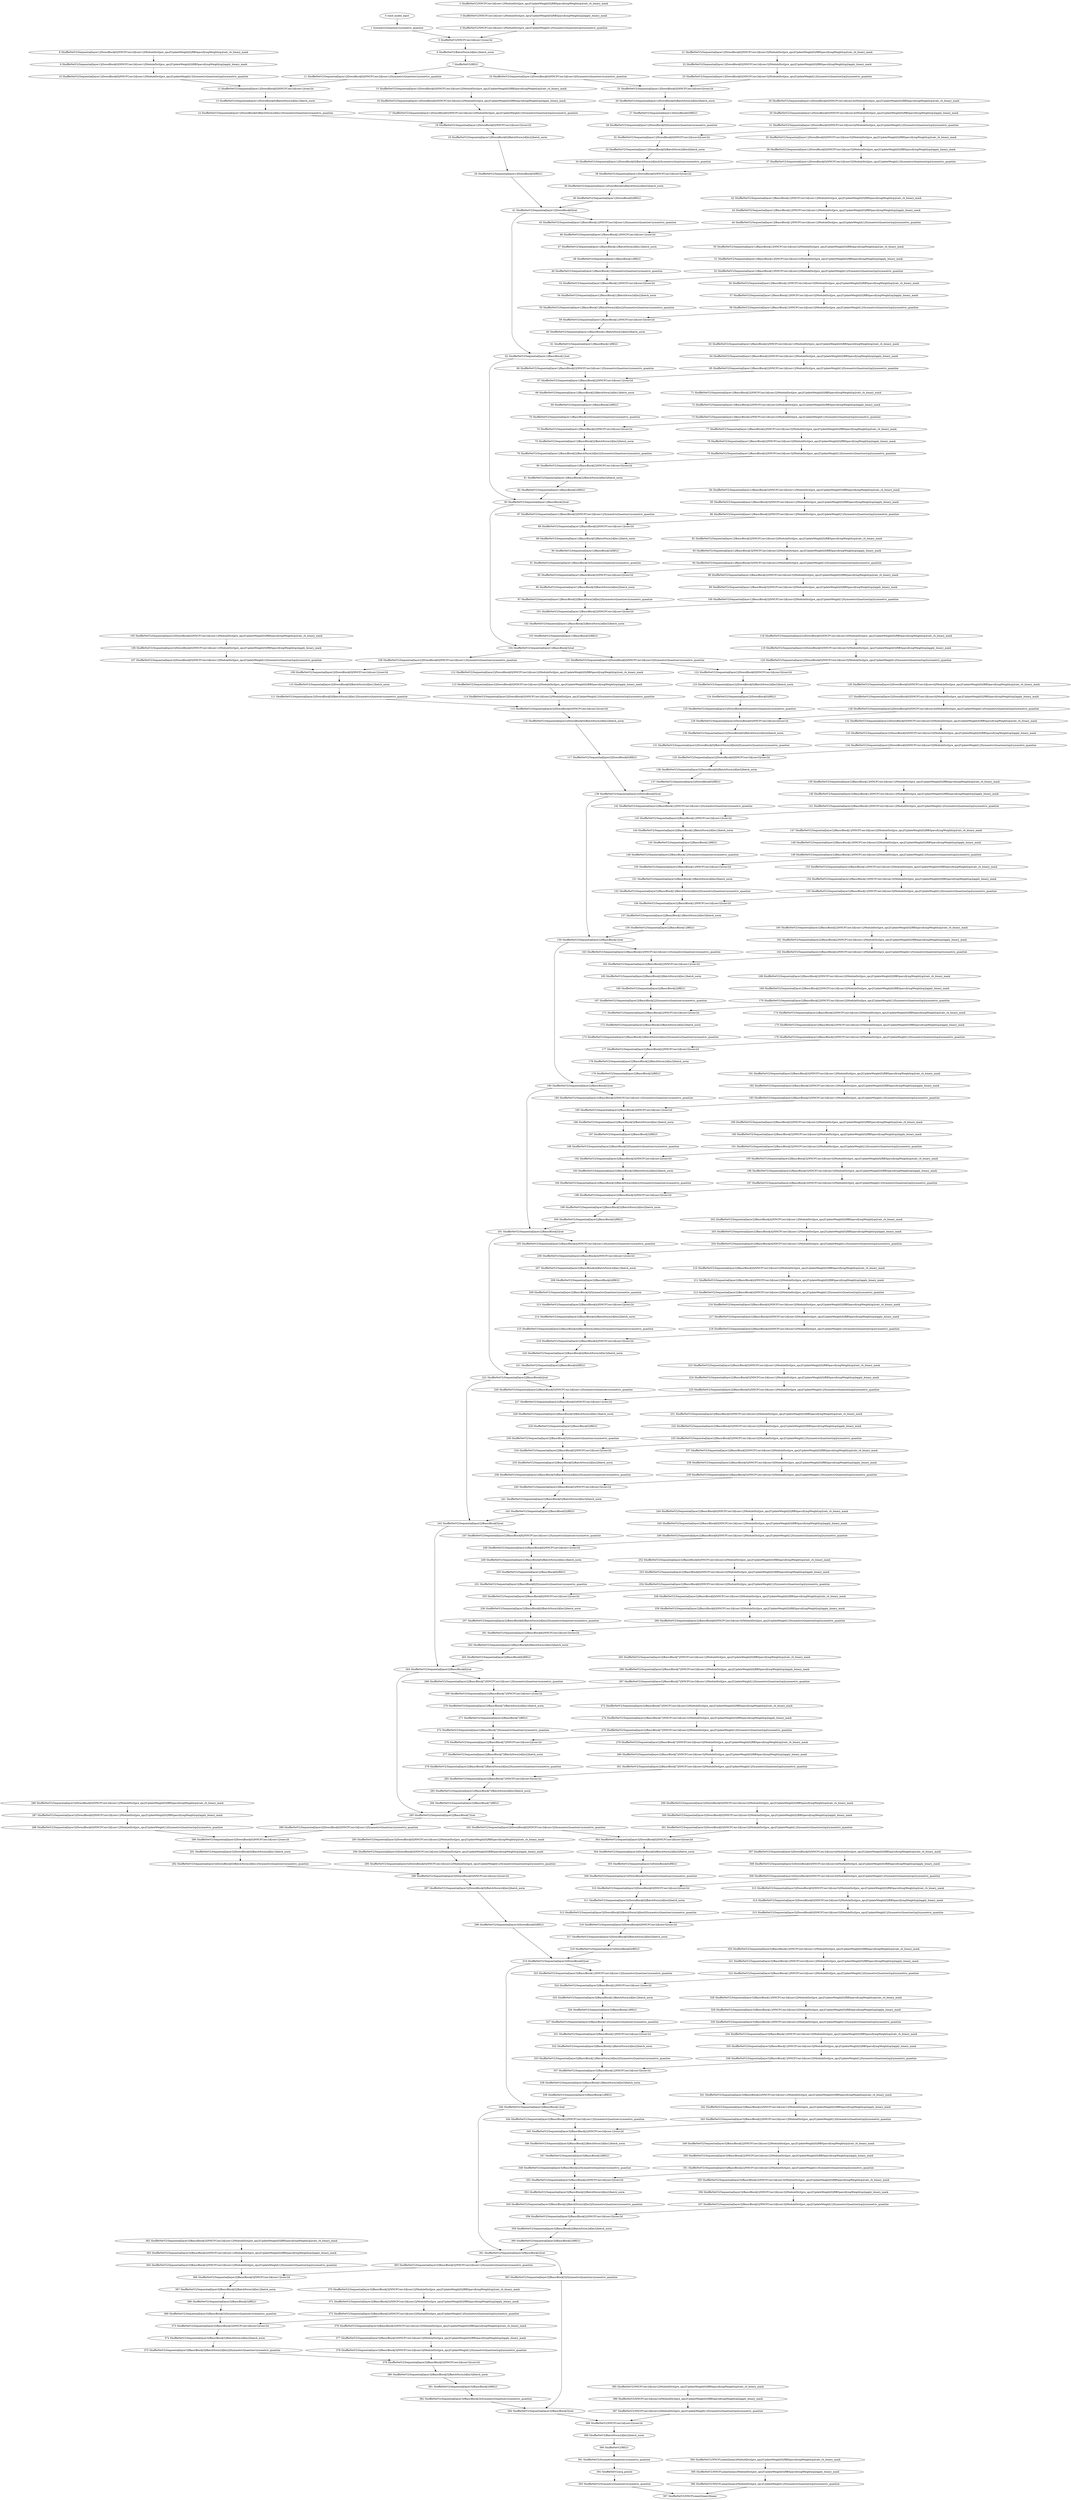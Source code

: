 strict digraph  {
"0 /nncf_model_input" [id=0, scope="", type=nncf_model_input];
"1 SymmetricQuantizer/symmetric_quantize" [id=1, scope=SymmetricQuantizer, type=symmetric_quantize];
"2 ShuffleNetV2/NNCFConv2d[conv1]/ModuleDict[pre_ops]/UpdateWeight[0]/RBSparsifyingWeight[op]/calc_rb_binary_mask" [id=2, scope="ShuffleNetV2/NNCFConv2d[conv1]/ModuleDict[pre_ops]/UpdateWeight[0]/RBSparsifyingWeight[op]", type=calc_rb_binary_mask];
"3 ShuffleNetV2/NNCFConv2d[conv1]/ModuleDict[pre_ops]/UpdateWeight[0]/RBSparsifyingWeight[op]/apply_binary_mask" [id=3, scope="ShuffleNetV2/NNCFConv2d[conv1]/ModuleDict[pre_ops]/UpdateWeight[0]/RBSparsifyingWeight[op]", type=apply_binary_mask];
"4 ShuffleNetV2/NNCFConv2d[conv1]/ModuleDict[pre_ops]/UpdateWeight[1]/SymmetricQuantizer[op]/symmetric_quantize" [id=4, scope="ShuffleNetV2/NNCFConv2d[conv1]/ModuleDict[pre_ops]/UpdateWeight[1]/SymmetricQuantizer[op]", type=symmetric_quantize];
"5 ShuffleNetV2/NNCFConv2d[conv1]/conv2d" [id=5, scope="ShuffleNetV2/NNCFConv2d[conv1]", type=conv2d];
"6 ShuffleNetV2/BatchNorm2d[bn1]/batch_norm" [id=6, scope="ShuffleNetV2/BatchNorm2d[bn1]", type=batch_norm];
"7 ShuffleNetV2/RELU" [id=7, scope=ShuffleNetV2, type=RELU];
"8 ShuffleNetV2/Sequential[layer1]/DownBlock[0]/NNCFConv2d[conv1]/ModuleDict[pre_ops]/UpdateWeight[0]/RBSparsifyingWeight[op]/calc_rb_binary_mask" [id=8, scope="ShuffleNetV2/Sequential[layer1]/DownBlock[0]/NNCFConv2d[conv1]/ModuleDict[pre_ops]/UpdateWeight[0]/RBSparsifyingWeight[op]", type=calc_rb_binary_mask];
"9 ShuffleNetV2/Sequential[layer1]/DownBlock[0]/NNCFConv2d[conv1]/ModuleDict[pre_ops]/UpdateWeight[0]/RBSparsifyingWeight[op]/apply_binary_mask" [id=9, scope="ShuffleNetV2/Sequential[layer1]/DownBlock[0]/NNCFConv2d[conv1]/ModuleDict[pre_ops]/UpdateWeight[0]/RBSparsifyingWeight[op]", type=apply_binary_mask];
"10 ShuffleNetV2/Sequential[layer1]/DownBlock[0]/NNCFConv2d[conv1]/ModuleDict[pre_ops]/UpdateWeight[1]/SymmetricQuantizer[op]/symmetric_quantize" [id=10, scope="ShuffleNetV2/Sequential[layer1]/DownBlock[0]/NNCFConv2d[conv1]/ModuleDict[pre_ops]/UpdateWeight[1]/SymmetricQuantizer[op]", type=symmetric_quantize];
"11 ShuffleNetV2/Sequential[layer1]/DownBlock[0]/NNCFConv2d[conv1]/SymmetricQuantizer/symmetric_quantize" [id=11, scope="ShuffleNetV2/Sequential[layer1]/DownBlock[0]/NNCFConv2d[conv1]/SymmetricQuantizer", type=symmetric_quantize];
"12 ShuffleNetV2/Sequential[layer1]/DownBlock[0]/NNCFConv2d[conv1]/conv2d" [id=12, scope="ShuffleNetV2/Sequential[layer1]/DownBlock[0]/NNCFConv2d[conv1]", type=conv2d];
"13 ShuffleNetV2/Sequential[layer1]/DownBlock[0]/BatchNorm2d[bn1]/batch_norm" [id=13, scope="ShuffleNetV2/Sequential[layer1]/DownBlock[0]/BatchNorm2d[bn1]", type=batch_norm];
"14 ShuffleNetV2/Sequential[layer1]/DownBlock[0]/BatchNorm2d[bn1]/SymmetricQuantizer/symmetric_quantize" [id=14, scope="ShuffleNetV2/Sequential[layer1]/DownBlock[0]/BatchNorm2d[bn1]/SymmetricQuantizer", type=symmetric_quantize];
"15 ShuffleNetV2/Sequential[layer1]/DownBlock[0]/NNCFConv2d[conv2]/ModuleDict[pre_ops]/UpdateWeight[0]/RBSparsifyingWeight[op]/calc_rb_binary_mask" [id=15, scope="ShuffleNetV2/Sequential[layer1]/DownBlock[0]/NNCFConv2d[conv2]/ModuleDict[pre_ops]/UpdateWeight[0]/RBSparsifyingWeight[op]", type=calc_rb_binary_mask];
"16 ShuffleNetV2/Sequential[layer1]/DownBlock[0]/NNCFConv2d[conv2]/ModuleDict[pre_ops]/UpdateWeight[0]/RBSparsifyingWeight[op]/apply_binary_mask" [id=16, scope="ShuffleNetV2/Sequential[layer1]/DownBlock[0]/NNCFConv2d[conv2]/ModuleDict[pre_ops]/UpdateWeight[0]/RBSparsifyingWeight[op]", type=apply_binary_mask];
"17 ShuffleNetV2/Sequential[layer1]/DownBlock[0]/NNCFConv2d[conv2]/ModuleDict[pre_ops]/UpdateWeight[1]/SymmetricQuantizer[op]/symmetric_quantize" [id=17, scope="ShuffleNetV2/Sequential[layer1]/DownBlock[0]/NNCFConv2d[conv2]/ModuleDict[pre_ops]/UpdateWeight[1]/SymmetricQuantizer[op]", type=symmetric_quantize];
"18 ShuffleNetV2/Sequential[layer1]/DownBlock[0]/NNCFConv2d[conv2]/conv2d" [id=18, scope="ShuffleNetV2/Sequential[layer1]/DownBlock[0]/NNCFConv2d[conv2]", type=conv2d];
"19 ShuffleNetV2/Sequential[layer1]/DownBlock[0]/BatchNorm2d[bn2]/batch_norm" [id=19, scope="ShuffleNetV2/Sequential[layer1]/DownBlock[0]/BatchNorm2d[bn2]", type=batch_norm];
"20 ShuffleNetV2/Sequential[layer1]/DownBlock[0]/RELU" [id=20, scope="ShuffleNetV2/Sequential[layer1]/DownBlock[0]", type=RELU];
"21 ShuffleNetV2/Sequential[layer1]/DownBlock[0]/NNCFConv2d[conv3]/ModuleDict[pre_ops]/UpdateWeight[0]/RBSparsifyingWeight[op]/calc_rb_binary_mask" [id=21, scope="ShuffleNetV2/Sequential[layer1]/DownBlock[0]/NNCFConv2d[conv3]/ModuleDict[pre_ops]/UpdateWeight[0]/RBSparsifyingWeight[op]", type=calc_rb_binary_mask];
"22 ShuffleNetV2/Sequential[layer1]/DownBlock[0]/NNCFConv2d[conv3]/ModuleDict[pre_ops]/UpdateWeight[0]/RBSparsifyingWeight[op]/apply_binary_mask" [id=22, scope="ShuffleNetV2/Sequential[layer1]/DownBlock[0]/NNCFConv2d[conv3]/ModuleDict[pre_ops]/UpdateWeight[0]/RBSparsifyingWeight[op]", type=apply_binary_mask];
"23 ShuffleNetV2/Sequential[layer1]/DownBlock[0]/NNCFConv2d[conv3]/ModuleDict[pre_ops]/UpdateWeight[1]/SymmetricQuantizer[op]/symmetric_quantize" [id=23, scope="ShuffleNetV2/Sequential[layer1]/DownBlock[0]/NNCFConv2d[conv3]/ModuleDict[pre_ops]/UpdateWeight[1]/SymmetricQuantizer[op]", type=symmetric_quantize];
"24 ShuffleNetV2/Sequential[layer1]/DownBlock[0]/NNCFConv2d[conv3]/SymmetricQuantizer/symmetric_quantize" [id=24, scope="ShuffleNetV2/Sequential[layer1]/DownBlock[0]/NNCFConv2d[conv3]/SymmetricQuantizer", type=symmetric_quantize];
"25 ShuffleNetV2/Sequential[layer1]/DownBlock[0]/NNCFConv2d[conv3]/conv2d" [id=25, scope="ShuffleNetV2/Sequential[layer1]/DownBlock[0]/NNCFConv2d[conv3]", type=conv2d];
"26 ShuffleNetV2/Sequential[layer1]/DownBlock[0]/BatchNorm2d[bn3]/batch_norm" [id=26, scope="ShuffleNetV2/Sequential[layer1]/DownBlock[0]/BatchNorm2d[bn3]", type=batch_norm];
"27 ShuffleNetV2/Sequential[layer1]/DownBlock[0]/RELU" [id=27, scope="ShuffleNetV2/Sequential[layer1]/DownBlock[0]", type=RELU];
"28 ShuffleNetV2/Sequential[layer1]/DownBlock[0]/SymmetricQuantizer/symmetric_quantize" [id=28, scope="ShuffleNetV2/Sequential[layer1]/DownBlock[0]/SymmetricQuantizer", type=symmetric_quantize];
"29 ShuffleNetV2/Sequential[layer1]/DownBlock[0]/NNCFConv2d[conv4]/ModuleDict[pre_ops]/UpdateWeight[0]/RBSparsifyingWeight[op]/calc_rb_binary_mask" [id=29, scope="ShuffleNetV2/Sequential[layer1]/DownBlock[0]/NNCFConv2d[conv4]/ModuleDict[pre_ops]/UpdateWeight[0]/RBSparsifyingWeight[op]", type=calc_rb_binary_mask];
"30 ShuffleNetV2/Sequential[layer1]/DownBlock[0]/NNCFConv2d[conv4]/ModuleDict[pre_ops]/UpdateWeight[0]/RBSparsifyingWeight[op]/apply_binary_mask" [id=30, scope="ShuffleNetV2/Sequential[layer1]/DownBlock[0]/NNCFConv2d[conv4]/ModuleDict[pre_ops]/UpdateWeight[0]/RBSparsifyingWeight[op]", type=apply_binary_mask];
"31 ShuffleNetV2/Sequential[layer1]/DownBlock[0]/NNCFConv2d[conv4]/ModuleDict[pre_ops]/UpdateWeight[1]/SymmetricQuantizer[op]/symmetric_quantize" [id=31, scope="ShuffleNetV2/Sequential[layer1]/DownBlock[0]/NNCFConv2d[conv4]/ModuleDict[pre_ops]/UpdateWeight[1]/SymmetricQuantizer[op]", type=symmetric_quantize];
"32 ShuffleNetV2/Sequential[layer1]/DownBlock[0]/NNCFConv2d[conv4]/conv2d" [id=32, scope="ShuffleNetV2/Sequential[layer1]/DownBlock[0]/NNCFConv2d[conv4]", type=conv2d];
"33 ShuffleNetV2/Sequential[layer1]/DownBlock[0]/BatchNorm2d[bn4]/batch_norm" [id=33, scope="ShuffleNetV2/Sequential[layer1]/DownBlock[0]/BatchNorm2d[bn4]", type=batch_norm];
"34 ShuffleNetV2/Sequential[layer1]/DownBlock[0]/BatchNorm2d[bn4]/SymmetricQuantizer/symmetric_quantize" [id=34, scope="ShuffleNetV2/Sequential[layer1]/DownBlock[0]/BatchNorm2d[bn4]/SymmetricQuantizer", type=symmetric_quantize];
"35 ShuffleNetV2/Sequential[layer1]/DownBlock[0]/NNCFConv2d[conv5]/ModuleDict[pre_ops]/UpdateWeight[0]/RBSparsifyingWeight[op]/calc_rb_binary_mask" [id=35, scope="ShuffleNetV2/Sequential[layer1]/DownBlock[0]/NNCFConv2d[conv5]/ModuleDict[pre_ops]/UpdateWeight[0]/RBSparsifyingWeight[op]", type=calc_rb_binary_mask];
"36 ShuffleNetV2/Sequential[layer1]/DownBlock[0]/NNCFConv2d[conv5]/ModuleDict[pre_ops]/UpdateWeight[0]/RBSparsifyingWeight[op]/apply_binary_mask" [id=36, scope="ShuffleNetV2/Sequential[layer1]/DownBlock[0]/NNCFConv2d[conv5]/ModuleDict[pre_ops]/UpdateWeight[0]/RBSparsifyingWeight[op]", type=apply_binary_mask];
"37 ShuffleNetV2/Sequential[layer1]/DownBlock[0]/NNCFConv2d[conv5]/ModuleDict[pre_ops]/UpdateWeight[1]/SymmetricQuantizer[op]/symmetric_quantize" [id=37, scope="ShuffleNetV2/Sequential[layer1]/DownBlock[0]/NNCFConv2d[conv5]/ModuleDict[pre_ops]/UpdateWeight[1]/SymmetricQuantizer[op]", type=symmetric_quantize];
"38 ShuffleNetV2/Sequential[layer1]/DownBlock[0]/NNCFConv2d[conv5]/conv2d" [id=38, scope="ShuffleNetV2/Sequential[layer1]/DownBlock[0]/NNCFConv2d[conv5]", type=conv2d];
"39 ShuffleNetV2/Sequential[layer1]/DownBlock[0]/BatchNorm2d[bn5]/batch_norm" [id=39, scope="ShuffleNetV2/Sequential[layer1]/DownBlock[0]/BatchNorm2d[bn5]", type=batch_norm];
"40 ShuffleNetV2/Sequential[layer1]/DownBlock[0]/RELU" [id=40, scope="ShuffleNetV2/Sequential[layer1]/DownBlock[0]", type=RELU];
"41 ShuffleNetV2/Sequential[layer1]/DownBlock[0]/cat" [id=41, scope="ShuffleNetV2/Sequential[layer1]/DownBlock[0]", type=cat];
"42 ShuffleNetV2/Sequential[layer1]/BasicBlock[1]/NNCFConv2d[conv1]/ModuleDict[pre_ops]/UpdateWeight[0]/RBSparsifyingWeight[op]/calc_rb_binary_mask" [id=42, scope="ShuffleNetV2/Sequential[layer1]/BasicBlock[1]/NNCFConv2d[conv1]/ModuleDict[pre_ops]/UpdateWeight[0]/RBSparsifyingWeight[op]", type=calc_rb_binary_mask];
"43 ShuffleNetV2/Sequential[layer1]/BasicBlock[1]/NNCFConv2d[conv1]/ModuleDict[pre_ops]/UpdateWeight[0]/RBSparsifyingWeight[op]/apply_binary_mask" [id=43, scope="ShuffleNetV2/Sequential[layer1]/BasicBlock[1]/NNCFConv2d[conv1]/ModuleDict[pre_ops]/UpdateWeight[0]/RBSparsifyingWeight[op]", type=apply_binary_mask];
"44 ShuffleNetV2/Sequential[layer1]/BasicBlock[1]/NNCFConv2d[conv1]/ModuleDict[pre_ops]/UpdateWeight[1]/SymmetricQuantizer[op]/symmetric_quantize" [id=44, scope="ShuffleNetV2/Sequential[layer1]/BasicBlock[1]/NNCFConv2d[conv1]/ModuleDict[pre_ops]/UpdateWeight[1]/SymmetricQuantizer[op]", type=symmetric_quantize];
"45 ShuffleNetV2/Sequential[layer1]/BasicBlock[1]/NNCFConv2d[conv1]/SymmetricQuantizer/symmetric_quantize" [id=45, scope="ShuffleNetV2/Sequential[layer1]/BasicBlock[1]/NNCFConv2d[conv1]/SymmetricQuantizer", type=symmetric_quantize];
"46 ShuffleNetV2/Sequential[layer1]/BasicBlock[1]/NNCFConv2d[conv1]/conv2d" [id=46, scope="ShuffleNetV2/Sequential[layer1]/BasicBlock[1]/NNCFConv2d[conv1]", type=conv2d];
"47 ShuffleNetV2/Sequential[layer1]/BasicBlock[1]/BatchNorm2d[bn1]/batch_norm" [id=47, scope="ShuffleNetV2/Sequential[layer1]/BasicBlock[1]/BatchNorm2d[bn1]", type=batch_norm];
"48 ShuffleNetV2/Sequential[layer1]/BasicBlock[1]/RELU" [id=48, scope="ShuffleNetV2/Sequential[layer1]/BasicBlock[1]", type=RELU];
"49 ShuffleNetV2/Sequential[layer1]/BasicBlock[1]/SymmetricQuantizer/symmetric_quantize" [id=49, scope="ShuffleNetV2/Sequential[layer1]/BasicBlock[1]/SymmetricQuantizer", type=symmetric_quantize];
"50 ShuffleNetV2/Sequential[layer1]/BasicBlock[1]/NNCFConv2d[conv2]/ModuleDict[pre_ops]/UpdateWeight[0]/RBSparsifyingWeight[op]/calc_rb_binary_mask" [id=50, scope="ShuffleNetV2/Sequential[layer1]/BasicBlock[1]/NNCFConv2d[conv2]/ModuleDict[pre_ops]/UpdateWeight[0]/RBSparsifyingWeight[op]", type=calc_rb_binary_mask];
"51 ShuffleNetV2/Sequential[layer1]/BasicBlock[1]/NNCFConv2d[conv2]/ModuleDict[pre_ops]/UpdateWeight[0]/RBSparsifyingWeight[op]/apply_binary_mask" [id=51, scope="ShuffleNetV2/Sequential[layer1]/BasicBlock[1]/NNCFConv2d[conv2]/ModuleDict[pre_ops]/UpdateWeight[0]/RBSparsifyingWeight[op]", type=apply_binary_mask];
"52 ShuffleNetV2/Sequential[layer1]/BasicBlock[1]/NNCFConv2d[conv2]/ModuleDict[pre_ops]/UpdateWeight[1]/SymmetricQuantizer[op]/symmetric_quantize" [id=52, scope="ShuffleNetV2/Sequential[layer1]/BasicBlock[1]/NNCFConv2d[conv2]/ModuleDict[pre_ops]/UpdateWeight[1]/SymmetricQuantizer[op]", type=symmetric_quantize];
"53 ShuffleNetV2/Sequential[layer1]/BasicBlock[1]/NNCFConv2d[conv2]/conv2d" [id=53, scope="ShuffleNetV2/Sequential[layer1]/BasicBlock[1]/NNCFConv2d[conv2]", type=conv2d];
"54 ShuffleNetV2/Sequential[layer1]/BasicBlock[1]/BatchNorm2d[bn2]/batch_norm" [id=54, scope="ShuffleNetV2/Sequential[layer1]/BasicBlock[1]/BatchNorm2d[bn2]", type=batch_norm];
"55 ShuffleNetV2/Sequential[layer1]/BasicBlock[1]/BatchNorm2d[bn2]/SymmetricQuantizer/symmetric_quantize" [id=55, scope="ShuffleNetV2/Sequential[layer1]/BasicBlock[1]/BatchNorm2d[bn2]/SymmetricQuantizer", type=symmetric_quantize];
"56 ShuffleNetV2/Sequential[layer1]/BasicBlock[1]/NNCFConv2d[conv3]/ModuleDict[pre_ops]/UpdateWeight[0]/RBSparsifyingWeight[op]/calc_rb_binary_mask" [id=56, scope="ShuffleNetV2/Sequential[layer1]/BasicBlock[1]/NNCFConv2d[conv3]/ModuleDict[pre_ops]/UpdateWeight[0]/RBSparsifyingWeight[op]", type=calc_rb_binary_mask];
"57 ShuffleNetV2/Sequential[layer1]/BasicBlock[1]/NNCFConv2d[conv3]/ModuleDict[pre_ops]/UpdateWeight[0]/RBSparsifyingWeight[op]/apply_binary_mask" [id=57, scope="ShuffleNetV2/Sequential[layer1]/BasicBlock[1]/NNCFConv2d[conv3]/ModuleDict[pre_ops]/UpdateWeight[0]/RBSparsifyingWeight[op]", type=apply_binary_mask];
"58 ShuffleNetV2/Sequential[layer1]/BasicBlock[1]/NNCFConv2d[conv3]/ModuleDict[pre_ops]/UpdateWeight[1]/SymmetricQuantizer[op]/symmetric_quantize" [id=58, scope="ShuffleNetV2/Sequential[layer1]/BasicBlock[1]/NNCFConv2d[conv3]/ModuleDict[pre_ops]/UpdateWeight[1]/SymmetricQuantizer[op]", type=symmetric_quantize];
"59 ShuffleNetV2/Sequential[layer1]/BasicBlock[1]/NNCFConv2d[conv3]/conv2d" [id=59, scope="ShuffleNetV2/Sequential[layer1]/BasicBlock[1]/NNCFConv2d[conv3]", type=conv2d];
"60 ShuffleNetV2/Sequential[layer1]/BasicBlock[1]/BatchNorm2d[bn3]/batch_norm" [id=60, scope="ShuffleNetV2/Sequential[layer1]/BasicBlock[1]/BatchNorm2d[bn3]", type=batch_norm];
"61 ShuffleNetV2/Sequential[layer1]/BasicBlock[1]/RELU" [id=61, scope="ShuffleNetV2/Sequential[layer1]/BasicBlock[1]", type=RELU];
"62 ShuffleNetV2/Sequential[layer1]/BasicBlock[1]/cat" [id=62, scope="ShuffleNetV2/Sequential[layer1]/BasicBlock[1]", type=cat];
"63 ShuffleNetV2/Sequential[layer1]/BasicBlock[2]/NNCFConv2d[conv1]/ModuleDict[pre_ops]/UpdateWeight[0]/RBSparsifyingWeight[op]/calc_rb_binary_mask" [id=63, scope="ShuffleNetV2/Sequential[layer1]/BasicBlock[2]/NNCFConv2d[conv1]/ModuleDict[pre_ops]/UpdateWeight[0]/RBSparsifyingWeight[op]", type=calc_rb_binary_mask];
"64 ShuffleNetV2/Sequential[layer1]/BasicBlock[2]/NNCFConv2d[conv1]/ModuleDict[pre_ops]/UpdateWeight[0]/RBSparsifyingWeight[op]/apply_binary_mask" [id=64, scope="ShuffleNetV2/Sequential[layer1]/BasicBlock[2]/NNCFConv2d[conv1]/ModuleDict[pre_ops]/UpdateWeight[0]/RBSparsifyingWeight[op]", type=apply_binary_mask];
"65 ShuffleNetV2/Sequential[layer1]/BasicBlock[2]/NNCFConv2d[conv1]/ModuleDict[pre_ops]/UpdateWeight[1]/SymmetricQuantizer[op]/symmetric_quantize" [id=65, scope="ShuffleNetV2/Sequential[layer1]/BasicBlock[2]/NNCFConv2d[conv1]/ModuleDict[pre_ops]/UpdateWeight[1]/SymmetricQuantizer[op]", type=symmetric_quantize];
"66 ShuffleNetV2/Sequential[layer1]/BasicBlock[2]/NNCFConv2d[conv1]/SymmetricQuantizer/symmetric_quantize" [id=66, scope="ShuffleNetV2/Sequential[layer1]/BasicBlock[2]/NNCFConv2d[conv1]/SymmetricQuantizer", type=symmetric_quantize];
"67 ShuffleNetV2/Sequential[layer1]/BasicBlock[2]/NNCFConv2d[conv1]/conv2d" [id=67, scope="ShuffleNetV2/Sequential[layer1]/BasicBlock[2]/NNCFConv2d[conv1]", type=conv2d];
"68 ShuffleNetV2/Sequential[layer1]/BasicBlock[2]/BatchNorm2d[bn1]/batch_norm" [id=68, scope="ShuffleNetV2/Sequential[layer1]/BasicBlock[2]/BatchNorm2d[bn1]", type=batch_norm];
"69 ShuffleNetV2/Sequential[layer1]/BasicBlock[2]/RELU" [id=69, scope="ShuffleNetV2/Sequential[layer1]/BasicBlock[2]", type=RELU];
"70 ShuffleNetV2/Sequential[layer1]/BasicBlock[2]/SymmetricQuantizer/symmetric_quantize" [id=70, scope="ShuffleNetV2/Sequential[layer1]/BasicBlock[2]/SymmetricQuantizer", type=symmetric_quantize];
"71 ShuffleNetV2/Sequential[layer1]/BasicBlock[2]/NNCFConv2d[conv2]/ModuleDict[pre_ops]/UpdateWeight[0]/RBSparsifyingWeight[op]/calc_rb_binary_mask" [id=71, scope="ShuffleNetV2/Sequential[layer1]/BasicBlock[2]/NNCFConv2d[conv2]/ModuleDict[pre_ops]/UpdateWeight[0]/RBSparsifyingWeight[op]", type=calc_rb_binary_mask];
"72 ShuffleNetV2/Sequential[layer1]/BasicBlock[2]/NNCFConv2d[conv2]/ModuleDict[pre_ops]/UpdateWeight[0]/RBSparsifyingWeight[op]/apply_binary_mask" [id=72, scope="ShuffleNetV2/Sequential[layer1]/BasicBlock[2]/NNCFConv2d[conv2]/ModuleDict[pre_ops]/UpdateWeight[0]/RBSparsifyingWeight[op]", type=apply_binary_mask];
"73 ShuffleNetV2/Sequential[layer1]/BasicBlock[2]/NNCFConv2d[conv2]/ModuleDict[pre_ops]/UpdateWeight[1]/SymmetricQuantizer[op]/symmetric_quantize" [id=73, scope="ShuffleNetV2/Sequential[layer1]/BasicBlock[2]/NNCFConv2d[conv2]/ModuleDict[pre_ops]/UpdateWeight[1]/SymmetricQuantizer[op]", type=symmetric_quantize];
"74 ShuffleNetV2/Sequential[layer1]/BasicBlock[2]/NNCFConv2d[conv2]/conv2d" [id=74, scope="ShuffleNetV2/Sequential[layer1]/BasicBlock[2]/NNCFConv2d[conv2]", type=conv2d];
"75 ShuffleNetV2/Sequential[layer1]/BasicBlock[2]/BatchNorm2d[bn2]/batch_norm" [id=75, scope="ShuffleNetV2/Sequential[layer1]/BasicBlock[2]/BatchNorm2d[bn2]", type=batch_norm];
"76 ShuffleNetV2/Sequential[layer1]/BasicBlock[2]/BatchNorm2d[bn2]/SymmetricQuantizer/symmetric_quantize" [id=76, scope="ShuffleNetV2/Sequential[layer1]/BasicBlock[2]/BatchNorm2d[bn2]/SymmetricQuantizer", type=symmetric_quantize];
"77 ShuffleNetV2/Sequential[layer1]/BasicBlock[2]/NNCFConv2d[conv3]/ModuleDict[pre_ops]/UpdateWeight[0]/RBSparsifyingWeight[op]/calc_rb_binary_mask" [id=77, scope="ShuffleNetV2/Sequential[layer1]/BasicBlock[2]/NNCFConv2d[conv3]/ModuleDict[pre_ops]/UpdateWeight[0]/RBSparsifyingWeight[op]", type=calc_rb_binary_mask];
"78 ShuffleNetV2/Sequential[layer1]/BasicBlock[2]/NNCFConv2d[conv3]/ModuleDict[pre_ops]/UpdateWeight[0]/RBSparsifyingWeight[op]/apply_binary_mask" [id=78, scope="ShuffleNetV2/Sequential[layer1]/BasicBlock[2]/NNCFConv2d[conv3]/ModuleDict[pre_ops]/UpdateWeight[0]/RBSparsifyingWeight[op]", type=apply_binary_mask];
"79 ShuffleNetV2/Sequential[layer1]/BasicBlock[2]/NNCFConv2d[conv3]/ModuleDict[pre_ops]/UpdateWeight[1]/SymmetricQuantizer[op]/symmetric_quantize" [id=79, scope="ShuffleNetV2/Sequential[layer1]/BasicBlock[2]/NNCFConv2d[conv3]/ModuleDict[pre_ops]/UpdateWeight[1]/SymmetricQuantizer[op]", type=symmetric_quantize];
"80 ShuffleNetV2/Sequential[layer1]/BasicBlock[2]/NNCFConv2d[conv3]/conv2d" [id=80, scope="ShuffleNetV2/Sequential[layer1]/BasicBlock[2]/NNCFConv2d[conv3]", type=conv2d];
"81 ShuffleNetV2/Sequential[layer1]/BasicBlock[2]/BatchNorm2d[bn3]/batch_norm" [id=81, scope="ShuffleNetV2/Sequential[layer1]/BasicBlock[2]/BatchNorm2d[bn3]", type=batch_norm];
"82 ShuffleNetV2/Sequential[layer1]/BasicBlock[2]/RELU" [id=82, scope="ShuffleNetV2/Sequential[layer1]/BasicBlock[2]", type=RELU];
"83 ShuffleNetV2/Sequential[layer1]/BasicBlock[2]/cat" [id=83, scope="ShuffleNetV2/Sequential[layer1]/BasicBlock[2]", type=cat];
"84 ShuffleNetV2/Sequential[layer1]/BasicBlock[3]/NNCFConv2d[conv1]/ModuleDict[pre_ops]/UpdateWeight[0]/RBSparsifyingWeight[op]/calc_rb_binary_mask" [id=84, scope="ShuffleNetV2/Sequential[layer1]/BasicBlock[3]/NNCFConv2d[conv1]/ModuleDict[pre_ops]/UpdateWeight[0]/RBSparsifyingWeight[op]", type=calc_rb_binary_mask];
"85 ShuffleNetV2/Sequential[layer1]/BasicBlock[3]/NNCFConv2d[conv1]/ModuleDict[pre_ops]/UpdateWeight[0]/RBSparsifyingWeight[op]/apply_binary_mask" [id=85, scope="ShuffleNetV2/Sequential[layer1]/BasicBlock[3]/NNCFConv2d[conv1]/ModuleDict[pre_ops]/UpdateWeight[0]/RBSparsifyingWeight[op]", type=apply_binary_mask];
"86 ShuffleNetV2/Sequential[layer1]/BasicBlock[3]/NNCFConv2d[conv1]/ModuleDict[pre_ops]/UpdateWeight[1]/SymmetricQuantizer[op]/symmetric_quantize" [id=86, scope="ShuffleNetV2/Sequential[layer1]/BasicBlock[3]/NNCFConv2d[conv1]/ModuleDict[pre_ops]/UpdateWeight[1]/SymmetricQuantizer[op]", type=symmetric_quantize];
"87 ShuffleNetV2/Sequential[layer1]/BasicBlock[3]/NNCFConv2d[conv1]/SymmetricQuantizer/symmetric_quantize" [id=87, scope="ShuffleNetV2/Sequential[layer1]/BasicBlock[3]/NNCFConv2d[conv1]/SymmetricQuantizer", type=symmetric_quantize];
"88 ShuffleNetV2/Sequential[layer1]/BasicBlock[3]/NNCFConv2d[conv1]/conv2d" [id=88, scope="ShuffleNetV2/Sequential[layer1]/BasicBlock[3]/NNCFConv2d[conv1]", type=conv2d];
"89 ShuffleNetV2/Sequential[layer1]/BasicBlock[3]/BatchNorm2d[bn1]/batch_norm" [id=89, scope="ShuffleNetV2/Sequential[layer1]/BasicBlock[3]/BatchNorm2d[bn1]", type=batch_norm];
"90 ShuffleNetV2/Sequential[layer1]/BasicBlock[3]/RELU" [id=90, scope="ShuffleNetV2/Sequential[layer1]/BasicBlock[3]", type=RELU];
"91 ShuffleNetV2/Sequential[layer1]/BasicBlock[3]/SymmetricQuantizer/symmetric_quantize" [id=91, scope="ShuffleNetV2/Sequential[layer1]/BasicBlock[3]/SymmetricQuantizer", type=symmetric_quantize];
"92 ShuffleNetV2/Sequential[layer1]/BasicBlock[3]/NNCFConv2d[conv2]/ModuleDict[pre_ops]/UpdateWeight[0]/RBSparsifyingWeight[op]/calc_rb_binary_mask" [id=92, scope="ShuffleNetV2/Sequential[layer1]/BasicBlock[3]/NNCFConv2d[conv2]/ModuleDict[pre_ops]/UpdateWeight[0]/RBSparsifyingWeight[op]", type=calc_rb_binary_mask];
"93 ShuffleNetV2/Sequential[layer1]/BasicBlock[3]/NNCFConv2d[conv2]/ModuleDict[pre_ops]/UpdateWeight[0]/RBSparsifyingWeight[op]/apply_binary_mask" [id=93, scope="ShuffleNetV2/Sequential[layer1]/BasicBlock[3]/NNCFConv2d[conv2]/ModuleDict[pre_ops]/UpdateWeight[0]/RBSparsifyingWeight[op]", type=apply_binary_mask];
"94 ShuffleNetV2/Sequential[layer1]/BasicBlock[3]/NNCFConv2d[conv2]/ModuleDict[pre_ops]/UpdateWeight[1]/SymmetricQuantizer[op]/symmetric_quantize" [id=94, scope="ShuffleNetV2/Sequential[layer1]/BasicBlock[3]/NNCFConv2d[conv2]/ModuleDict[pre_ops]/UpdateWeight[1]/SymmetricQuantizer[op]", type=symmetric_quantize];
"95 ShuffleNetV2/Sequential[layer1]/BasicBlock[3]/NNCFConv2d[conv2]/conv2d" [id=95, scope="ShuffleNetV2/Sequential[layer1]/BasicBlock[3]/NNCFConv2d[conv2]", type=conv2d];
"96 ShuffleNetV2/Sequential[layer1]/BasicBlock[3]/BatchNorm2d[bn2]/batch_norm" [id=96, scope="ShuffleNetV2/Sequential[layer1]/BasicBlock[3]/BatchNorm2d[bn2]", type=batch_norm];
"97 ShuffleNetV2/Sequential[layer1]/BasicBlock[3]/BatchNorm2d[bn2]/SymmetricQuantizer/symmetric_quantize" [id=97, scope="ShuffleNetV2/Sequential[layer1]/BasicBlock[3]/BatchNorm2d[bn2]/SymmetricQuantizer", type=symmetric_quantize];
"98 ShuffleNetV2/Sequential[layer1]/BasicBlock[3]/NNCFConv2d[conv3]/ModuleDict[pre_ops]/UpdateWeight[0]/RBSparsifyingWeight[op]/calc_rb_binary_mask" [id=98, scope="ShuffleNetV2/Sequential[layer1]/BasicBlock[3]/NNCFConv2d[conv3]/ModuleDict[pre_ops]/UpdateWeight[0]/RBSparsifyingWeight[op]", type=calc_rb_binary_mask];
"99 ShuffleNetV2/Sequential[layer1]/BasicBlock[3]/NNCFConv2d[conv3]/ModuleDict[pre_ops]/UpdateWeight[0]/RBSparsifyingWeight[op]/apply_binary_mask" [id=99, scope="ShuffleNetV2/Sequential[layer1]/BasicBlock[3]/NNCFConv2d[conv3]/ModuleDict[pre_ops]/UpdateWeight[0]/RBSparsifyingWeight[op]", type=apply_binary_mask];
"100 ShuffleNetV2/Sequential[layer1]/BasicBlock[3]/NNCFConv2d[conv3]/ModuleDict[pre_ops]/UpdateWeight[1]/SymmetricQuantizer[op]/symmetric_quantize" [id=100, scope="ShuffleNetV2/Sequential[layer1]/BasicBlock[3]/NNCFConv2d[conv3]/ModuleDict[pre_ops]/UpdateWeight[1]/SymmetricQuantizer[op]", type=symmetric_quantize];
"101 ShuffleNetV2/Sequential[layer1]/BasicBlock[3]/NNCFConv2d[conv3]/conv2d" [id=101, scope="ShuffleNetV2/Sequential[layer1]/BasicBlock[3]/NNCFConv2d[conv3]", type=conv2d];
"102 ShuffleNetV2/Sequential[layer1]/BasicBlock[3]/BatchNorm2d[bn3]/batch_norm" [id=102, scope="ShuffleNetV2/Sequential[layer1]/BasicBlock[3]/BatchNorm2d[bn3]", type=batch_norm];
"103 ShuffleNetV2/Sequential[layer1]/BasicBlock[3]/RELU" [id=103, scope="ShuffleNetV2/Sequential[layer1]/BasicBlock[3]", type=RELU];
"104 ShuffleNetV2/Sequential[layer1]/BasicBlock[3]/cat" [id=104, scope="ShuffleNetV2/Sequential[layer1]/BasicBlock[3]", type=cat];
"105 ShuffleNetV2/Sequential[layer2]/DownBlock[0]/NNCFConv2d[conv1]/ModuleDict[pre_ops]/UpdateWeight[0]/RBSparsifyingWeight[op]/calc_rb_binary_mask" [id=105, scope="ShuffleNetV2/Sequential[layer2]/DownBlock[0]/NNCFConv2d[conv1]/ModuleDict[pre_ops]/UpdateWeight[0]/RBSparsifyingWeight[op]", type=calc_rb_binary_mask];
"106 ShuffleNetV2/Sequential[layer2]/DownBlock[0]/NNCFConv2d[conv1]/ModuleDict[pre_ops]/UpdateWeight[0]/RBSparsifyingWeight[op]/apply_binary_mask" [id=106, scope="ShuffleNetV2/Sequential[layer2]/DownBlock[0]/NNCFConv2d[conv1]/ModuleDict[pre_ops]/UpdateWeight[0]/RBSparsifyingWeight[op]", type=apply_binary_mask];
"107 ShuffleNetV2/Sequential[layer2]/DownBlock[0]/NNCFConv2d[conv1]/ModuleDict[pre_ops]/UpdateWeight[1]/SymmetricQuantizer[op]/symmetric_quantize" [id=107, scope="ShuffleNetV2/Sequential[layer2]/DownBlock[0]/NNCFConv2d[conv1]/ModuleDict[pre_ops]/UpdateWeight[1]/SymmetricQuantizer[op]", type=symmetric_quantize];
"108 ShuffleNetV2/Sequential[layer2]/DownBlock[0]/NNCFConv2d[conv1]/SymmetricQuantizer/symmetric_quantize" [id=108, scope="ShuffleNetV2/Sequential[layer2]/DownBlock[0]/NNCFConv2d[conv1]/SymmetricQuantizer", type=symmetric_quantize];
"109 ShuffleNetV2/Sequential[layer2]/DownBlock[0]/NNCFConv2d[conv1]/conv2d" [id=109, scope="ShuffleNetV2/Sequential[layer2]/DownBlock[0]/NNCFConv2d[conv1]", type=conv2d];
"110 ShuffleNetV2/Sequential[layer2]/DownBlock[0]/BatchNorm2d[bn1]/batch_norm" [id=110, scope="ShuffleNetV2/Sequential[layer2]/DownBlock[0]/BatchNorm2d[bn1]", type=batch_norm];
"111 ShuffleNetV2/Sequential[layer2]/DownBlock[0]/BatchNorm2d[bn1]/SymmetricQuantizer/symmetric_quantize" [id=111, scope="ShuffleNetV2/Sequential[layer2]/DownBlock[0]/BatchNorm2d[bn1]/SymmetricQuantizer", type=symmetric_quantize];
"112 ShuffleNetV2/Sequential[layer2]/DownBlock[0]/NNCFConv2d[conv2]/ModuleDict[pre_ops]/UpdateWeight[0]/RBSparsifyingWeight[op]/calc_rb_binary_mask" [id=112, scope="ShuffleNetV2/Sequential[layer2]/DownBlock[0]/NNCFConv2d[conv2]/ModuleDict[pre_ops]/UpdateWeight[0]/RBSparsifyingWeight[op]", type=calc_rb_binary_mask];
"113 ShuffleNetV2/Sequential[layer2]/DownBlock[0]/NNCFConv2d[conv2]/ModuleDict[pre_ops]/UpdateWeight[0]/RBSparsifyingWeight[op]/apply_binary_mask" [id=113, scope="ShuffleNetV2/Sequential[layer2]/DownBlock[0]/NNCFConv2d[conv2]/ModuleDict[pre_ops]/UpdateWeight[0]/RBSparsifyingWeight[op]", type=apply_binary_mask];
"114 ShuffleNetV2/Sequential[layer2]/DownBlock[0]/NNCFConv2d[conv2]/ModuleDict[pre_ops]/UpdateWeight[1]/SymmetricQuantizer[op]/symmetric_quantize" [id=114, scope="ShuffleNetV2/Sequential[layer2]/DownBlock[0]/NNCFConv2d[conv2]/ModuleDict[pre_ops]/UpdateWeight[1]/SymmetricQuantizer[op]", type=symmetric_quantize];
"115 ShuffleNetV2/Sequential[layer2]/DownBlock[0]/NNCFConv2d[conv2]/conv2d" [id=115, scope="ShuffleNetV2/Sequential[layer2]/DownBlock[0]/NNCFConv2d[conv2]", type=conv2d];
"116 ShuffleNetV2/Sequential[layer2]/DownBlock[0]/BatchNorm2d[bn2]/batch_norm" [id=116, scope="ShuffleNetV2/Sequential[layer2]/DownBlock[0]/BatchNorm2d[bn2]", type=batch_norm];
"117 ShuffleNetV2/Sequential[layer2]/DownBlock[0]/RELU" [id=117, scope="ShuffleNetV2/Sequential[layer2]/DownBlock[0]", type=RELU];
"118 ShuffleNetV2/Sequential[layer2]/DownBlock[0]/NNCFConv2d[conv3]/ModuleDict[pre_ops]/UpdateWeight[0]/RBSparsifyingWeight[op]/calc_rb_binary_mask" [id=118, scope="ShuffleNetV2/Sequential[layer2]/DownBlock[0]/NNCFConv2d[conv3]/ModuleDict[pre_ops]/UpdateWeight[0]/RBSparsifyingWeight[op]", type=calc_rb_binary_mask];
"119 ShuffleNetV2/Sequential[layer2]/DownBlock[0]/NNCFConv2d[conv3]/ModuleDict[pre_ops]/UpdateWeight[0]/RBSparsifyingWeight[op]/apply_binary_mask" [id=119, scope="ShuffleNetV2/Sequential[layer2]/DownBlock[0]/NNCFConv2d[conv3]/ModuleDict[pre_ops]/UpdateWeight[0]/RBSparsifyingWeight[op]", type=apply_binary_mask];
"120 ShuffleNetV2/Sequential[layer2]/DownBlock[0]/NNCFConv2d[conv3]/ModuleDict[pre_ops]/UpdateWeight[1]/SymmetricQuantizer[op]/symmetric_quantize" [id=120, scope="ShuffleNetV2/Sequential[layer2]/DownBlock[0]/NNCFConv2d[conv3]/ModuleDict[pre_ops]/UpdateWeight[1]/SymmetricQuantizer[op]", type=symmetric_quantize];
"121 ShuffleNetV2/Sequential[layer2]/DownBlock[0]/NNCFConv2d[conv3]/SymmetricQuantizer/symmetric_quantize" [id=121, scope="ShuffleNetV2/Sequential[layer2]/DownBlock[0]/NNCFConv2d[conv3]/SymmetricQuantizer", type=symmetric_quantize];
"122 ShuffleNetV2/Sequential[layer2]/DownBlock[0]/NNCFConv2d[conv3]/conv2d" [id=122, scope="ShuffleNetV2/Sequential[layer2]/DownBlock[0]/NNCFConv2d[conv3]", type=conv2d];
"123 ShuffleNetV2/Sequential[layer2]/DownBlock[0]/BatchNorm2d[bn3]/batch_norm" [id=123, scope="ShuffleNetV2/Sequential[layer2]/DownBlock[0]/BatchNorm2d[bn3]", type=batch_norm];
"124 ShuffleNetV2/Sequential[layer2]/DownBlock[0]/RELU" [id=124, scope="ShuffleNetV2/Sequential[layer2]/DownBlock[0]", type=RELU];
"125 ShuffleNetV2/Sequential[layer2]/DownBlock[0]/SymmetricQuantizer/symmetric_quantize" [id=125, scope="ShuffleNetV2/Sequential[layer2]/DownBlock[0]/SymmetricQuantizer", type=symmetric_quantize];
"126 ShuffleNetV2/Sequential[layer2]/DownBlock[0]/NNCFConv2d[conv4]/ModuleDict[pre_ops]/UpdateWeight[0]/RBSparsifyingWeight[op]/calc_rb_binary_mask" [id=126, scope="ShuffleNetV2/Sequential[layer2]/DownBlock[0]/NNCFConv2d[conv4]/ModuleDict[pre_ops]/UpdateWeight[0]/RBSparsifyingWeight[op]", type=calc_rb_binary_mask];
"127 ShuffleNetV2/Sequential[layer2]/DownBlock[0]/NNCFConv2d[conv4]/ModuleDict[pre_ops]/UpdateWeight[0]/RBSparsifyingWeight[op]/apply_binary_mask" [id=127, scope="ShuffleNetV2/Sequential[layer2]/DownBlock[0]/NNCFConv2d[conv4]/ModuleDict[pre_ops]/UpdateWeight[0]/RBSparsifyingWeight[op]", type=apply_binary_mask];
"128 ShuffleNetV2/Sequential[layer2]/DownBlock[0]/NNCFConv2d[conv4]/ModuleDict[pre_ops]/UpdateWeight[1]/SymmetricQuantizer[op]/symmetric_quantize" [id=128, scope="ShuffleNetV2/Sequential[layer2]/DownBlock[0]/NNCFConv2d[conv4]/ModuleDict[pre_ops]/UpdateWeight[1]/SymmetricQuantizer[op]", type=symmetric_quantize];
"129 ShuffleNetV2/Sequential[layer2]/DownBlock[0]/NNCFConv2d[conv4]/conv2d" [id=129, scope="ShuffleNetV2/Sequential[layer2]/DownBlock[0]/NNCFConv2d[conv4]", type=conv2d];
"130 ShuffleNetV2/Sequential[layer2]/DownBlock[0]/BatchNorm2d[bn4]/batch_norm" [id=130, scope="ShuffleNetV2/Sequential[layer2]/DownBlock[0]/BatchNorm2d[bn4]", type=batch_norm];
"131 ShuffleNetV2/Sequential[layer2]/DownBlock[0]/BatchNorm2d[bn4]/SymmetricQuantizer/symmetric_quantize" [id=131, scope="ShuffleNetV2/Sequential[layer2]/DownBlock[0]/BatchNorm2d[bn4]/SymmetricQuantizer", type=symmetric_quantize];
"132 ShuffleNetV2/Sequential[layer2]/DownBlock[0]/NNCFConv2d[conv5]/ModuleDict[pre_ops]/UpdateWeight[0]/RBSparsifyingWeight[op]/calc_rb_binary_mask" [id=132, scope="ShuffleNetV2/Sequential[layer2]/DownBlock[0]/NNCFConv2d[conv5]/ModuleDict[pre_ops]/UpdateWeight[0]/RBSparsifyingWeight[op]", type=calc_rb_binary_mask];
"133 ShuffleNetV2/Sequential[layer2]/DownBlock[0]/NNCFConv2d[conv5]/ModuleDict[pre_ops]/UpdateWeight[0]/RBSparsifyingWeight[op]/apply_binary_mask" [id=133, scope="ShuffleNetV2/Sequential[layer2]/DownBlock[0]/NNCFConv2d[conv5]/ModuleDict[pre_ops]/UpdateWeight[0]/RBSparsifyingWeight[op]", type=apply_binary_mask];
"134 ShuffleNetV2/Sequential[layer2]/DownBlock[0]/NNCFConv2d[conv5]/ModuleDict[pre_ops]/UpdateWeight[1]/SymmetricQuantizer[op]/symmetric_quantize" [id=134, scope="ShuffleNetV2/Sequential[layer2]/DownBlock[0]/NNCFConv2d[conv5]/ModuleDict[pre_ops]/UpdateWeight[1]/SymmetricQuantizer[op]", type=symmetric_quantize];
"135 ShuffleNetV2/Sequential[layer2]/DownBlock[0]/NNCFConv2d[conv5]/conv2d" [id=135, scope="ShuffleNetV2/Sequential[layer2]/DownBlock[0]/NNCFConv2d[conv5]", type=conv2d];
"136 ShuffleNetV2/Sequential[layer2]/DownBlock[0]/BatchNorm2d[bn5]/batch_norm" [id=136, scope="ShuffleNetV2/Sequential[layer2]/DownBlock[0]/BatchNorm2d[bn5]", type=batch_norm];
"137 ShuffleNetV2/Sequential[layer2]/DownBlock[0]/RELU" [id=137, scope="ShuffleNetV2/Sequential[layer2]/DownBlock[0]", type=RELU];
"138 ShuffleNetV2/Sequential[layer2]/DownBlock[0]/cat" [id=138, scope="ShuffleNetV2/Sequential[layer2]/DownBlock[0]", type=cat];
"139 ShuffleNetV2/Sequential[layer2]/BasicBlock[1]/NNCFConv2d[conv1]/ModuleDict[pre_ops]/UpdateWeight[0]/RBSparsifyingWeight[op]/calc_rb_binary_mask" [id=139, scope="ShuffleNetV2/Sequential[layer2]/BasicBlock[1]/NNCFConv2d[conv1]/ModuleDict[pre_ops]/UpdateWeight[0]/RBSparsifyingWeight[op]", type=calc_rb_binary_mask];
"140 ShuffleNetV2/Sequential[layer2]/BasicBlock[1]/NNCFConv2d[conv1]/ModuleDict[pre_ops]/UpdateWeight[0]/RBSparsifyingWeight[op]/apply_binary_mask" [id=140, scope="ShuffleNetV2/Sequential[layer2]/BasicBlock[1]/NNCFConv2d[conv1]/ModuleDict[pre_ops]/UpdateWeight[0]/RBSparsifyingWeight[op]", type=apply_binary_mask];
"141 ShuffleNetV2/Sequential[layer2]/BasicBlock[1]/NNCFConv2d[conv1]/ModuleDict[pre_ops]/UpdateWeight[1]/SymmetricQuantizer[op]/symmetric_quantize" [id=141, scope="ShuffleNetV2/Sequential[layer2]/BasicBlock[1]/NNCFConv2d[conv1]/ModuleDict[pre_ops]/UpdateWeight[1]/SymmetricQuantizer[op]", type=symmetric_quantize];
"142 ShuffleNetV2/Sequential[layer2]/BasicBlock[1]/NNCFConv2d[conv1]/SymmetricQuantizer/symmetric_quantize" [id=142, scope="ShuffleNetV2/Sequential[layer2]/BasicBlock[1]/NNCFConv2d[conv1]/SymmetricQuantizer", type=symmetric_quantize];
"143 ShuffleNetV2/Sequential[layer2]/BasicBlock[1]/NNCFConv2d[conv1]/conv2d" [id=143, scope="ShuffleNetV2/Sequential[layer2]/BasicBlock[1]/NNCFConv2d[conv1]", type=conv2d];
"144 ShuffleNetV2/Sequential[layer2]/BasicBlock[1]/BatchNorm2d[bn1]/batch_norm" [id=144, scope="ShuffleNetV2/Sequential[layer2]/BasicBlock[1]/BatchNorm2d[bn1]", type=batch_norm];
"145 ShuffleNetV2/Sequential[layer2]/BasicBlock[1]/RELU" [id=145, scope="ShuffleNetV2/Sequential[layer2]/BasicBlock[1]", type=RELU];
"146 ShuffleNetV2/Sequential[layer2]/BasicBlock[1]/SymmetricQuantizer/symmetric_quantize" [id=146, scope="ShuffleNetV2/Sequential[layer2]/BasicBlock[1]/SymmetricQuantizer", type=symmetric_quantize];
"147 ShuffleNetV2/Sequential[layer2]/BasicBlock[1]/NNCFConv2d[conv2]/ModuleDict[pre_ops]/UpdateWeight[0]/RBSparsifyingWeight[op]/calc_rb_binary_mask" [id=147, scope="ShuffleNetV2/Sequential[layer2]/BasicBlock[1]/NNCFConv2d[conv2]/ModuleDict[pre_ops]/UpdateWeight[0]/RBSparsifyingWeight[op]", type=calc_rb_binary_mask];
"148 ShuffleNetV2/Sequential[layer2]/BasicBlock[1]/NNCFConv2d[conv2]/ModuleDict[pre_ops]/UpdateWeight[0]/RBSparsifyingWeight[op]/apply_binary_mask" [id=148, scope="ShuffleNetV2/Sequential[layer2]/BasicBlock[1]/NNCFConv2d[conv2]/ModuleDict[pre_ops]/UpdateWeight[0]/RBSparsifyingWeight[op]", type=apply_binary_mask];
"149 ShuffleNetV2/Sequential[layer2]/BasicBlock[1]/NNCFConv2d[conv2]/ModuleDict[pre_ops]/UpdateWeight[1]/SymmetricQuantizer[op]/symmetric_quantize" [id=149, scope="ShuffleNetV2/Sequential[layer2]/BasicBlock[1]/NNCFConv2d[conv2]/ModuleDict[pre_ops]/UpdateWeight[1]/SymmetricQuantizer[op]", type=symmetric_quantize];
"150 ShuffleNetV2/Sequential[layer2]/BasicBlock[1]/NNCFConv2d[conv2]/conv2d" [id=150, scope="ShuffleNetV2/Sequential[layer2]/BasicBlock[1]/NNCFConv2d[conv2]", type=conv2d];
"151 ShuffleNetV2/Sequential[layer2]/BasicBlock[1]/BatchNorm2d[bn2]/batch_norm" [id=151, scope="ShuffleNetV2/Sequential[layer2]/BasicBlock[1]/BatchNorm2d[bn2]", type=batch_norm];
"152 ShuffleNetV2/Sequential[layer2]/BasicBlock[1]/BatchNorm2d[bn2]/SymmetricQuantizer/symmetric_quantize" [id=152, scope="ShuffleNetV2/Sequential[layer2]/BasicBlock[1]/BatchNorm2d[bn2]/SymmetricQuantizer", type=symmetric_quantize];
"153 ShuffleNetV2/Sequential[layer2]/BasicBlock[1]/NNCFConv2d[conv3]/ModuleDict[pre_ops]/UpdateWeight[0]/RBSparsifyingWeight[op]/calc_rb_binary_mask" [id=153, scope="ShuffleNetV2/Sequential[layer2]/BasicBlock[1]/NNCFConv2d[conv3]/ModuleDict[pre_ops]/UpdateWeight[0]/RBSparsifyingWeight[op]", type=calc_rb_binary_mask];
"154 ShuffleNetV2/Sequential[layer2]/BasicBlock[1]/NNCFConv2d[conv3]/ModuleDict[pre_ops]/UpdateWeight[0]/RBSparsifyingWeight[op]/apply_binary_mask" [id=154, scope="ShuffleNetV2/Sequential[layer2]/BasicBlock[1]/NNCFConv2d[conv3]/ModuleDict[pre_ops]/UpdateWeight[0]/RBSparsifyingWeight[op]", type=apply_binary_mask];
"155 ShuffleNetV2/Sequential[layer2]/BasicBlock[1]/NNCFConv2d[conv3]/ModuleDict[pre_ops]/UpdateWeight[1]/SymmetricQuantizer[op]/symmetric_quantize" [id=155, scope="ShuffleNetV2/Sequential[layer2]/BasicBlock[1]/NNCFConv2d[conv3]/ModuleDict[pre_ops]/UpdateWeight[1]/SymmetricQuantizer[op]", type=symmetric_quantize];
"156 ShuffleNetV2/Sequential[layer2]/BasicBlock[1]/NNCFConv2d[conv3]/conv2d" [id=156, scope="ShuffleNetV2/Sequential[layer2]/BasicBlock[1]/NNCFConv2d[conv3]", type=conv2d];
"157 ShuffleNetV2/Sequential[layer2]/BasicBlock[1]/BatchNorm2d[bn3]/batch_norm" [id=157, scope="ShuffleNetV2/Sequential[layer2]/BasicBlock[1]/BatchNorm2d[bn3]", type=batch_norm];
"158 ShuffleNetV2/Sequential[layer2]/BasicBlock[1]/RELU" [id=158, scope="ShuffleNetV2/Sequential[layer2]/BasicBlock[1]", type=RELU];
"159 ShuffleNetV2/Sequential[layer2]/BasicBlock[1]/cat" [id=159, scope="ShuffleNetV2/Sequential[layer2]/BasicBlock[1]", type=cat];
"160 ShuffleNetV2/Sequential[layer2]/BasicBlock[2]/NNCFConv2d[conv1]/ModuleDict[pre_ops]/UpdateWeight[0]/RBSparsifyingWeight[op]/calc_rb_binary_mask" [id=160, scope="ShuffleNetV2/Sequential[layer2]/BasicBlock[2]/NNCFConv2d[conv1]/ModuleDict[pre_ops]/UpdateWeight[0]/RBSparsifyingWeight[op]", type=calc_rb_binary_mask];
"161 ShuffleNetV2/Sequential[layer2]/BasicBlock[2]/NNCFConv2d[conv1]/ModuleDict[pre_ops]/UpdateWeight[0]/RBSparsifyingWeight[op]/apply_binary_mask" [id=161, scope="ShuffleNetV2/Sequential[layer2]/BasicBlock[2]/NNCFConv2d[conv1]/ModuleDict[pre_ops]/UpdateWeight[0]/RBSparsifyingWeight[op]", type=apply_binary_mask];
"162 ShuffleNetV2/Sequential[layer2]/BasicBlock[2]/NNCFConv2d[conv1]/ModuleDict[pre_ops]/UpdateWeight[1]/SymmetricQuantizer[op]/symmetric_quantize" [id=162, scope="ShuffleNetV2/Sequential[layer2]/BasicBlock[2]/NNCFConv2d[conv1]/ModuleDict[pre_ops]/UpdateWeight[1]/SymmetricQuantizer[op]", type=symmetric_quantize];
"163 ShuffleNetV2/Sequential[layer2]/BasicBlock[2]/NNCFConv2d[conv1]/SymmetricQuantizer/symmetric_quantize" [id=163, scope="ShuffleNetV2/Sequential[layer2]/BasicBlock[2]/NNCFConv2d[conv1]/SymmetricQuantizer", type=symmetric_quantize];
"164 ShuffleNetV2/Sequential[layer2]/BasicBlock[2]/NNCFConv2d[conv1]/conv2d" [id=164, scope="ShuffleNetV2/Sequential[layer2]/BasicBlock[2]/NNCFConv2d[conv1]", type=conv2d];
"165 ShuffleNetV2/Sequential[layer2]/BasicBlock[2]/BatchNorm2d[bn1]/batch_norm" [id=165, scope="ShuffleNetV2/Sequential[layer2]/BasicBlock[2]/BatchNorm2d[bn1]", type=batch_norm];
"166 ShuffleNetV2/Sequential[layer2]/BasicBlock[2]/RELU" [id=166, scope="ShuffleNetV2/Sequential[layer2]/BasicBlock[2]", type=RELU];
"167 ShuffleNetV2/Sequential[layer2]/BasicBlock[2]/SymmetricQuantizer/symmetric_quantize" [id=167, scope="ShuffleNetV2/Sequential[layer2]/BasicBlock[2]/SymmetricQuantizer", type=symmetric_quantize];
"168 ShuffleNetV2/Sequential[layer2]/BasicBlock[2]/NNCFConv2d[conv2]/ModuleDict[pre_ops]/UpdateWeight[0]/RBSparsifyingWeight[op]/calc_rb_binary_mask" [id=168, scope="ShuffleNetV2/Sequential[layer2]/BasicBlock[2]/NNCFConv2d[conv2]/ModuleDict[pre_ops]/UpdateWeight[0]/RBSparsifyingWeight[op]", type=calc_rb_binary_mask];
"169 ShuffleNetV2/Sequential[layer2]/BasicBlock[2]/NNCFConv2d[conv2]/ModuleDict[pre_ops]/UpdateWeight[0]/RBSparsifyingWeight[op]/apply_binary_mask" [id=169, scope="ShuffleNetV2/Sequential[layer2]/BasicBlock[2]/NNCFConv2d[conv2]/ModuleDict[pre_ops]/UpdateWeight[0]/RBSparsifyingWeight[op]", type=apply_binary_mask];
"170 ShuffleNetV2/Sequential[layer2]/BasicBlock[2]/NNCFConv2d[conv2]/ModuleDict[pre_ops]/UpdateWeight[1]/SymmetricQuantizer[op]/symmetric_quantize" [id=170, scope="ShuffleNetV2/Sequential[layer2]/BasicBlock[2]/NNCFConv2d[conv2]/ModuleDict[pre_ops]/UpdateWeight[1]/SymmetricQuantizer[op]", type=symmetric_quantize];
"171 ShuffleNetV2/Sequential[layer2]/BasicBlock[2]/NNCFConv2d[conv2]/conv2d" [id=171, scope="ShuffleNetV2/Sequential[layer2]/BasicBlock[2]/NNCFConv2d[conv2]", type=conv2d];
"172 ShuffleNetV2/Sequential[layer2]/BasicBlock[2]/BatchNorm2d[bn2]/batch_norm" [id=172, scope="ShuffleNetV2/Sequential[layer2]/BasicBlock[2]/BatchNorm2d[bn2]", type=batch_norm];
"173 ShuffleNetV2/Sequential[layer2]/BasicBlock[2]/BatchNorm2d[bn2]/SymmetricQuantizer/symmetric_quantize" [id=173, scope="ShuffleNetV2/Sequential[layer2]/BasicBlock[2]/BatchNorm2d[bn2]/SymmetricQuantizer", type=symmetric_quantize];
"174 ShuffleNetV2/Sequential[layer2]/BasicBlock[2]/NNCFConv2d[conv3]/ModuleDict[pre_ops]/UpdateWeight[0]/RBSparsifyingWeight[op]/calc_rb_binary_mask" [id=174, scope="ShuffleNetV2/Sequential[layer2]/BasicBlock[2]/NNCFConv2d[conv3]/ModuleDict[pre_ops]/UpdateWeight[0]/RBSparsifyingWeight[op]", type=calc_rb_binary_mask];
"175 ShuffleNetV2/Sequential[layer2]/BasicBlock[2]/NNCFConv2d[conv3]/ModuleDict[pre_ops]/UpdateWeight[0]/RBSparsifyingWeight[op]/apply_binary_mask" [id=175, scope="ShuffleNetV2/Sequential[layer2]/BasicBlock[2]/NNCFConv2d[conv3]/ModuleDict[pre_ops]/UpdateWeight[0]/RBSparsifyingWeight[op]", type=apply_binary_mask];
"176 ShuffleNetV2/Sequential[layer2]/BasicBlock[2]/NNCFConv2d[conv3]/ModuleDict[pre_ops]/UpdateWeight[1]/SymmetricQuantizer[op]/symmetric_quantize" [id=176, scope="ShuffleNetV2/Sequential[layer2]/BasicBlock[2]/NNCFConv2d[conv3]/ModuleDict[pre_ops]/UpdateWeight[1]/SymmetricQuantizer[op]", type=symmetric_quantize];
"177 ShuffleNetV2/Sequential[layer2]/BasicBlock[2]/NNCFConv2d[conv3]/conv2d" [id=177, scope="ShuffleNetV2/Sequential[layer2]/BasicBlock[2]/NNCFConv2d[conv3]", type=conv2d];
"178 ShuffleNetV2/Sequential[layer2]/BasicBlock[2]/BatchNorm2d[bn3]/batch_norm" [id=178, scope="ShuffleNetV2/Sequential[layer2]/BasicBlock[2]/BatchNorm2d[bn3]", type=batch_norm];
"179 ShuffleNetV2/Sequential[layer2]/BasicBlock[2]/RELU" [id=179, scope="ShuffleNetV2/Sequential[layer2]/BasicBlock[2]", type=RELU];
"180 ShuffleNetV2/Sequential[layer2]/BasicBlock[2]/cat" [id=180, scope="ShuffleNetV2/Sequential[layer2]/BasicBlock[2]", type=cat];
"181 ShuffleNetV2/Sequential[layer2]/BasicBlock[3]/NNCFConv2d[conv1]/ModuleDict[pre_ops]/UpdateWeight[0]/RBSparsifyingWeight[op]/calc_rb_binary_mask" [id=181, scope="ShuffleNetV2/Sequential[layer2]/BasicBlock[3]/NNCFConv2d[conv1]/ModuleDict[pre_ops]/UpdateWeight[0]/RBSparsifyingWeight[op]", type=calc_rb_binary_mask];
"182 ShuffleNetV2/Sequential[layer2]/BasicBlock[3]/NNCFConv2d[conv1]/ModuleDict[pre_ops]/UpdateWeight[0]/RBSparsifyingWeight[op]/apply_binary_mask" [id=182, scope="ShuffleNetV2/Sequential[layer2]/BasicBlock[3]/NNCFConv2d[conv1]/ModuleDict[pre_ops]/UpdateWeight[0]/RBSparsifyingWeight[op]", type=apply_binary_mask];
"183 ShuffleNetV2/Sequential[layer2]/BasicBlock[3]/NNCFConv2d[conv1]/ModuleDict[pre_ops]/UpdateWeight[1]/SymmetricQuantizer[op]/symmetric_quantize" [id=183, scope="ShuffleNetV2/Sequential[layer2]/BasicBlock[3]/NNCFConv2d[conv1]/ModuleDict[pre_ops]/UpdateWeight[1]/SymmetricQuantizer[op]", type=symmetric_quantize];
"184 ShuffleNetV2/Sequential[layer2]/BasicBlock[3]/NNCFConv2d[conv1]/SymmetricQuantizer/symmetric_quantize" [id=184, scope="ShuffleNetV2/Sequential[layer2]/BasicBlock[3]/NNCFConv2d[conv1]/SymmetricQuantizer", type=symmetric_quantize];
"185 ShuffleNetV2/Sequential[layer2]/BasicBlock[3]/NNCFConv2d[conv1]/conv2d" [id=185, scope="ShuffleNetV2/Sequential[layer2]/BasicBlock[3]/NNCFConv2d[conv1]", type=conv2d];
"186 ShuffleNetV2/Sequential[layer2]/BasicBlock[3]/BatchNorm2d[bn1]/batch_norm" [id=186, scope="ShuffleNetV2/Sequential[layer2]/BasicBlock[3]/BatchNorm2d[bn1]", type=batch_norm];
"187 ShuffleNetV2/Sequential[layer2]/BasicBlock[3]/RELU" [id=187, scope="ShuffleNetV2/Sequential[layer2]/BasicBlock[3]", type=RELU];
"188 ShuffleNetV2/Sequential[layer2]/BasicBlock[3]/SymmetricQuantizer/symmetric_quantize" [id=188, scope="ShuffleNetV2/Sequential[layer2]/BasicBlock[3]/SymmetricQuantizer", type=symmetric_quantize];
"189 ShuffleNetV2/Sequential[layer2]/BasicBlock[3]/NNCFConv2d[conv2]/ModuleDict[pre_ops]/UpdateWeight[0]/RBSparsifyingWeight[op]/calc_rb_binary_mask" [id=189, scope="ShuffleNetV2/Sequential[layer2]/BasicBlock[3]/NNCFConv2d[conv2]/ModuleDict[pre_ops]/UpdateWeight[0]/RBSparsifyingWeight[op]", type=calc_rb_binary_mask];
"190 ShuffleNetV2/Sequential[layer2]/BasicBlock[3]/NNCFConv2d[conv2]/ModuleDict[pre_ops]/UpdateWeight[0]/RBSparsifyingWeight[op]/apply_binary_mask" [id=190, scope="ShuffleNetV2/Sequential[layer2]/BasicBlock[3]/NNCFConv2d[conv2]/ModuleDict[pre_ops]/UpdateWeight[0]/RBSparsifyingWeight[op]", type=apply_binary_mask];
"191 ShuffleNetV2/Sequential[layer2]/BasicBlock[3]/NNCFConv2d[conv2]/ModuleDict[pre_ops]/UpdateWeight[1]/SymmetricQuantizer[op]/symmetric_quantize" [id=191, scope="ShuffleNetV2/Sequential[layer2]/BasicBlock[3]/NNCFConv2d[conv2]/ModuleDict[pre_ops]/UpdateWeight[1]/SymmetricQuantizer[op]", type=symmetric_quantize];
"192 ShuffleNetV2/Sequential[layer2]/BasicBlock[3]/NNCFConv2d[conv2]/conv2d" [id=192, scope="ShuffleNetV2/Sequential[layer2]/BasicBlock[3]/NNCFConv2d[conv2]", type=conv2d];
"193 ShuffleNetV2/Sequential[layer2]/BasicBlock[3]/BatchNorm2d[bn2]/batch_norm" [id=193, scope="ShuffleNetV2/Sequential[layer2]/BasicBlock[3]/BatchNorm2d[bn2]", type=batch_norm];
"194 ShuffleNetV2/Sequential[layer2]/BasicBlock[3]/BatchNorm2d[bn2]/SymmetricQuantizer/symmetric_quantize" [id=194, scope="ShuffleNetV2/Sequential[layer2]/BasicBlock[3]/BatchNorm2d[bn2]/SymmetricQuantizer", type=symmetric_quantize];
"195 ShuffleNetV2/Sequential[layer2]/BasicBlock[3]/NNCFConv2d[conv3]/ModuleDict[pre_ops]/UpdateWeight[0]/RBSparsifyingWeight[op]/calc_rb_binary_mask" [id=195, scope="ShuffleNetV2/Sequential[layer2]/BasicBlock[3]/NNCFConv2d[conv3]/ModuleDict[pre_ops]/UpdateWeight[0]/RBSparsifyingWeight[op]", type=calc_rb_binary_mask];
"196 ShuffleNetV2/Sequential[layer2]/BasicBlock[3]/NNCFConv2d[conv3]/ModuleDict[pre_ops]/UpdateWeight[0]/RBSparsifyingWeight[op]/apply_binary_mask" [id=196, scope="ShuffleNetV2/Sequential[layer2]/BasicBlock[3]/NNCFConv2d[conv3]/ModuleDict[pre_ops]/UpdateWeight[0]/RBSparsifyingWeight[op]", type=apply_binary_mask];
"197 ShuffleNetV2/Sequential[layer2]/BasicBlock[3]/NNCFConv2d[conv3]/ModuleDict[pre_ops]/UpdateWeight[1]/SymmetricQuantizer[op]/symmetric_quantize" [id=197, scope="ShuffleNetV2/Sequential[layer2]/BasicBlock[3]/NNCFConv2d[conv3]/ModuleDict[pre_ops]/UpdateWeight[1]/SymmetricQuantizer[op]", type=symmetric_quantize];
"198 ShuffleNetV2/Sequential[layer2]/BasicBlock[3]/NNCFConv2d[conv3]/conv2d" [id=198, scope="ShuffleNetV2/Sequential[layer2]/BasicBlock[3]/NNCFConv2d[conv3]", type=conv2d];
"199 ShuffleNetV2/Sequential[layer2]/BasicBlock[3]/BatchNorm2d[bn3]/batch_norm" [id=199, scope="ShuffleNetV2/Sequential[layer2]/BasicBlock[3]/BatchNorm2d[bn3]", type=batch_norm];
"200 ShuffleNetV2/Sequential[layer2]/BasicBlock[3]/RELU" [id=200, scope="ShuffleNetV2/Sequential[layer2]/BasicBlock[3]", type=RELU];
"201 ShuffleNetV2/Sequential[layer2]/BasicBlock[3]/cat" [id=201, scope="ShuffleNetV2/Sequential[layer2]/BasicBlock[3]", type=cat];
"202 ShuffleNetV2/Sequential[layer2]/BasicBlock[4]/NNCFConv2d[conv1]/ModuleDict[pre_ops]/UpdateWeight[0]/RBSparsifyingWeight[op]/calc_rb_binary_mask" [id=202, scope="ShuffleNetV2/Sequential[layer2]/BasicBlock[4]/NNCFConv2d[conv1]/ModuleDict[pre_ops]/UpdateWeight[0]/RBSparsifyingWeight[op]", type=calc_rb_binary_mask];
"203 ShuffleNetV2/Sequential[layer2]/BasicBlock[4]/NNCFConv2d[conv1]/ModuleDict[pre_ops]/UpdateWeight[0]/RBSparsifyingWeight[op]/apply_binary_mask" [id=203, scope="ShuffleNetV2/Sequential[layer2]/BasicBlock[4]/NNCFConv2d[conv1]/ModuleDict[pre_ops]/UpdateWeight[0]/RBSparsifyingWeight[op]", type=apply_binary_mask];
"204 ShuffleNetV2/Sequential[layer2]/BasicBlock[4]/NNCFConv2d[conv1]/ModuleDict[pre_ops]/UpdateWeight[1]/SymmetricQuantizer[op]/symmetric_quantize" [id=204, scope="ShuffleNetV2/Sequential[layer2]/BasicBlock[4]/NNCFConv2d[conv1]/ModuleDict[pre_ops]/UpdateWeight[1]/SymmetricQuantizer[op]", type=symmetric_quantize];
"205 ShuffleNetV2/Sequential[layer2]/BasicBlock[4]/NNCFConv2d[conv1]/SymmetricQuantizer/symmetric_quantize" [id=205, scope="ShuffleNetV2/Sequential[layer2]/BasicBlock[4]/NNCFConv2d[conv1]/SymmetricQuantizer", type=symmetric_quantize];
"206 ShuffleNetV2/Sequential[layer2]/BasicBlock[4]/NNCFConv2d[conv1]/conv2d" [id=206, scope="ShuffleNetV2/Sequential[layer2]/BasicBlock[4]/NNCFConv2d[conv1]", type=conv2d];
"207 ShuffleNetV2/Sequential[layer2]/BasicBlock[4]/BatchNorm2d[bn1]/batch_norm" [id=207, scope="ShuffleNetV2/Sequential[layer2]/BasicBlock[4]/BatchNorm2d[bn1]", type=batch_norm];
"208 ShuffleNetV2/Sequential[layer2]/BasicBlock[4]/RELU" [id=208, scope="ShuffleNetV2/Sequential[layer2]/BasicBlock[4]", type=RELU];
"209 ShuffleNetV2/Sequential[layer2]/BasicBlock[4]/SymmetricQuantizer/symmetric_quantize" [id=209, scope="ShuffleNetV2/Sequential[layer2]/BasicBlock[4]/SymmetricQuantizer", type=symmetric_quantize];
"210 ShuffleNetV2/Sequential[layer2]/BasicBlock[4]/NNCFConv2d[conv2]/ModuleDict[pre_ops]/UpdateWeight[0]/RBSparsifyingWeight[op]/calc_rb_binary_mask" [id=210, scope="ShuffleNetV2/Sequential[layer2]/BasicBlock[4]/NNCFConv2d[conv2]/ModuleDict[pre_ops]/UpdateWeight[0]/RBSparsifyingWeight[op]", type=calc_rb_binary_mask];
"211 ShuffleNetV2/Sequential[layer2]/BasicBlock[4]/NNCFConv2d[conv2]/ModuleDict[pre_ops]/UpdateWeight[0]/RBSparsifyingWeight[op]/apply_binary_mask" [id=211, scope="ShuffleNetV2/Sequential[layer2]/BasicBlock[4]/NNCFConv2d[conv2]/ModuleDict[pre_ops]/UpdateWeight[0]/RBSparsifyingWeight[op]", type=apply_binary_mask];
"212 ShuffleNetV2/Sequential[layer2]/BasicBlock[4]/NNCFConv2d[conv2]/ModuleDict[pre_ops]/UpdateWeight[1]/SymmetricQuantizer[op]/symmetric_quantize" [id=212, scope="ShuffleNetV2/Sequential[layer2]/BasicBlock[4]/NNCFConv2d[conv2]/ModuleDict[pre_ops]/UpdateWeight[1]/SymmetricQuantizer[op]", type=symmetric_quantize];
"213 ShuffleNetV2/Sequential[layer2]/BasicBlock[4]/NNCFConv2d[conv2]/conv2d" [id=213, scope="ShuffleNetV2/Sequential[layer2]/BasicBlock[4]/NNCFConv2d[conv2]", type=conv2d];
"214 ShuffleNetV2/Sequential[layer2]/BasicBlock[4]/BatchNorm2d[bn2]/batch_norm" [id=214, scope="ShuffleNetV2/Sequential[layer2]/BasicBlock[4]/BatchNorm2d[bn2]", type=batch_norm];
"215 ShuffleNetV2/Sequential[layer2]/BasicBlock[4]/BatchNorm2d[bn2]/SymmetricQuantizer/symmetric_quantize" [id=215, scope="ShuffleNetV2/Sequential[layer2]/BasicBlock[4]/BatchNorm2d[bn2]/SymmetricQuantizer", type=symmetric_quantize];
"216 ShuffleNetV2/Sequential[layer2]/BasicBlock[4]/NNCFConv2d[conv3]/ModuleDict[pre_ops]/UpdateWeight[0]/RBSparsifyingWeight[op]/calc_rb_binary_mask" [id=216, scope="ShuffleNetV2/Sequential[layer2]/BasicBlock[4]/NNCFConv2d[conv3]/ModuleDict[pre_ops]/UpdateWeight[0]/RBSparsifyingWeight[op]", type=calc_rb_binary_mask];
"217 ShuffleNetV2/Sequential[layer2]/BasicBlock[4]/NNCFConv2d[conv3]/ModuleDict[pre_ops]/UpdateWeight[0]/RBSparsifyingWeight[op]/apply_binary_mask" [id=217, scope="ShuffleNetV2/Sequential[layer2]/BasicBlock[4]/NNCFConv2d[conv3]/ModuleDict[pre_ops]/UpdateWeight[0]/RBSparsifyingWeight[op]", type=apply_binary_mask];
"218 ShuffleNetV2/Sequential[layer2]/BasicBlock[4]/NNCFConv2d[conv3]/ModuleDict[pre_ops]/UpdateWeight[1]/SymmetricQuantizer[op]/symmetric_quantize" [id=218, scope="ShuffleNetV2/Sequential[layer2]/BasicBlock[4]/NNCFConv2d[conv3]/ModuleDict[pre_ops]/UpdateWeight[1]/SymmetricQuantizer[op]", type=symmetric_quantize];
"219 ShuffleNetV2/Sequential[layer2]/BasicBlock[4]/NNCFConv2d[conv3]/conv2d" [id=219, scope="ShuffleNetV2/Sequential[layer2]/BasicBlock[4]/NNCFConv2d[conv3]", type=conv2d];
"220 ShuffleNetV2/Sequential[layer2]/BasicBlock[4]/BatchNorm2d[bn3]/batch_norm" [id=220, scope="ShuffleNetV2/Sequential[layer2]/BasicBlock[4]/BatchNorm2d[bn3]", type=batch_norm];
"221 ShuffleNetV2/Sequential[layer2]/BasicBlock[4]/RELU" [id=221, scope="ShuffleNetV2/Sequential[layer2]/BasicBlock[4]", type=RELU];
"222 ShuffleNetV2/Sequential[layer2]/BasicBlock[4]/cat" [id=222, scope="ShuffleNetV2/Sequential[layer2]/BasicBlock[4]", type=cat];
"223 ShuffleNetV2/Sequential[layer2]/BasicBlock[5]/NNCFConv2d[conv1]/ModuleDict[pre_ops]/UpdateWeight[0]/RBSparsifyingWeight[op]/calc_rb_binary_mask" [id=223, scope="ShuffleNetV2/Sequential[layer2]/BasicBlock[5]/NNCFConv2d[conv1]/ModuleDict[pre_ops]/UpdateWeight[0]/RBSparsifyingWeight[op]", type=calc_rb_binary_mask];
"224 ShuffleNetV2/Sequential[layer2]/BasicBlock[5]/NNCFConv2d[conv1]/ModuleDict[pre_ops]/UpdateWeight[0]/RBSparsifyingWeight[op]/apply_binary_mask" [id=224, scope="ShuffleNetV2/Sequential[layer2]/BasicBlock[5]/NNCFConv2d[conv1]/ModuleDict[pre_ops]/UpdateWeight[0]/RBSparsifyingWeight[op]", type=apply_binary_mask];
"225 ShuffleNetV2/Sequential[layer2]/BasicBlock[5]/NNCFConv2d[conv1]/ModuleDict[pre_ops]/UpdateWeight[1]/SymmetricQuantizer[op]/symmetric_quantize" [id=225, scope="ShuffleNetV2/Sequential[layer2]/BasicBlock[5]/NNCFConv2d[conv1]/ModuleDict[pre_ops]/UpdateWeight[1]/SymmetricQuantizer[op]", type=symmetric_quantize];
"226 ShuffleNetV2/Sequential[layer2]/BasicBlock[5]/NNCFConv2d[conv1]/SymmetricQuantizer/symmetric_quantize" [id=226, scope="ShuffleNetV2/Sequential[layer2]/BasicBlock[5]/NNCFConv2d[conv1]/SymmetricQuantizer", type=symmetric_quantize];
"227 ShuffleNetV2/Sequential[layer2]/BasicBlock[5]/NNCFConv2d[conv1]/conv2d" [id=227, scope="ShuffleNetV2/Sequential[layer2]/BasicBlock[5]/NNCFConv2d[conv1]", type=conv2d];
"228 ShuffleNetV2/Sequential[layer2]/BasicBlock[5]/BatchNorm2d[bn1]/batch_norm" [id=228, scope="ShuffleNetV2/Sequential[layer2]/BasicBlock[5]/BatchNorm2d[bn1]", type=batch_norm];
"229 ShuffleNetV2/Sequential[layer2]/BasicBlock[5]/RELU" [id=229, scope="ShuffleNetV2/Sequential[layer2]/BasicBlock[5]", type=RELU];
"230 ShuffleNetV2/Sequential[layer2]/BasicBlock[5]/SymmetricQuantizer/symmetric_quantize" [id=230, scope="ShuffleNetV2/Sequential[layer2]/BasicBlock[5]/SymmetricQuantizer", type=symmetric_quantize];
"231 ShuffleNetV2/Sequential[layer2]/BasicBlock[5]/NNCFConv2d[conv2]/ModuleDict[pre_ops]/UpdateWeight[0]/RBSparsifyingWeight[op]/calc_rb_binary_mask" [id=231, scope="ShuffleNetV2/Sequential[layer2]/BasicBlock[5]/NNCFConv2d[conv2]/ModuleDict[pre_ops]/UpdateWeight[0]/RBSparsifyingWeight[op]", type=calc_rb_binary_mask];
"232 ShuffleNetV2/Sequential[layer2]/BasicBlock[5]/NNCFConv2d[conv2]/ModuleDict[pre_ops]/UpdateWeight[0]/RBSparsifyingWeight[op]/apply_binary_mask" [id=232, scope="ShuffleNetV2/Sequential[layer2]/BasicBlock[5]/NNCFConv2d[conv2]/ModuleDict[pre_ops]/UpdateWeight[0]/RBSparsifyingWeight[op]", type=apply_binary_mask];
"233 ShuffleNetV2/Sequential[layer2]/BasicBlock[5]/NNCFConv2d[conv2]/ModuleDict[pre_ops]/UpdateWeight[1]/SymmetricQuantizer[op]/symmetric_quantize" [id=233, scope="ShuffleNetV2/Sequential[layer2]/BasicBlock[5]/NNCFConv2d[conv2]/ModuleDict[pre_ops]/UpdateWeight[1]/SymmetricQuantizer[op]", type=symmetric_quantize];
"234 ShuffleNetV2/Sequential[layer2]/BasicBlock[5]/NNCFConv2d[conv2]/conv2d" [id=234, scope="ShuffleNetV2/Sequential[layer2]/BasicBlock[5]/NNCFConv2d[conv2]", type=conv2d];
"235 ShuffleNetV2/Sequential[layer2]/BasicBlock[5]/BatchNorm2d[bn2]/batch_norm" [id=235, scope="ShuffleNetV2/Sequential[layer2]/BasicBlock[5]/BatchNorm2d[bn2]", type=batch_norm];
"236 ShuffleNetV2/Sequential[layer2]/BasicBlock[5]/BatchNorm2d[bn2]/SymmetricQuantizer/symmetric_quantize" [id=236, scope="ShuffleNetV2/Sequential[layer2]/BasicBlock[5]/BatchNorm2d[bn2]/SymmetricQuantizer", type=symmetric_quantize];
"237 ShuffleNetV2/Sequential[layer2]/BasicBlock[5]/NNCFConv2d[conv3]/ModuleDict[pre_ops]/UpdateWeight[0]/RBSparsifyingWeight[op]/calc_rb_binary_mask" [id=237, scope="ShuffleNetV2/Sequential[layer2]/BasicBlock[5]/NNCFConv2d[conv3]/ModuleDict[pre_ops]/UpdateWeight[0]/RBSparsifyingWeight[op]", type=calc_rb_binary_mask];
"238 ShuffleNetV2/Sequential[layer2]/BasicBlock[5]/NNCFConv2d[conv3]/ModuleDict[pre_ops]/UpdateWeight[0]/RBSparsifyingWeight[op]/apply_binary_mask" [id=238, scope="ShuffleNetV2/Sequential[layer2]/BasicBlock[5]/NNCFConv2d[conv3]/ModuleDict[pre_ops]/UpdateWeight[0]/RBSparsifyingWeight[op]", type=apply_binary_mask];
"239 ShuffleNetV2/Sequential[layer2]/BasicBlock[5]/NNCFConv2d[conv3]/ModuleDict[pre_ops]/UpdateWeight[1]/SymmetricQuantizer[op]/symmetric_quantize" [id=239, scope="ShuffleNetV2/Sequential[layer2]/BasicBlock[5]/NNCFConv2d[conv3]/ModuleDict[pre_ops]/UpdateWeight[1]/SymmetricQuantizer[op]", type=symmetric_quantize];
"240 ShuffleNetV2/Sequential[layer2]/BasicBlock[5]/NNCFConv2d[conv3]/conv2d" [id=240, scope="ShuffleNetV2/Sequential[layer2]/BasicBlock[5]/NNCFConv2d[conv3]", type=conv2d];
"241 ShuffleNetV2/Sequential[layer2]/BasicBlock[5]/BatchNorm2d[bn3]/batch_norm" [id=241, scope="ShuffleNetV2/Sequential[layer2]/BasicBlock[5]/BatchNorm2d[bn3]", type=batch_norm];
"242 ShuffleNetV2/Sequential[layer2]/BasicBlock[5]/RELU" [id=242, scope="ShuffleNetV2/Sequential[layer2]/BasicBlock[5]", type=RELU];
"243 ShuffleNetV2/Sequential[layer2]/BasicBlock[5]/cat" [id=243, scope="ShuffleNetV2/Sequential[layer2]/BasicBlock[5]", type=cat];
"244 ShuffleNetV2/Sequential[layer2]/BasicBlock[6]/NNCFConv2d[conv1]/ModuleDict[pre_ops]/UpdateWeight[0]/RBSparsifyingWeight[op]/calc_rb_binary_mask" [id=244, scope="ShuffleNetV2/Sequential[layer2]/BasicBlock[6]/NNCFConv2d[conv1]/ModuleDict[pre_ops]/UpdateWeight[0]/RBSparsifyingWeight[op]", type=calc_rb_binary_mask];
"245 ShuffleNetV2/Sequential[layer2]/BasicBlock[6]/NNCFConv2d[conv1]/ModuleDict[pre_ops]/UpdateWeight[0]/RBSparsifyingWeight[op]/apply_binary_mask" [id=245, scope="ShuffleNetV2/Sequential[layer2]/BasicBlock[6]/NNCFConv2d[conv1]/ModuleDict[pre_ops]/UpdateWeight[0]/RBSparsifyingWeight[op]", type=apply_binary_mask];
"246 ShuffleNetV2/Sequential[layer2]/BasicBlock[6]/NNCFConv2d[conv1]/ModuleDict[pre_ops]/UpdateWeight[1]/SymmetricQuantizer[op]/symmetric_quantize" [id=246, scope="ShuffleNetV2/Sequential[layer2]/BasicBlock[6]/NNCFConv2d[conv1]/ModuleDict[pre_ops]/UpdateWeight[1]/SymmetricQuantizer[op]", type=symmetric_quantize];
"247 ShuffleNetV2/Sequential[layer2]/BasicBlock[6]/NNCFConv2d[conv1]/SymmetricQuantizer/symmetric_quantize" [id=247, scope="ShuffleNetV2/Sequential[layer2]/BasicBlock[6]/NNCFConv2d[conv1]/SymmetricQuantizer", type=symmetric_quantize];
"248 ShuffleNetV2/Sequential[layer2]/BasicBlock[6]/NNCFConv2d[conv1]/conv2d" [id=248, scope="ShuffleNetV2/Sequential[layer2]/BasicBlock[6]/NNCFConv2d[conv1]", type=conv2d];
"249 ShuffleNetV2/Sequential[layer2]/BasicBlock[6]/BatchNorm2d[bn1]/batch_norm" [id=249, scope="ShuffleNetV2/Sequential[layer2]/BasicBlock[6]/BatchNorm2d[bn1]", type=batch_norm];
"250 ShuffleNetV2/Sequential[layer2]/BasicBlock[6]/RELU" [id=250, scope="ShuffleNetV2/Sequential[layer2]/BasicBlock[6]", type=RELU];
"251 ShuffleNetV2/Sequential[layer2]/BasicBlock[6]/SymmetricQuantizer/symmetric_quantize" [id=251, scope="ShuffleNetV2/Sequential[layer2]/BasicBlock[6]/SymmetricQuantizer", type=symmetric_quantize];
"252 ShuffleNetV2/Sequential[layer2]/BasicBlock[6]/NNCFConv2d[conv2]/ModuleDict[pre_ops]/UpdateWeight[0]/RBSparsifyingWeight[op]/calc_rb_binary_mask" [id=252, scope="ShuffleNetV2/Sequential[layer2]/BasicBlock[6]/NNCFConv2d[conv2]/ModuleDict[pre_ops]/UpdateWeight[0]/RBSparsifyingWeight[op]", type=calc_rb_binary_mask];
"253 ShuffleNetV2/Sequential[layer2]/BasicBlock[6]/NNCFConv2d[conv2]/ModuleDict[pre_ops]/UpdateWeight[0]/RBSparsifyingWeight[op]/apply_binary_mask" [id=253, scope="ShuffleNetV2/Sequential[layer2]/BasicBlock[6]/NNCFConv2d[conv2]/ModuleDict[pre_ops]/UpdateWeight[0]/RBSparsifyingWeight[op]", type=apply_binary_mask];
"254 ShuffleNetV2/Sequential[layer2]/BasicBlock[6]/NNCFConv2d[conv2]/ModuleDict[pre_ops]/UpdateWeight[1]/SymmetricQuantizer[op]/symmetric_quantize" [id=254, scope="ShuffleNetV2/Sequential[layer2]/BasicBlock[6]/NNCFConv2d[conv2]/ModuleDict[pre_ops]/UpdateWeight[1]/SymmetricQuantizer[op]", type=symmetric_quantize];
"255 ShuffleNetV2/Sequential[layer2]/BasicBlock[6]/NNCFConv2d[conv2]/conv2d" [id=255, scope="ShuffleNetV2/Sequential[layer2]/BasicBlock[6]/NNCFConv2d[conv2]", type=conv2d];
"256 ShuffleNetV2/Sequential[layer2]/BasicBlock[6]/BatchNorm2d[bn2]/batch_norm" [id=256, scope="ShuffleNetV2/Sequential[layer2]/BasicBlock[6]/BatchNorm2d[bn2]", type=batch_norm];
"257 ShuffleNetV2/Sequential[layer2]/BasicBlock[6]/BatchNorm2d[bn2]/SymmetricQuantizer/symmetric_quantize" [id=257, scope="ShuffleNetV2/Sequential[layer2]/BasicBlock[6]/BatchNorm2d[bn2]/SymmetricQuantizer", type=symmetric_quantize];
"258 ShuffleNetV2/Sequential[layer2]/BasicBlock[6]/NNCFConv2d[conv3]/ModuleDict[pre_ops]/UpdateWeight[0]/RBSparsifyingWeight[op]/calc_rb_binary_mask" [id=258, scope="ShuffleNetV2/Sequential[layer2]/BasicBlock[6]/NNCFConv2d[conv3]/ModuleDict[pre_ops]/UpdateWeight[0]/RBSparsifyingWeight[op]", type=calc_rb_binary_mask];
"259 ShuffleNetV2/Sequential[layer2]/BasicBlock[6]/NNCFConv2d[conv3]/ModuleDict[pre_ops]/UpdateWeight[0]/RBSparsifyingWeight[op]/apply_binary_mask" [id=259, scope="ShuffleNetV2/Sequential[layer2]/BasicBlock[6]/NNCFConv2d[conv3]/ModuleDict[pre_ops]/UpdateWeight[0]/RBSparsifyingWeight[op]", type=apply_binary_mask];
"260 ShuffleNetV2/Sequential[layer2]/BasicBlock[6]/NNCFConv2d[conv3]/ModuleDict[pre_ops]/UpdateWeight[1]/SymmetricQuantizer[op]/symmetric_quantize" [id=260, scope="ShuffleNetV2/Sequential[layer2]/BasicBlock[6]/NNCFConv2d[conv3]/ModuleDict[pre_ops]/UpdateWeight[1]/SymmetricQuantizer[op]", type=symmetric_quantize];
"261 ShuffleNetV2/Sequential[layer2]/BasicBlock[6]/NNCFConv2d[conv3]/conv2d" [id=261, scope="ShuffleNetV2/Sequential[layer2]/BasicBlock[6]/NNCFConv2d[conv3]", type=conv2d];
"262 ShuffleNetV2/Sequential[layer2]/BasicBlock[6]/BatchNorm2d[bn3]/batch_norm" [id=262, scope="ShuffleNetV2/Sequential[layer2]/BasicBlock[6]/BatchNorm2d[bn3]", type=batch_norm];
"263 ShuffleNetV2/Sequential[layer2]/BasicBlock[6]/RELU" [id=263, scope="ShuffleNetV2/Sequential[layer2]/BasicBlock[6]", type=RELU];
"264 ShuffleNetV2/Sequential[layer2]/BasicBlock[6]/cat" [id=264, scope="ShuffleNetV2/Sequential[layer2]/BasicBlock[6]", type=cat];
"265 ShuffleNetV2/Sequential[layer2]/BasicBlock[7]/NNCFConv2d[conv1]/ModuleDict[pre_ops]/UpdateWeight[0]/RBSparsifyingWeight[op]/calc_rb_binary_mask" [id=265, scope="ShuffleNetV2/Sequential[layer2]/BasicBlock[7]/NNCFConv2d[conv1]/ModuleDict[pre_ops]/UpdateWeight[0]/RBSparsifyingWeight[op]", type=calc_rb_binary_mask];
"266 ShuffleNetV2/Sequential[layer2]/BasicBlock[7]/NNCFConv2d[conv1]/ModuleDict[pre_ops]/UpdateWeight[0]/RBSparsifyingWeight[op]/apply_binary_mask" [id=266, scope="ShuffleNetV2/Sequential[layer2]/BasicBlock[7]/NNCFConv2d[conv1]/ModuleDict[pre_ops]/UpdateWeight[0]/RBSparsifyingWeight[op]", type=apply_binary_mask];
"267 ShuffleNetV2/Sequential[layer2]/BasicBlock[7]/NNCFConv2d[conv1]/ModuleDict[pre_ops]/UpdateWeight[1]/SymmetricQuantizer[op]/symmetric_quantize" [id=267, scope="ShuffleNetV2/Sequential[layer2]/BasicBlock[7]/NNCFConv2d[conv1]/ModuleDict[pre_ops]/UpdateWeight[1]/SymmetricQuantizer[op]", type=symmetric_quantize];
"268 ShuffleNetV2/Sequential[layer2]/BasicBlock[7]/NNCFConv2d[conv1]/SymmetricQuantizer/symmetric_quantize" [id=268, scope="ShuffleNetV2/Sequential[layer2]/BasicBlock[7]/NNCFConv2d[conv1]/SymmetricQuantizer", type=symmetric_quantize];
"269 ShuffleNetV2/Sequential[layer2]/BasicBlock[7]/NNCFConv2d[conv1]/conv2d" [id=269, scope="ShuffleNetV2/Sequential[layer2]/BasicBlock[7]/NNCFConv2d[conv1]", type=conv2d];
"270 ShuffleNetV2/Sequential[layer2]/BasicBlock[7]/BatchNorm2d[bn1]/batch_norm" [id=270, scope="ShuffleNetV2/Sequential[layer2]/BasicBlock[7]/BatchNorm2d[bn1]", type=batch_norm];
"271 ShuffleNetV2/Sequential[layer2]/BasicBlock[7]/RELU" [id=271, scope="ShuffleNetV2/Sequential[layer2]/BasicBlock[7]", type=RELU];
"272 ShuffleNetV2/Sequential[layer2]/BasicBlock[7]/SymmetricQuantizer/symmetric_quantize" [id=272, scope="ShuffleNetV2/Sequential[layer2]/BasicBlock[7]/SymmetricQuantizer", type=symmetric_quantize];
"273 ShuffleNetV2/Sequential[layer2]/BasicBlock[7]/NNCFConv2d[conv2]/ModuleDict[pre_ops]/UpdateWeight[0]/RBSparsifyingWeight[op]/calc_rb_binary_mask" [id=273, scope="ShuffleNetV2/Sequential[layer2]/BasicBlock[7]/NNCFConv2d[conv2]/ModuleDict[pre_ops]/UpdateWeight[0]/RBSparsifyingWeight[op]", type=calc_rb_binary_mask];
"274 ShuffleNetV2/Sequential[layer2]/BasicBlock[7]/NNCFConv2d[conv2]/ModuleDict[pre_ops]/UpdateWeight[0]/RBSparsifyingWeight[op]/apply_binary_mask" [id=274, scope="ShuffleNetV2/Sequential[layer2]/BasicBlock[7]/NNCFConv2d[conv2]/ModuleDict[pre_ops]/UpdateWeight[0]/RBSparsifyingWeight[op]", type=apply_binary_mask];
"275 ShuffleNetV2/Sequential[layer2]/BasicBlock[7]/NNCFConv2d[conv2]/ModuleDict[pre_ops]/UpdateWeight[1]/SymmetricQuantizer[op]/symmetric_quantize" [id=275, scope="ShuffleNetV2/Sequential[layer2]/BasicBlock[7]/NNCFConv2d[conv2]/ModuleDict[pre_ops]/UpdateWeight[1]/SymmetricQuantizer[op]", type=symmetric_quantize];
"276 ShuffleNetV2/Sequential[layer2]/BasicBlock[7]/NNCFConv2d[conv2]/conv2d" [id=276, scope="ShuffleNetV2/Sequential[layer2]/BasicBlock[7]/NNCFConv2d[conv2]", type=conv2d];
"277 ShuffleNetV2/Sequential[layer2]/BasicBlock[7]/BatchNorm2d[bn2]/batch_norm" [id=277, scope="ShuffleNetV2/Sequential[layer2]/BasicBlock[7]/BatchNorm2d[bn2]", type=batch_norm];
"278 ShuffleNetV2/Sequential[layer2]/BasicBlock[7]/BatchNorm2d[bn2]/SymmetricQuantizer/symmetric_quantize" [id=278, scope="ShuffleNetV2/Sequential[layer2]/BasicBlock[7]/BatchNorm2d[bn2]/SymmetricQuantizer", type=symmetric_quantize];
"279 ShuffleNetV2/Sequential[layer2]/BasicBlock[7]/NNCFConv2d[conv3]/ModuleDict[pre_ops]/UpdateWeight[0]/RBSparsifyingWeight[op]/calc_rb_binary_mask" [id=279, scope="ShuffleNetV2/Sequential[layer2]/BasicBlock[7]/NNCFConv2d[conv3]/ModuleDict[pre_ops]/UpdateWeight[0]/RBSparsifyingWeight[op]", type=calc_rb_binary_mask];
"280 ShuffleNetV2/Sequential[layer2]/BasicBlock[7]/NNCFConv2d[conv3]/ModuleDict[pre_ops]/UpdateWeight[0]/RBSparsifyingWeight[op]/apply_binary_mask" [id=280, scope="ShuffleNetV2/Sequential[layer2]/BasicBlock[7]/NNCFConv2d[conv3]/ModuleDict[pre_ops]/UpdateWeight[0]/RBSparsifyingWeight[op]", type=apply_binary_mask];
"281 ShuffleNetV2/Sequential[layer2]/BasicBlock[7]/NNCFConv2d[conv3]/ModuleDict[pre_ops]/UpdateWeight[1]/SymmetricQuantizer[op]/symmetric_quantize" [id=281, scope="ShuffleNetV2/Sequential[layer2]/BasicBlock[7]/NNCFConv2d[conv3]/ModuleDict[pre_ops]/UpdateWeight[1]/SymmetricQuantizer[op]", type=symmetric_quantize];
"282 ShuffleNetV2/Sequential[layer2]/BasicBlock[7]/NNCFConv2d[conv3]/conv2d" [id=282, scope="ShuffleNetV2/Sequential[layer2]/BasicBlock[7]/NNCFConv2d[conv3]", type=conv2d];
"283 ShuffleNetV2/Sequential[layer2]/BasicBlock[7]/BatchNorm2d[bn3]/batch_norm" [id=283, scope="ShuffleNetV2/Sequential[layer2]/BasicBlock[7]/BatchNorm2d[bn3]", type=batch_norm];
"284 ShuffleNetV2/Sequential[layer2]/BasicBlock[7]/RELU" [id=284, scope="ShuffleNetV2/Sequential[layer2]/BasicBlock[7]", type=RELU];
"285 ShuffleNetV2/Sequential[layer2]/BasicBlock[7]/cat" [id=285, scope="ShuffleNetV2/Sequential[layer2]/BasicBlock[7]", type=cat];
"286 ShuffleNetV2/Sequential[layer3]/DownBlock[0]/NNCFConv2d[conv1]/ModuleDict[pre_ops]/UpdateWeight[0]/RBSparsifyingWeight[op]/calc_rb_binary_mask" [id=286, scope="ShuffleNetV2/Sequential[layer3]/DownBlock[0]/NNCFConv2d[conv1]/ModuleDict[pre_ops]/UpdateWeight[0]/RBSparsifyingWeight[op]", type=calc_rb_binary_mask];
"287 ShuffleNetV2/Sequential[layer3]/DownBlock[0]/NNCFConv2d[conv1]/ModuleDict[pre_ops]/UpdateWeight[0]/RBSparsifyingWeight[op]/apply_binary_mask" [id=287, scope="ShuffleNetV2/Sequential[layer3]/DownBlock[0]/NNCFConv2d[conv1]/ModuleDict[pre_ops]/UpdateWeight[0]/RBSparsifyingWeight[op]", type=apply_binary_mask];
"288 ShuffleNetV2/Sequential[layer3]/DownBlock[0]/NNCFConv2d[conv1]/ModuleDict[pre_ops]/UpdateWeight[1]/SymmetricQuantizer[op]/symmetric_quantize" [id=288, scope="ShuffleNetV2/Sequential[layer3]/DownBlock[0]/NNCFConv2d[conv1]/ModuleDict[pre_ops]/UpdateWeight[1]/SymmetricQuantizer[op]", type=symmetric_quantize];
"289 ShuffleNetV2/Sequential[layer3]/DownBlock[0]/NNCFConv2d[conv1]/SymmetricQuantizer/symmetric_quantize" [id=289, scope="ShuffleNetV2/Sequential[layer3]/DownBlock[0]/NNCFConv2d[conv1]/SymmetricQuantizer", type=symmetric_quantize];
"290 ShuffleNetV2/Sequential[layer3]/DownBlock[0]/NNCFConv2d[conv1]/conv2d" [id=290, scope="ShuffleNetV2/Sequential[layer3]/DownBlock[0]/NNCFConv2d[conv1]", type=conv2d];
"291 ShuffleNetV2/Sequential[layer3]/DownBlock[0]/BatchNorm2d[bn1]/batch_norm" [id=291, scope="ShuffleNetV2/Sequential[layer3]/DownBlock[0]/BatchNorm2d[bn1]", type=batch_norm];
"292 ShuffleNetV2/Sequential[layer3]/DownBlock[0]/BatchNorm2d[bn1]/SymmetricQuantizer/symmetric_quantize" [id=292, scope="ShuffleNetV2/Sequential[layer3]/DownBlock[0]/BatchNorm2d[bn1]/SymmetricQuantizer", type=symmetric_quantize];
"293 ShuffleNetV2/Sequential[layer3]/DownBlock[0]/NNCFConv2d[conv2]/ModuleDict[pre_ops]/UpdateWeight[0]/RBSparsifyingWeight[op]/calc_rb_binary_mask" [id=293, scope="ShuffleNetV2/Sequential[layer3]/DownBlock[0]/NNCFConv2d[conv2]/ModuleDict[pre_ops]/UpdateWeight[0]/RBSparsifyingWeight[op]", type=calc_rb_binary_mask];
"294 ShuffleNetV2/Sequential[layer3]/DownBlock[0]/NNCFConv2d[conv2]/ModuleDict[pre_ops]/UpdateWeight[0]/RBSparsifyingWeight[op]/apply_binary_mask" [id=294, scope="ShuffleNetV2/Sequential[layer3]/DownBlock[0]/NNCFConv2d[conv2]/ModuleDict[pre_ops]/UpdateWeight[0]/RBSparsifyingWeight[op]", type=apply_binary_mask];
"295 ShuffleNetV2/Sequential[layer3]/DownBlock[0]/NNCFConv2d[conv2]/ModuleDict[pre_ops]/UpdateWeight[1]/SymmetricQuantizer[op]/symmetric_quantize" [id=295, scope="ShuffleNetV2/Sequential[layer3]/DownBlock[0]/NNCFConv2d[conv2]/ModuleDict[pre_ops]/UpdateWeight[1]/SymmetricQuantizer[op]", type=symmetric_quantize];
"296 ShuffleNetV2/Sequential[layer3]/DownBlock[0]/NNCFConv2d[conv2]/conv2d" [id=296, scope="ShuffleNetV2/Sequential[layer3]/DownBlock[0]/NNCFConv2d[conv2]", type=conv2d];
"297 ShuffleNetV2/Sequential[layer3]/DownBlock[0]/BatchNorm2d[bn2]/batch_norm" [id=297, scope="ShuffleNetV2/Sequential[layer3]/DownBlock[0]/BatchNorm2d[bn2]", type=batch_norm];
"298 ShuffleNetV2/Sequential[layer3]/DownBlock[0]/RELU" [id=298, scope="ShuffleNetV2/Sequential[layer3]/DownBlock[0]", type=RELU];
"299 ShuffleNetV2/Sequential[layer3]/DownBlock[0]/NNCFConv2d[conv3]/ModuleDict[pre_ops]/UpdateWeight[0]/RBSparsifyingWeight[op]/calc_rb_binary_mask" [id=299, scope="ShuffleNetV2/Sequential[layer3]/DownBlock[0]/NNCFConv2d[conv3]/ModuleDict[pre_ops]/UpdateWeight[0]/RBSparsifyingWeight[op]", type=calc_rb_binary_mask];
"300 ShuffleNetV2/Sequential[layer3]/DownBlock[0]/NNCFConv2d[conv3]/ModuleDict[pre_ops]/UpdateWeight[0]/RBSparsifyingWeight[op]/apply_binary_mask" [id=300, scope="ShuffleNetV2/Sequential[layer3]/DownBlock[0]/NNCFConv2d[conv3]/ModuleDict[pre_ops]/UpdateWeight[0]/RBSparsifyingWeight[op]", type=apply_binary_mask];
"301 ShuffleNetV2/Sequential[layer3]/DownBlock[0]/NNCFConv2d[conv3]/ModuleDict[pre_ops]/UpdateWeight[1]/SymmetricQuantizer[op]/symmetric_quantize" [id=301, scope="ShuffleNetV2/Sequential[layer3]/DownBlock[0]/NNCFConv2d[conv3]/ModuleDict[pre_ops]/UpdateWeight[1]/SymmetricQuantizer[op]", type=symmetric_quantize];
"302 ShuffleNetV2/Sequential[layer3]/DownBlock[0]/NNCFConv2d[conv3]/SymmetricQuantizer/symmetric_quantize" [id=302, scope="ShuffleNetV2/Sequential[layer3]/DownBlock[0]/NNCFConv2d[conv3]/SymmetricQuantizer", type=symmetric_quantize];
"303 ShuffleNetV2/Sequential[layer3]/DownBlock[0]/NNCFConv2d[conv3]/conv2d" [id=303, scope="ShuffleNetV2/Sequential[layer3]/DownBlock[0]/NNCFConv2d[conv3]", type=conv2d];
"304 ShuffleNetV2/Sequential[layer3]/DownBlock[0]/BatchNorm2d[bn3]/batch_norm" [id=304, scope="ShuffleNetV2/Sequential[layer3]/DownBlock[0]/BatchNorm2d[bn3]", type=batch_norm];
"305 ShuffleNetV2/Sequential[layer3]/DownBlock[0]/RELU" [id=305, scope="ShuffleNetV2/Sequential[layer3]/DownBlock[0]", type=RELU];
"306 ShuffleNetV2/Sequential[layer3]/DownBlock[0]/SymmetricQuantizer/symmetric_quantize" [id=306, scope="ShuffleNetV2/Sequential[layer3]/DownBlock[0]/SymmetricQuantizer", type=symmetric_quantize];
"307 ShuffleNetV2/Sequential[layer3]/DownBlock[0]/NNCFConv2d[conv4]/ModuleDict[pre_ops]/UpdateWeight[0]/RBSparsifyingWeight[op]/calc_rb_binary_mask" [id=307, scope="ShuffleNetV2/Sequential[layer3]/DownBlock[0]/NNCFConv2d[conv4]/ModuleDict[pre_ops]/UpdateWeight[0]/RBSparsifyingWeight[op]", type=calc_rb_binary_mask];
"308 ShuffleNetV2/Sequential[layer3]/DownBlock[0]/NNCFConv2d[conv4]/ModuleDict[pre_ops]/UpdateWeight[0]/RBSparsifyingWeight[op]/apply_binary_mask" [id=308, scope="ShuffleNetV2/Sequential[layer3]/DownBlock[0]/NNCFConv2d[conv4]/ModuleDict[pre_ops]/UpdateWeight[0]/RBSparsifyingWeight[op]", type=apply_binary_mask];
"309 ShuffleNetV2/Sequential[layer3]/DownBlock[0]/NNCFConv2d[conv4]/ModuleDict[pre_ops]/UpdateWeight[1]/SymmetricQuantizer[op]/symmetric_quantize" [id=309, scope="ShuffleNetV2/Sequential[layer3]/DownBlock[0]/NNCFConv2d[conv4]/ModuleDict[pre_ops]/UpdateWeight[1]/SymmetricQuantizer[op]", type=symmetric_quantize];
"310 ShuffleNetV2/Sequential[layer3]/DownBlock[0]/NNCFConv2d[conv4]/conv2d" [id=310, scope="ShuffleNetV2/Sequential[layer3]/DownBlock[0]/NNCFConv2d[conv4]", type=conv2d];
"311 ShuffleNetV2/Sequential[layer3]/DownBlock[0]/BatchNorm2d[bn4]/batch_norm" [id=311, scope="ShuffleNetV2/Sequential[layer3]/DownBlock[0]/BatchNorm2d[bn4]", type=batch_norm];
"312 ShuffleNetV2/Sequential[layer3]/DownBlock[0]/BatchNorm2d[bn4]/SymmetricQuantizer/symmetric_quantize" [id=312, scope="ShuffleNetV2/Sequential[layer3]/DownBlock[0]/BatchNorm2d[bn4]/SymmetricQuantizer", type=symmetric_quantize];
"313 ShuffleNetV2/Sequential[layer3]/DownBlock[0]/NNCFConv2d[conv5]/ModuleDict[pre_ops]/UpdateWeight[0]/RBSparsifyingWeight[op]/calc_rb_binary_mask" [id=313, scope="ShuffleNetV2/Sequential[layer3]/DownBlock[0]/NNCFConv2d[conv5]/ModuleDict[pre_ops]/UpdateWeight[0]/RBSparsifyingWeight[op]", type=calc_rb_binary_mask];
"314 ShuffleNetV2/Sequential[layer3]/DownBlock[0]/NNCFConv2d[conv5]/ModuleDict[pre_ops]/UpdateWeight[0]/RBSparsifyingWeight[op]/apply_binary_mask" [id=314, scope="ShuffleNetV2/Sequential[layer3]/DownBlock[0]/NNCFConv2d[conv5]/ModuleDict[pre_ops]/UpdateWeight[0]/RBSparsifyingWeight[op]", type=apply_binary_mask];
"315 ShuffleNetV2/Sequential[layer3]/DownBlock[0]/NNCFConv2d[conv5]/ModuleDict[pre_ops]/UpdateWeight[1]/SymmetricQuantizer[op]/symmetric_quantize" [id=315, scope="ShuffleNetV2/Sequential[layer3]/DownBlock[0]/NNCFConv2d[conv5]/ModuleDict[pre_ops]/UpdateWeight[1]/SymmetricQuantizer[op]", type=symmetric_quantize];
"316 ShuffleNetV2/Sequential[layer3]/DownBlock[0]/NNCFConv2d[conv5]/conv2d" [id=316, scope="ShuffleNetV2/Sequential[layer3]/DownBlock[0]/NNCFConv2d[conv5]", type=conv2d];
"317 ShuffleNetV2/Sequential[layer3]/DownBlock[0]/BatchNorm2d[bn5]/batch_norm" [id=317, scope="ShuffleNetV2/Sequential[layer3]/DownBlock[0]/BatchNorm2d[bn5]", type=batch_norm];
"318 ShuffleNetV2/Sequential[layer3]/DownBlock[0]/RELU" [id=318, scope="ShuffleNetV2/Sequential[layer3]/DownBlock[0]", type=RELU];
"319 ShuffleNetV2/Sequential[layer3]/DownBlock[0]/cat" [id=319, scope="ShuffleNetV2/Sequential[layer3]/DownBlock[0]", type=cat];
"320 ShuffleNetV2/Sequential[layer3]/BasicBlock[1]/NNCFConv2d[conv1]/ModuleDict[pre_ops]/UpdateWeight[0]/RBSparsifyingWeight[op]/calc_rb_binary_mask" [id=320, scope="ShuffleNetV2/Sequential[layer3]/BasicBlock[1]/NNCFConv2d[conv1]/ModuleDict[pre_ops]/UpdateWeight[0]/RBSparsifyingWeight[op]", type=calc_rb_binary_mask];
"321 ShuffleNetV2/Sequential[layer3]/BasicBlock[1]/NNCFConv2d[conv1]/ModuleDict[pre_ops]/UpdateWeight[0]/RBSparsifyingWeight[op]/apply_binary_mask" [id=321, scope="ShuffleNetV2/Sequential[layer3]/BasicBlock[1]/NNCFConv2d[conv1]/ModuleDict[pre_ops]/UpdateWeight[0]/RBSparsifyingWeight[op]", type=apply_binary_mask];
"322 ShuffleNetV2/Sequential[layer3]/BasicBlock[1]/NNCFConv2d[conv1]/ModuleDict[pre_ops]/UpdateWeight[1]/SymmetricQuantizer[op]/symmetric_quantize" [id=322, scope="ShuffleNetV2/Sequential[layer3]/BasicBlock[1]/NNCFConv2d[conv1]/ModuleDict[pre_ops]/UpdateWeight[1]/SymmetricQuantizer[op]", type=symmetric_quantize];
"323 ShuffleNetV2/Sequential[layer3]/BasicBlock[1]/NNCFConv2d[conv1]/SymmetricQuantizer/symmetric_quantize" [id=323, scope="ShuffleNetV2/Sequential[layer3]/BasicBlock[1]/NNCFConv2d[conv1]/SymmetricQuantizer", type=symmetric_quantize];
"324 ShuffleNetV2/Sequential[layer3]/BasicBlock[1]/NNCFConv2d[conv1]/conv2d" [id=324, scope="ShuffleNetV2/Sequential[layer3]/BasicBlock[1]/NNCFConv2d[conv1]", type=conv2d];
"325 ShuffleNetV2/Sequential[layer3]/BasicBlock[1]/BatchNorm2d[bn1]/batch_norm" [id=325, scope="ShuffleNetV2/Sequential[layer3]/BasicBlock[1]/BatchNorm2d[bn1]", type=batch_norm];
"326 ShuffleNetV2/Sequential[layer3]/BasicBlock[1]/RELU" [id=326, scope="ShuffleNetV2/Sequential[layer3]/BasicBlock[1]", type=RELU];
"327 ShuffleNetV2/Sequential[layer3]/BasicBlock[1]/SymmetricQuantizer/symmetric_quantize" [id=327, scope="ShuffleNetV2/Sequential[layer3]/BasicBlock[1]/SymmetricQuantizer", type=symmetric_quantize];
"328 ShuffleNetV2/Sequential[layer3]/BasicBlock[1]/NNCFConv2d[conv2]/ModuleDict[pre_ops]/UpdateWeight[0]/RBSparsifyingWeight[op]/calc_rb_binary_mask" [id=328, scope="ShuffleNetV2/Sequential[layer3]/BasicBlock[1]/NNCFConv2d[conv2]/ModuleDict[pre_ops]/UpdateWeight[0]/RBSparsifyingWeight[op]", type=calc_rb_binary_mask];
"329 ShuffleNetV2/Sequential[layer3]/BasicBlock[1]/NNCFConv2d[conv2]/ModuleDict[pre_ops]/UpdateWeight[0]/RBSparsifyingWeight[op]/apply_binary_mask" [id=329, scope="ShuffleNetV2/Sequential[layer3]/BasicBlock[1]/NNCFConv2d[conv2]/ModuleDict[pre_ops]/UpdateWeight[0]/RBSparsifyingWeight[op]", type=apply_binary_mask];
"330 ShuffleNetV2/Sequential[layer3]/BasicBlock[1]/NNCFConv2d[conv2]/ModuleDict[pre_ops]/UpdateWeight[1]/SymmetricQuantizer[op]/symmetric_quantize" [id=330, scope="ShuffleNetV2/Sequential[layer3]/BasicBlock[1]/NNCFConv2d[conv2]/ModuleDict[pre_ops]/UpdateWeight[1]/SymmetricQuantizer[op]", type=symmetric_quantize];
"331 ShuffleNetV2/Sequential[layer3]/BasicBlock[1]/NNCFConv2d[conv2]/conv2d" [id=331, scope="ShuffleNetV2/Sequential[layer3]/BasicBlock[1]/NNCFConv2d[conv2]", type=conv2d];
"332 ShuffleNetV2/Sequential[layer3]/BasicBlock[1]/BatchNorm2d[bn2]/batch_norm" [id=332, scope="ShuffleNetV2/Sequential[layer3]/BasicBlock[1]/BatchNorm2d[bn2]", type=batch_norm];
"333 ShuffleNetV2/Sequential[layer3]/BasicBlock[1]/BatchNorm2d[bn2]/SymmetricQuantizer/symmetric_quantize" [id=333, scope="ShuffleNetV2/Sequential[layer3]/BasicBlock[1]/BatchNorm2d[bn2]/SymmetricQuantizer", type=symmetric_quantize];
"334 ShuffleNetV2/Sequential[layer3]/BasicBlock[1]/NNCFConv2d[conv3]/ModuleDict[pre_ops]/UpdateWeight[0]/RBSparsifyingWeight[op]/calc_rb_binary_mask" [id=334, scope="ShuffleNetV2/Sequential[layer3]/BasicBlock[1]/NNCFConv2d[conv3]/ModuleDict[pre_ops]/UpdateWeight[0]/RBSparsifyingWeight[op]", type=calc_rb_binary_mask];
"335 ShuffleNetV2/Sequential[layer3]/BasicBlock[1]/NNCFConv2d[conv3]/ModuleDict[pre_ops]/UpdateWeight[0]/RBSparsifyingWeight[op]/apply_binary_mask" [id=335, scope="ShuffleNetV2/Sequential[layer3]/BasicBlock[1]/NNCFConv2d[conv3]/ModuleDict[pre_ops]/UpdateWeight[0]/RBSparsifyingWeight[op]", type=apply_binary_mask];
"336 ShuffleNetV2/Sequential[layer3]/BasicBlock[1]/NNCFConv2d[conv3]/ModuleDict[pre_ops]/UpdateWeight[1]/SymmetricQuantizer[op]/symmetric_quantize" [id=336, scope="ShuffleNetV2/Sequential[layer3]/BasicBlock[1]/NNCFConv2d[conv3]/ModuleDict[pre_ops]/UpdateWeight[1]/SymmetricQuantizer[op]", type=symmetric_quantize];
"337 ShuffleNetV2/Sequential[layer3]/BasicBlock[1]/NNCFConv2d[conv3]/conv2d" [id=337, scope="ShuffleNetV2/Sequential[layer3]/BasicBlock[1]/NNCFConv2d[conv3]", type=conv2d];
"338 ShuffleNetV2/Sequential[layer3]/BasicBlock[1]/BatchNorm2d[bn3]/batch_norm" [id=338, scope="ShuffleNetV2/Sequential[layer3]/BasicBlock[1]/BatchNorm2d[bn3]", type=batch_norm];
"339 ShuffleNetV2/Sequential[layer3]/BasicBlock[1]/RELU" [id=339, scope="ShuffleNetV2/Sequential[layer3]/BasicBlock[1]", type=RELU];
"340 ShuffleNetV2/Sequential[layer3]/BasicBlock[1]/cat" [id=340, scope="ShuffleNetV2/Sequential[layer3]/BasicBlock[1]", type=cat];
"341 ShuffleNetV2/Sequential[layer3]/BasicBlock[2]/NNCFConv2d[conv1]/ModuleDict[pre_ops]/UpdateWeight[0]/RBSparsifyingWeight[op]/calc_rb_binary_mask" [id=341, scope="ShuffleNetV2/Sequential[layer3]/BasicBlock[2]/NNCFConv2d[conv1]/ModuleDict[pre_ops]/UpdateWeight[0]/RBSparsifyingWeight[op]", type=calc_rb_binary_mask];
"342 ShuffleNetV2/Sequential[layer3]/BasicBlock[2]/NNCFConv2d[conv1]/ModuleDict[pre_ops]/UpdateWeight[0]/RBSparsifyingWeight[op]/apply_binary_mask" [id=342, scope="ShuffleNetV2/Sequential[layer3]/BasicBlock[2]/NNCFConv2d[conv1]/ModuleDict[pre_ops]/UpdateWeight[0]/RBSparsifyingWeight[op]", type=apply_binary_mask];
"343 ShuffleNetV2/Sequential[layer3]/BasicBlock[2]/NNCFConv2d[conv1]/ModuleDict[pre_ops]/UpdateWeight[1]/SymmetricQuantizer[op]/symmetric_quantize" [id=343, scope="ShuffleNetV2/Sequential[layer3]/BasicBlock[2]/NNCFConv2d[conv1]/ModuleDict[pre_ops]/UpdateWeight[1]/SymmetricQuantizer[op]", type=symmetric_quantize];
"344 ShuffleNetV2/Sequential[layer3]/BasicBlock[2]/NNCFConv2d[conv1]/SymmetricQuantizer/symmetric_quantize" [id=344, scope="ShuffleNetV2/Sequential[layer3]/BasicBlock[2]/NNCFConv2d[conv1]/SymmetricQuantizer", type=symmetric_quantize];
"345 ShuffleNetV2/Sequential[layer3]/BasicBlock[2]/NNCFConv2d[conv1]/conv2d" [id=345, scope="ShuffleNetV2/Sequential[layer3]/BasicBlock[2]/NNCFConv2d[conv1]", type=conv2d];
"346 ShuffleNetV2/Sequential[layer3]/BasicBlock[2]/BatchNorm2d[bn1]/batch_norm" [id=346, scope="ShuffleNetV2/Sequential[layer3]/BasicBlock[2]/BatchNorm2d[bn1]", type=batch_norm];
"347 ShuffleNetV2/Sequential[layer3]/BasicBlock[2]/RELU" [id=347, scope="ShuffleNetV2/Sequential[layer3]/BasicBlock[2]", type=RELU];
"348 ShuffleNetV2/Sequential[layer3]/BasicBlock[2]/SymmetricQuantizer/symmetric_quantize" [id=348, scope="ShuffleNetV2/Sequential[layer3]/BasicBlock[2]/SymmetricQuantizer", type=symmetric_quantize];
"349 ShuffleNetV2/Sequential[layer3]/BasicBlock[2]/NNCFConv2d[conv2]/ModuleDict[pre_ops]/UpdateWeight[0]/RBSparsifyingWeight[op]/calc_rb_binary_mask" [id=349, scope="ShuffleNetV2/Sequential[layer3]/BasicBlock[2]/NNCFConv2d[conv2]/ModuleDict[pre_ops]/UpdateWeight[0]/RBSparsifyingWeight[op]", type=calc_rb_binary_mask];
"350 ShuffleNetV2/Sequential[layer3]/BasicBlock[2]/NNCFConv2d[conv2]/ModuleDict[pre_ops]/UpdateWeight[0]/RBSparsifyingWeight[op]/apply_binary_mask" [id=350, scope="ShuffleNetV2/Sequential[layer3]/BasicBlock[2]/NNCFConv2d[conv2]/ModuleDict[pre_ops]/UpdateWeight[0]/RBSparsifyingWeight[op]", type=apply_binary_mask];
"351 ShuffleNetV2/Sequential[layer3]/BasicBlock[2]/NNCFConv2d[conv2]/ModuleDict[pre_ops]/UpdateWeight[1]/SymmetricQuantizer[op]/symmetric_quantize" [id=351, scope="ShuffleNetV2/Sequential[layer3]/BasicBlock[2]/NNCFConv2d[conv2]/ModuleDict[pre_ops]/UpdateWeight[1]/SymmetricQuantizer[op]", type=symmetric_quantize];
"352 ShuffleNetV2/Sequential[layer3]/BasicBlock[2]/NNCFConv2d[conv2]/conv2d" [id=352, scope="ShuffleNetV2/Sequential[layer3]/BasicBlock[2]/NNCFConv2d[conv2]", type=conv2d];
"353 ShuffleNetV2/Sequential[layer3]/BasicBlock[2]/BatchNorm2d[bn2]/batch_norm" [id=353, scope="ShuffleNetV2/Sequential[layer3]/BasicBlock[2]/BatchNorm2d[bn2]", type=batch_norm];
"354 ShuffleNetV2/Sequential[layer3]/BasicBlock[2]/BatchNorm2d[bn2]/SymmetricQuantizer/symmetric_quantize" [id=354, scope="ShuffleNetV2/Sequential[layer3]/BasicBlock[2]/BatchNorm2d[bn2]/SymmetricQuantizer", type=symmetric_quantize];
"355 ShuffleNetV2/Sequential[layer3]/BasicBlock[2]/NNCFConv2d[conv3]/ModuleDict[pre_ops]/UpdateWeight[0]/RBSparsifyingWeight[op]/calc_rb_binary_mask" [id=355, scope="ShuffleNetV2/Sequential[layer3]/BasicBlock[2]/NNCFConv2d[conv3]/ModuleDict[pre_ops]/UpdateWeight[0]/RBSparsifyingWeight[op]", type=calc_rb_binary_mask];
"356 ShuffleNetV2/Sequential[layer3]/BasicBlock[2]/NNCFConv2d[conv3]/ModuleDict[pre_ops]/UpdateWeight[0]/RBSparsifyingWeight[op]/apply_binary_mask" [id=356, scope="ShuffleNetV2/Sequential[layer3]/BasicBlock[2]/NNCFConv2d[conv3]/ModuleDict[pre_ops]/UpdateWeight[0]/RBSparsifyingWeight[op]", type=apply_binary_mask];
"357 ShuffleNetV2/Sequential[layer3]/BasicBlock[2]/NNCFConv2d[conv3]/ModuleDict[pre_ops]/UpdateWeight[1]/SymmetricQuantizer[op]/symmetric_quantize" [id=357, scope="ShuffleNetV2/Sequential[layer3]/BasicBlock[2]/NNCFConv2d[conv3]/ModuleDict[pre_ops]/UpdateWeight[1]/SymmetricQuantizer[op]", type=symmetric_quantize];
"358 ShuffleNetV2/Sequential[layer3]/BasicBlock[2]/NNCFConv2d[conv3]/conv2d" [id=358, scope="ShuffleNetV2/Sequential[layer3]/BasicBlock[2]/NNCFConv2d[conv3]", type=conv2d];
"359 ShuffleNetV2/Sequential[layer3]/BasicBlock[2]/BatchNorm2d[bn3]/batch_norm" [id=359, scope="ShuffleNetV2/Sequential[layer3]/BasicBlock[2]/BatchNorm2d[bn3]", type=batch_norm];
"360 ShuffleNetV2/Sequential[layer3]/BasicBlock[2]/RELU" [id=360, scope="ShuffleNetV2/Sequential[layer3]/BasicBlock[2]", type=RELU];
"361 ShuffleNetV2/Sequential[layer3]/BasicBlock[2]/cat" [id=361, scope="ShuffleNetV2/Sequential[layer3]/BasicBlock[2]", type=cat];
"362 ShuffleNetV2/Sequential[layer3]/BasicBlock[3]/NNCFConv2d[conv1]/ModuleDict[pre_ops]/UpdateWeight[0]/RBSparsifyingWeight[op]/calc_rb_binary_mask" [id=362, scope="ShuffleNetV2/Sequential[layer3]/BasicBlock[3]/NNCFConv2d[conv1]/ModuleDict[pre_ops]/UpdateWeight[0]/RBSparsifyingWeight[op]", type=calc_rb_binary_mask];
"363 ShuffleNetV2/Sequential[layer3]/BasicBlock[3]/NNCFConv2d[conv1]/ModuleDict[pre_ops]/UpdateWeight[0]/RBSparsifyingWeight[op]/apply_binary_mask" [id=363, scope="ShuffleNetV2/Sequential[layer3]/BasicBlock[3]/NNCFConv2d[conv1]/ModuleDict[pre_ops]/UpdateWeight[0]/RBSparsifyingWeight[op]", type=apply_binary_mask];
"364 ShuffleNetV2/Sequential[layer3]/BasicBlock[3]/NNCFConv2d[conv1]/ModuleDict[pre_ops]/UpdateWeight[1]/SymmetricQuantizer[op]/symmetric_quantize" [id=364, scope="ShuffleNetV2/Sequential[layer3]/BasicBlock[3]/NNCFConv2d[conv1]/ModuleDict[pre_ops]/UpdateWeight[1]/SymmetricQuantizer[op]", type=symmetric_quantize];
"365 ShuffleNetV2/Sequential[layer3]/BasicBlock[3]/NNCFConv2d[conv1]/SymmetricQuantizer/symmetric_quantize" [id=365, scope="ShuffleNetV2/Sequential[layer3]/BasicBlock[3]/NNCFConv2d[conv1]/SymmetricQuantizer", type=symmetric_quantize];
"366 ShuffleNetV2/Sequential[layer3]/BasicBlock[3]/NNCFConv2d[conv1]/conv2d" [id=366, scope="ShuffleNetV2/Sequential[layer3]/BasicBlock[3]/NNCFConv2d[conv1]", type=conv2d];
"367 ShuffleNetV2/Sequential[layer3]/BasicBlock[3]/BatchNorm2d[bn1]/batch_norm" [id=367, scope="ShuffleNetV2/Sequential[layer3]/BasicBlock[3]/BatchNorm2d[bn1]", type=batch_norm];
"368 ShuffleNetV2/Sequential[layer3]/BasicBlock[3]/RELU" [id=368, scope="ShuffleNetV2/Sequential[layer3]/BasicBlock[3]", type=RELU];
"369 ShuffleNetV2/Sequential[layer3]/BasicBlock[3]/SymmetricQuantizer/symmetric_quantize" [id=369, scope="ShuffleNetV2/Sequential[layer3]/BasicBlock[3]/SymmetricQuantizer", type=symmetric_quantize];
"370 ShuffleNetV2/Sequential[layer3]/BasicBlock[3]/NNCFConv2d[conv2]/ModuleDict[pre_ops]/UpdateWeight[0]/RBSparsifyingWeight[op]/calc_rb_binary_mask" [id=370, scope="ShuffleNetV2/Sequential[layer3]/BasicBlock[3]/NNCFConv2d[conv2]/ModuleDict[pre_ops]/UpdateWeight[0]/RBSparsifyingWeight[op]", type=calc_rb_binary_mask];
"371 ShuffleNetV2/Sequential[layer3]/BasicBlock[3]/NNCFConv2d[conv2]/ModuleDict[pre_ops]/UpdateWeight[0]/RBSparsifyingWeight[op]/apply_binary_mask" [id=371, scope="ShuffleNetV2/Sequential[layer3]/BasicBlock[3]/NNCFConv2d[conv2]/ModuleDict[pre_ops]/UpdateWeight[0]/RBSparsifyingWeight[op]", type=apply_binary_mask];
"372 ShuffleNetV2/Sequential[layer3]/BasicBlock[3]/NNCFConv2d[conv2]/ModuleDict[pre_ops]/UpdateWeight[1]/SymmetricQuantizer[op]/symmetric_quantize" [id=372, scope="ShuffleNetV2/Sequential[layer3]/BasicBlock[3]/NNCFConv2d[conv2]/ModuleDict[pre_ops]/UpdateWeight[1]/SymmetricQuantizer[op]", type=symmetric_quantize];
"373 ShuffleNetV2/Sequential[layer3]/BasicBlock[3]/NNCFConv2d[conv2]/conv2d" [id=373, scope="ShuffleNetV2/Sequential[layer3]/BasicBlock[3]/NNCFConv2d[conv2]", type=conv2d];
"374 ShuffleNetV2/Sequential[layer3]/BasicBlock[3]/BatchNorm2d[bn2]/batch_norm" [id=374, scope="ShuffleNetV2/Sequential[layer3]/BasicBlock[3]/BatchNorm2d[bn2]", type=batch_norm];
"375 ShuffleNetV2/Sequential[layer3]/BasicBlock[3]/BatchNorm2d[bn2]/SymmetricQuantizer/symmetric_quantize" [id=375, scope="ShuffleNetV2/Sequential[layer3]/BasicBlock[3]/BatchNorm2d[bn2]/SymmetricQuantizer", type=symmetric_quantize];
"376 ShuffleNetV2/Sequential[layer3]/BasicBlock[3]/NNCFConv2d[conv3]/ModuleDict[pre_ops]/UpdateWeight[0]/RBSparsifyingWeight[op]/calc_rb_binary_mask" [id=376, scope="ShuffleNetV2/Sequential[layer3]/BasicBlock[3]/NNCFConv2d[conv3]/ModuleDict[pre_ops]/UpdateWeight[0]/RBSparsifyingWeight[op]", type=calc_rb_binary_mask];
"377 ShuffleNetV2/Sequential[layer3]/BasicBlock[3]/NNCFConv2d[conv3]/ModuleDict[pre_ops]/UpdateWeight[0]/RBSparsifyingWeight[op]/apply_binary_mask" [id=377, scope="ShuffleNetV2/Sequential[layer3]/BasicBlock[3]/NNCFConv2d[conv3]/ModuleDict[pre_ops]/UpdateWeight[0]/RBSparsifyingWeight[op]", type=apply_binary_mask];
"378 ShuffleNetV2/Sequential[layer3]/BasicBlock[3]/NNCFConv2d[conv3]/ModuleDict[pre_ops]/UpdateWeight[1]/SymmetricQuantizer[op]/symmetric_quantize" [id=378, scope="ShuffleNetV2/Sequential[layer3]/BasicBlock[3]/NNCFConv2d[conv3]/ModuleDict[pre_ops]/UpdateWeight[1]/SymmetricQuantizer[op]", type=symmetric_quantize];
"379 ShuffleNetV2/Sequential[layer3]/BasicBlock[3]/NNCFConv2d[conv3]/conv2d" [id=379, scope="ShuffleNetV2/Sequential[layer3]/BasicBlock[3]/NNCFConv2d[conv3]", type=conv2d];
"380 ShuffleNetV2/Sequential[layer3]/BasicBlock[3]/BatchNorm2d[bn3]/batch_norm" [id=380, scope="ShuffleNetV2/Sequential[layer3]/BasicBlock[3]/BatchNorm2d[bn3]", type=batch_norm];
"381 ShuffleNetV2/Sequential[layer3]/BasicBlock[3]/RELU" [id=381, scope="ShuffleNetV2/Sequential[layer3]/BasicBlock[3]", type=RELU];
"382 ShuffleNetV2/Sequential[layer3]/BasicBlock[3]/SymmetricQuantizer/symmetric_quantize" [id=382, scope="ShuffleNetV2/Sequential[layer3]/BasicBlock[3]/SymmetricQuantizer", type=symmetric_quantize];
"383 ShuffleNetV2/Sequential[layer3]/BasicBlock[3]/SymmetricQuantizer/symmetric_quantize" [id=383, scope="ShuffleNetV2/Sequential[layer3]/BasicBlock[3]/SymmetricQuantizer", type=symmetric_quantize];
"384 ShuffleNetV2/Sequential[layer3]/BasicBlock[3]/cat" [id=384, scope="ShuffleNetV2/Sequential[layer3]/BasicBlock[3]", type=cat];
"385 ShuffleNetV2/NNCFConv2d[conv2]/ModuleDict[pre_ops]/UpdateWeight[0]/RBSparsifyingWeight[op]/calc_rb_binary_mask" [id=385, scope="ShuffleNetV2/NNCFConv2d[conv2]/ModuleDict[pre_ops]/UpdateWeight[0]/RBSparsifyingWeight[op]", type=calc_rb_binary_mask];
"386 ShuffleNetV2/NNCFConv2d[conv2]/ModuleDict[pre_ops]/UpdateWeight[0]/RBSparsifyingWeight[op]/apply_binary_mask" [id=386, scope="ShuffleNetV2/NNCFConv2d[conv2]/ModuleDict[pre_ops]/UpdateWeight[0]/RBSparsifyingWeight[op]", type=apply_binary_mask];
"387 ShuffleNetV2/NNCFConv2d[conv2]/ModuleDict[pre_ops]/UpdateWeight[1]/SymmetricQuantizer[op]/symmetric_quantize" [id=387, scope="ShuffleNetV2/NNCFConv2d[conv2]/ModuleDict[pre_ops]/UpdateWeight[1]/SymmetricQuantizer[op]", type=symmetric_quantize];
"388 ShuffleNetV2/NNCFConv2d[conv2]/conv2d" [id=388, scope="ShuffleNetV2/NNCFConv2d[conv2]", type=conv2d];
"389 ShuffleNetV2/BatchNorm2d[bn2]/batch_norm" [id=389, scope="ShuffleNetV2/BatchNorm2d[bn2]", type=batch_norm];
"390 ShuffleNetV2/RELU" [id=390, scope=ShuffleNetV2, type=RELU];
"391 ShuffleNetV2/SymmetricQuantizer/symmetric_quantize" [id=391, scope="ShuffleNetV2/SymmetricQuantizer", type=symmetric_quantize];
"392 ShuffleNetV2/avg_pool2d" [id=392, scope=ShuffleNetV2, type=avg_pool2d];
"393 ShuffleNetV2/SymmetricQuantizer/symmetric_quantize" [id=393, scope="ShuffleNetV2/SymmetricQuantizer", type=symmetric_quantize];
"394 ShuffleNetV2/NNCFLinear[linear]/ModuleDict[pre_ops]/UpdateWeight[0]/RBSparsifyingWeight[op]/calc_rb_binary_mask" [id=394, scope="ShuffleNetV2/NNCFLinear[linear]/ModuleDict[pre_ops]/UpdateWeight[0]/RBSparsifyingWeight[op]", type=calc_rb_binary_mask];
"395 ShuffleNetV2/NNCFLinear[linear]/ModuleDict[pre_ops]/UpdateWeight[0]/RBSparsifyingWeight[op]/apply_binary_mask" [id=395, scope="ShuffleNetV2/NNCFLinear[linear]/ModuleDict[pre_ops]/UpdateWeight[0]/RBSparsifyingWeight[op]", type=apply_binary_mask];
"396 ShuffleNetV2/NNCFLinear[linear]/ModuleDict[pre_ops]/UpdateWeight[1]/SymmetricQuantizer[op]/symmetric_quantize" [id=396, scope="ShuffleNetV2/NNCFLinear[linear]/ModuleDict[pre_ops]/UpdateWeight[1]/SymmetricQuantizer[op]", type=symmetric_quantize];
"397 ShuffleNetV2/NNCFLinear[linear]/linear" [id=397, scope="ShuffleNetV2/NNCFLinear[linear]", type=linear];
"0 /nncf_model_input" -> "1 SymmetricQuantizer/symmetric_quantize";
"1 SymmetricQuantizer/symmetric_quantize" -> "5 ShuffleNetV2/NNCFConv2d[conv1]/conv2d";
"2 ShuffleNetV2/NNCFConv2d[conv1]/ModuleDict[pre_ops]/UpdateWeight[0]/RBSparsifyingWeight[op]/calc_rb_binary_mask" -> "3 ShuffleNetV2/NNCFConv2d[conv1]/ModuleDict[pre_ops]/UpdateWeight[0]/RBSparsifyingWeight[op]/apply_binary_mask";
"3 ShuffleNetV2/NNCFConv2d[conv1]/ModuleDict[pre_ops]/UpdateWeight[0]/RBSparsifyingWeight[op]/apply_binary_mask" -> "4 ShuffleNetV2/NNCFConv2d[conv1]/ModuleDict[pre_ops]/UpdateWeight[1]/SymmetricQuantizer[op]/symmetric_quantize";
"4 ShuffleNetV2/NNCFConv2d[conv1]/ModuleDict[pre_ops]/UpdateWeight[1]/SymmetricQuantizer[op]/symmetric_quantize" -> "5 ShuffleNetV2/NNCFConv2d[conv1]/conv2d";
"5 ShuffleNetV2/NNCFConv2d[conv1]/conv2d" -> "6 ShuffleNetV2/BatchNorm2d[bn1]/batch_norm";
"6 ShuffleNetV2/BatchNorm2d[bn1]/batch_norm" -> "7 ShuffleNetV2/RELU";
"8 ShuffleNetV2/Sequential[layer1]/DownBlock[0]/NNCFConv2d[conv1]/ModuleDict[pre_ops]/UpdateWeight[0]/RBSparsifyingWeight[op]/calc_rb_binary_mask" -> "9 ShuffleNetV2/Sequential[layer1]/DownBlock[0]/NNCFConv2d[conv1]/ModuleDict[pre_ops]/UpdateWeight[0]/RBSparsifyingWeight[op]/apply_binary_mask";
"7 ShuffleNetV2/RELU" -> "11 ShuffleNetV2/Sequential[layer1]/DownBlock[0]/NNCFConv2d[conv1]/SymmetricQuantizer/symmetric_quantize";
"7 ShuffleNetV2/RELU" -> "24 ShuffleNetV2/Sequential[layer1]/DownBlock[0]/NNCFConv2d[conv3]/SymmetricQuantizer/symmetric_quantize";
"9 ShuffleNetV2/Sequential[layer1]/DownBlock[0]/NNCFConv2d[conv1]/ModuleDict[pre_ops]/UpdateWeight[0]/RBSparsifyingWeight[op]/apply_binary_mask" -> "10 ShuffleNetV2/Sequential[layer1]/DownBlock[0]/NNCFConv2d[conv1]/ModuleDict[pre_ops]/UpdateWeight[1]/SymmetricQuantizer[op]/symmetric_quantize";
"10 ShuffleNetV2/Sequential[layer1]/DownBlock[0]/NNCFConv2d[conv1]/ModuleDict[pre_ops]/UpdateWeight[1]/SymmetricQuantizer[op]/symmetric_quantize" -> "12 ShuffleNetV2/Sequential[layer1]/DownBlock[0]/NNCFConv2d[conv1]/conv2d";
"11 ShuffleNetV2/Sequential[layer1]/DownBlock[0]/NNCFConv2d[conv1]/SymmetricQuantizer/symmetric_quantize" -> "12 ShuffleNetV2/Sequential[layer1]/DownBlock[0]/NNCFConv2d[conv1]/conv2d";
"12 ShuffleNetV2/Sequential[layer1]/DownBlock[0]/NNCFConv2d[conv1]/conv2d" -> "13 ShuffleNetV2/Sequential[layer1]/DownBlock[0]/BatchNorm2d[bn1]/batch_norm";
"13 ShuffleNetV2/Sequential[layer1]/DownBlock[0]/BatchNorm2d[bn1]/batch_norm" -> "14 ShuffleNetV2/Sequential[layer1]/DownBlock[0]/BatchNorm2d[bn1]/SymmetricQuantizer/symmetric_quantize";
"14 ShuffleNetV2/Sequential[layer1]/DownBlock[0]/BatchNorm2d[bn1]/SymmetricQuantizer/symmetric_quantize" -> "18 ShuffleNetV2/Sequential[layer1]/DownBlock[0]/NNCFConv2d[conv2]/conv2d";
"15 ShuffleNetV2/Sequential[layer1]/DownBlock[0]/NNCFConv2d[conv2]/ModuleDict[pre_ops]/UpdateWeight[0]/RBSparsifyingWeight[op]/calc_rb_binary_mask" -> "16 ShuffleNetV2/Sequential[layer1]/DownBlock[0]/NNCFConv2d[conv2]/ModuleDict[pre_ops]/UpdateWeight[0]/RBSparsifyingWeight[op]/apply_binary_mask";
"16 ShuffleNetV2/Sequential[layer1]/DownBlock[0]/NNCFConv2d[conv2]/ModuleDict[pre_ops]/UpdateWeight[0]/RBSparsifyingWeight[op]/apply_binary_mask" -> "17 ShuffleNetV2/Sequential[layer1]/DownBlock[0]/NNCFConv2d[conv2]/ModuleDict[pre_ops]/UpdateWeight[1]/SymmetricQuantizer[op]/symmetric_quantize";
"17 ShuffleNetV2/Sequential[layer1]/DownBlock[0]/NNCFConv2d[conv2]/ModuleDict[pre_ops]/UpdateWeight[1]/SymmetricQuantizer[op]/symmetric_quantize" -> "18 ShuffleNetV2/Sequential[layer1]/DownBlock[0]/NNCFConv2d[conv2]/conv2d";
"18 ShuffleNetV2/Sequential[layer1]/DownBlock[0]/NNCFConv2d[conv2]/conv2d" -> "19 ShuffleNetV2/Sequential[layer1]/DownBlock[0]/BatchNorm2d[bn2]/batch_norm";
"19 ShuffleNetV2/Sequential[layer1]/DownBlock[0]/BatchNorm2d[bn2]/batch_norm" -> "20 ShuffleNetV2/Sequential[layer1]/DownBlock[0]/RELU";
"20 ShuffleNetV2/Sequential[layer1]/DownBlock[0]/RELU" -> "41 ShuffleNetV2/Sequential[layer1]/DownBlock[0]/cat";
"21 ShuffleNetV2/Sequential[layer1]/DownBlock[0]/NNCFConv2d[conv3]/ModuleDict[pre_ops]/UpdateWeight[0]/RBSparsifyingWeight[op]/calc_rb_binary_mask" -> "22 ShuffleNetV2/Sequential[layer1]/DownBlock[0]/NNCFConv2d[conv3]/ModuleDict[pre_ops]/UpdateWeight[0]/RBSparsifyingWeight[op]/apply_binary_mask";
"22 ShuffleNetV2/Sequential[layer1]/DownBlock[0]/NNCFConv2d[conv3]/ModuleDict[pre_ops]/UpdateWeight[0]/RBSparsifyingWeight[op]/apply_binary_mask" -> "23 ShuffleNetV2/Sequential[layer1]/DownBlock[0]/NNCFConv2d[conv3]/ModuleDict[pre_ops]/UpdateWeight[1]/SymmetricQuantizer[op]/symmetric_quantize";
"23 ShuffleNetV2/Sequential[layer1]/DownBlock[0]/NNCFConv2d[conv3]/ModuleDict[pre_ops]/UpdateWeight[1]/SymmetricQuantizer[op]/symmetric_quantize" -> "25 ShuffleNetV2/Sequential[layer1]/DownBlock[0]/NNCFConv2d[conv3]/conv2d";
"24 ShuffleNetV2/Sequential[layer1]/DownBlock[0]/NNCFConv2d[conv3]/SymmetricQuantizer/symmetric_quantize" -> "25 ShuffleNetV2/Sequential[layer1]/DownBlock[0]/NNCFConv2d[conv3]/conv2d";
"25 ShuffleNetV2/Sequential[layer1]/DownBlock[0]/NNCFConv2d[conv3]/conv2d" -> "26 ShuffleNetV2/Sequential[layer1]/DownBlock[0]/BatchNorm2d[bn3]/batch_norm";
"26 ShuffleNetV2/Sequential[layer1]/DownBlock[0]/BatchNorm2d[bn3]/batch_norm" -> "27 ShuffleNetV2/Sequential[layer1]/DownBlock[0]/RELU";
"27 ShuffleNetV2/Sequential[layer1]/DownBlock[0]/RELU" -> "28 ShuffleNetV2/Sequential[layer1]/DownBlock[0]/SymmetricQuantizer/symmetric_quantize";
"28 ShuffleNetV2/Sequential[layer1]/DownBlock[0]/SymmetricQuantizer/symmetric_quantize" -> "32 ShuffleNetV2/Sequential[layer1]/DownBlock[0]/NNCFConv2d[conv4]/conv2d";
"29 ShuffleNetV2/Sequential[layer1]/DownBlock[0]/NNCFConv2d[conv4]/ModuleDict[pre_ops]/UpdateWeight[0]/RBSparsifyingWeight[op]/calc_rb_binary_mask" -> "30 ShuffleNetV2/Sequential[layer1]/DownBlock[0]/NNCFConv2d[conv4]/ModuleDict[pre_ops]/UpdateWeight[0]/RBSparsifyingWeight[op]/apply_binary_mask";
"30 ShuffleNetV2/Sequential[layer1]/DownBlock[0]/NNCFConv2d[conv4]/ModuleDict[pre_ops]/UpdateWeight[0]/RBSparsifyingWeight[op]/apply_binary_mask" -> "31 ShuffleNetV2/Sequential[layer1]/DownBlock[0]/NNCFConv2d[conv4]/ModuleDict[pre_ops]/UpdateWeight[1]/SymmetricQuantizer[op]/symmetric_quantize";
"31 ShuffleNetV2/Sequential[layer1]/DownBlock[0]/NNCFConv2d[conv4]/ModuleDict[pre_ops]/UpdateWeight[1]/SymmetricQuantizer[op]/symmetric_quantize" -> "32 ShuffleNetV2/Sequential[layer1]/DownBlock[0]/NNCFConv2d[conv4]/conv2d";
"32 ShuffleNetV2/Sequential[layer1]/DownBlock[0]/NNCFConv2d[conv4]/conv2d" -> "33 ShuffleNetV2/Sequential[layer1]/DownBlock[0]/BatchNorm2d[bn4]/batch_norm";
"33 ShuffleNetV2/Sequential[layer1]/DownBlock[0]/BatchNorm2d[bn4]/batch_norm" -> "34 ShuffleNetV2/Sequential[layer1]/DownBlock[0]/BatchNorm2d[bn4]/SymmetricQuantizer/symmetric_quantize";
"34 ShuffleNetV2/Sequential[layer1]/DownBlock[0]/BatchNorm2d[bn4]/SymmetricQuantizer/symmetric_quantize" -> "38 ShuffleNetV2/Sequential[layer1]/DownBlock[0]/NNCFConv2d[conv5]/conv2d";
"35 ShuffleNetV2/Sequential[layer1]/DownBlock[0]/NNCFConv2d[conv5]/ModuleDict[pre_ops]/UpdateWeight[0]/RBSparsifyingWeight[op]/calc_rb_binary_mask" -> "36 ShuffleNetV2/Sequential[layer1]/DownBlock[0]/NNCFConv2d[conv5]/ModuleDict[pre_ops]/UpdateWeight[0]/RBSparsifyingWeight[op]/apply_binary_mask";
"36 ShuffleNetV2/Sequential[layer1]/DownBlock[0]/NNCFConv2d[conv5]/ModuleDict[pre_ops]/UpdateWeight[0]/RBSparsifyingWeight[op]/apply_binary_mask" -> "37 ShuffleNetV2/Sequential[layer1]/DownBlock[0]/NNCFConv2d[conv5]/ModuleDict[pre_ops]/UpdateWeight[1]/SymmetricQuantizer[op]/symmetric_quantize";
"37 ShuffleNetV2/Sequential[layer1]/DownBlock[0]/NNCFConv2d[conv5]/ModuleDict[pre_ops]/UpdateWeight[1]/SymmetricQuantizer[op]/symmetric_quantize" -> "38 ShuffleNetV2/Sequential[layer1]/DownBlock[0]/NNCFConv2d[conv5]/conv2d";
"38 ShuffleNetV2/Sequential[layer1]/DownBlock[0]/NNCFConv2d[conv5]/conv2d" -> "39 ShuffleNetV2/Sequential[layer1]/DownBlock[0]/BatchNorm2d[bn5]/batch_norm";
"39 ShuffleNetV2/Sequential[layer1]/DownBlock[0]/BatchNorm2d[bn5]/batch_norm" -> "40 ShuffleNetV2/Sequential[layer1]/DownBlock[0]/RELU";
"40 ShuffleNetV2/Sequential[layer1]/DownBlock[0]/RELU" -> "41 ShuffleNetV2/Sequential[layer1]/DownBlock[0]/cat";
"41 ShuffleNetV2/Sequential[layer1]/DownBlock[0]/cat" -> "45 ShuffleNetV2/Sequential[layer1]/BasicBlock[1]/NNCFConv2d[conv1]/SymmetricQuantizer/symmetric_quantize";
"41 ShuffleNetV2/Sequential[layer1]/DownBlock[0]/cat" -> "62 ShuffleNetV2/Sequential[layer1]/BasicBlock[1]/cat";
"42 ShuffleNetV2/Sequential[layer1]/BasicBlock[1]/NNCFConv2d[conv1]/ModuleDict[pre_ops]/UpdateWeight[0]/RBSparsifyingWeight[op]/calc_rb_binary_mask" -> "43 ShuffleNetV2/Sequential[layer1]/BasicBlock[1]/NNCFConv2d[conv1]/ModuleDict[pre_ops]/UpdateWeight[0]/RBSparsifyingWeight[op]/apply_binary_mask";
"43 ShuffleNetV2/Sequential[layer1]/BasicBlock[1]/NNCFConv2d[conv1]/ModuleDict[pre_ops]/UpdateWeight[0]/RBSparsifyingWeight[op]/apply_binary_mask" -> "44 ShuffleNetV2/Sequential[layer1]/BasicBlock[1]/NNCFConv2d[conv1]/ModuleDict[pre_ops]/UpdateWeight[1]/SymmetricQuantizer[op]/symmetric_quantize";
"44 ShuffleNetV2/Sequential[layer1]/BasicBlock[1]/NNCFConv2d[conv1]/ModuleDict[pre_ops]/UpdateWeight[1]/SymmetricQuantizer[op]/symmetric_quantize" -> "46 ShuffleNetV2/Sequential[layer1]/BasicBlock[1]/NNCFConv2d[conv1]/conv2d";
"45 ShuffleNetV2/Sequential[layer1]/BasicBlock[1]/NNCFConv2d[conv1]/SymmetricQuantizer/symmetric_quantize" -> "46 ShuffleNetV2/Sequential[layer1]/BasicBlock[1]/NNCFConv2d[conv1]/conv2d";
"46 ShuffleNetV2/Sequential[layer1]/BasicBlock[1]/NNCFConv2d[conv1]/conv2d" -> "47 ShuffleNetV2/Sequential[layer1]/BasicBlock[1]/BatchNorm2d[bn1]/batch_norm";
"47 ShuffleNetV2/Sequential[layer1]/BasicBlock[1]/BatchNorm2d[bn1]/batch_norm" -> "48 ShuffleNetV2/Sequential[layer1]/BasicBlock[1]/RELU";
"48 ShuffleNetV2/Sequential[layer1]/BasicBlock[1]/RELU" -> "49 ShuffleNetV2/Sequential[layer1]/BasicBlock[1]/SymmetricQuantizer/symmetric_quantize";
"49 ShuffleNetV2/Sequential[layer1]/BasicBlock[1]/SymmetricQuantizer/symmetric_quantize" -> "53 ShuffleNetV2/Sequential[layer1]/BasicBlock[1]/NNCFConv2d[conv2]/conv2d";
"50 ShuffleNetV2/Sequential[layer1]/BasicBlock[1]/NNCFConv2d[conv2]/ModuleDict[pre_ops]/UpdateWeight[0]/RBSparsifyingWeight[op]/calc_rb_binary_mask" -> "51 ShuffleNetV2/Sequential[layer1]/BasicBlock[1]/NNCFConv2d[conv2]/ModuleDict[pre_ops]/UpdateWeight[0]/RBSparsifyingWeight[op]/apply_binary_mask";
"51 ShuffleNetV2/Sequential[layer1]/BasicBlock[1]/NNCFConv2d[conv2]/ModuleDict[pre_ops]/UpdateWeight[0]/RBSparsifyingWeight[op]/apply_binary_mask" -> "52 ShuffleNetV2/Sequential[layer1]/BasicBlock[1]/NNCFConv2d[conv2]/ModuleDict[pre_ops]/UpdateWeight[1]/SymmetricQuantizer[op]/symmetric_quantize";
"52 ShuffleNetV2/Sequential[layer1]/BasicBlock[1]/NNCFConv2d[conv2]/ModuleDict[pre_ops]/UpdateWeight[1]/SymmetricQuantizer[op]/symmetric_quantize" -> "53 ShuffleNetV2/Sequential[layer1]/BasicBlock[1]/NNCFConv2d[conv2]/conv2d";
"53 ShuffleNetV2/Sequential[layer1]/BasicBlock[1]/NNCFConv2d[conv2]/conv2d" -> "54 ShuffleNetV2/Sequential[layer1]/BasicBlock[1]/BatchNorm2d[bn2]/batch_norm";
"54 ShuffleNetV2/Sequential[layer1]/BasicBlock[1]/BatchNorm2d[bn2]/batch_norm" -> "55 ShuffleNetV2/Sequential[layer1]/BasicBlock[1]/BatchNorm2d[bn2]/SymmetricQuantizer/symmetric_quantize";
"55 ShuffleNetV2/Sequential[layer1]/BasicBlock[1]/BatchNorm2d[bn2]/SymmetricQuantizer/symmetric_quantize" -> "59 ShuffleNetV2/Sequential[layer1]/BasicBlock[1]/NNCFConv2d[conv3]/conv2d";
"56 ShuffleNetV2/Sequential[layer1]/BasicBlock[1]/NNCFConv2d[conv3]/ModuleDict[pre_ops]/UpdateWeight[0]/RBSparsifyingWeight[op]/calc_rb_binary_mask" -> "57 ShuffleNetV2/Sequential[layer1]/BasicBlock[1]/NNCFConv2d[conv3]/ModuleDict[pre_ops]/UpdateWeight[0]/RBSparsifyingWeight[op]/apply_binary_mask";
"57 ShuffleNetV2/Sequential[layer1]/BasicBlock[1]/NNCFConv2d[conv3]/ModuleDict[pre_ops]/UpdateWeight[0]/RBSparsifyingWeight[op]/apply_binary_mask" -> "58 ShuffleNetV2/Sequential[layer1]/BasicBlock[1]/NNCFConv2d[conv3]/ModuleDict[pre_ops]/UpdateWeight[1]/SymmetricQuantizer[op]/symmetric_quantize";
"58 ShuffleNetV2/Sequential[layer1]/BasicBlock[1]/NNCFConv2d[conv3]/ModuleDict[pre_ops]/UpdateWeight[1]/SymmetricQuantizer[op]/symmetric_quantize" -> "59 ShuffleNetV2/Sequential[layer1]/BasicBlock[1]/NNCFConv2d[conv3]/conv2d";
"59 ShuffleNetV2/Sequential[layer1]/BasicBlock[1]/NNCFConv2d[conv3]/conv2d" -> "60 ShuffleNetV2/Sequential[layer1]/BasicBlock[1]/BatchNorm2d[bn3]/batch_norm";
"60 ShuffleNetV2/Sequential[layer1]/BasicBlock[1]/BatchNorm2d[bn3]/batch_norm" -> "61 ShuffleNetV2/Sequential[layer1]/BasicBlock[1]/RELU";
"61 ShuffleNetV2/Sequential[layer1]/BasicBlock[1]/RELU" -> "62 ShuffleNetV2/Sequential[layer1]/BasicBlock[1]/cat";
"62 ShuffleNetV2/Sequential[layer1]/BasicBlock[1]/cat" -> "66 ShuffleNetV2/Sequential[layer1]/BasicBlock[2]/NNCFConv2d[conv1]/SymmetricQuantizer/symmetric_quantize";
"62 ShuffleNetV2/Sequential[layer1]/BasicBlock[1]/cat" -> "83 ShuffleNetV2/Sequential[layer1]/BasicBlock[2]/cat";
"63 ShuffleNetV2/Sequential[layer1]/BasicBlock[2]/NNCFConv2d[conv1]/ModuleDict[pre_ops]/UpdateWeight[0]/RBSparsifyingWeight[op]/calc_rb_binary_mask" -> "64 ShuffleNetV2/Sequential[layer1]/BasicBlock[2]/NNCFConv2d[conv1]/ModuleDict[pre_ops]/UpdateWeight[0]/RBSparsifyingWeight[op]/apply_binary_mask";
"64 ShuffleNetV2/Sequential[layer1]/BasicBlock[2]/NNCFConv2d[conv1]/ModuleDict[pre_ops]/UpdateWeight[0]/RBSparsifyingWeight[op]/apply_binary_mask" -> "65 ShuffleNetV2/Sequential[layer1]/BasicBlock[2]/NNCFConv2d[conv1]/ModuleDict[pre_ops]/UpdateWeight[1]/SymmetricQuantizer[op]/symmetric_quantize";
"65 ShuffleNetV2/Sequential[layer1]/BasicBlock[2]/NNCFConv2d[conv1]/ModuleDict[pre_ops]/UpdateWeight[1]/SymmetricQuantizer[op]/symmetric_quantize" -> "67 ShuffleNetV2/Sequential[layer1]/BasicBlock[2]/NNCFConv2d[conv1]/conv2d";
"66 ShuffleNetV2/Sequential[layer1]/BasicBlock[2]/NNCFConv2d[conv1]/SymmetricQuantizer/symmetric_quantize" -> "67 ShuffleNetV2/Sequential[layer1]/BasicBlock[2]/NNCFConv2d[conv1]/conv2d";
"67 ShuffleNetV2/Sequential[layer1]/BasicBlock[2]/NNCFConv2d[conv1]/conv2d" -> "68 ShuffleNetV2/Sequential[layer1]/BasicBlock[2]/BatchNorm2d[bn1]/batch_norm";
"68 ShuffleNetV2/Sequential[layer1]/BasicBlock[2]/BatchNorm2d[bn1]/batch_norm" -> "69 ShuffleNetV2/Sequential[layer1]/BasicBlock[2]/RELU";
"69 ShuffleNetV2/Sequential[layer1]/BasicBlock[2]/RELU" -> "70 ShuffleNetV2/Sequential[layer1]/BasicBlock[2]/SymmetricQuantizer/symmetric_quantize";
"70 ShuffleNetV2/Sequential[layer1]/BasicBlock[2]/SymmetricQuantizer/symmetric_quantize" -> "74 ShuffleNetV2/Sequential[layer1]/BasicBlock[2]/NNCFConv2d[conv2]/conv2d";
"71 ShuffleNetV2/Sequential[layer1]/BasicBlock[2]/NNCFConv2d[conv2]/ModuleDict[pre_ops]/UpdateWeight[0]/RBSparsifyingWeight[op]/calc_rb_binary_mask" -> "72 ShuffleNetV2/Sequential[layer1]/BasicBlock[2]/NNCFConv2d[conv2]/ModuleDict[pre_ops]/UpdateWeight[0]/RBSparsifyingWeight[op]/apply_binary_mask";
"72 ShuffleNetV2/Sequential[layer1]/BasicBlock[2]/NNCFConv2d[conv2]/ModuleDict[pre_ops]/UpdateWeight[0]/RBSparsifyingWeight[op]/apply_binary_mask" -> "73 ShuffleNetV2/Sequential[layer1]/BasicBlock[2]/NNCFConv2d[conv2]/ModuleDict[pre_ops]/UpdateWeight[1]/SymmetricQuantizer[op]/symmetric_quantize";
"73 ShuffleNetV2/Sequential[layer1]/BasicBlock[2]/NNCFConv2d[conv2]/ModuleDict[pre_ops]/UpdateWeight[1]/SymmetricQuantizer[op]/symmetric_quantize" -> "74 ShuffleNetV2/Sequential[layer1]/BasicBlock[2]/NNCFConv2d[conv2]/conv2d";
"74 ShuffleNetV2/Sequential[layer1]/BasicBlock[2]/NNCFConv2d[conv2]/conv2d" -> "75 ShuffleNetV2/Sequential[layer1]/BasicBlock[2]/BatchNorm2d[bn2]/batch_norm";
"75 ShuffleNetV2/Sequential[layer1]/BasicBlock[2]/BatchNorm2d[bn2]/batch_norm" -> "76 ShuffleNetV2/Sequential[layer1]/BasicBlock[2]/BatchNorm2d[bn2]/SymmetricQuantizer/symmetric_quantize";
"76 ShuffleNetV2/Sequential[layer1]/BasicBlock[2]/BatchNorm2d[bn2]/SymmetricQuantizer/symmetric_quantize" -> "80 ShuffleNetV2/Sequential[layer1]/BasicBlock[2]/NNCFConv2d[conv3]/conv2d";
"77 ShuffleNetV2/Sequential[layer1]/BasicBlock[2]/NNCFConv2d[conv3]/ModuleDict[pre_ops]/UpdateWeight[0]/RBSparsifyingWeight[op]/calc_rb_binary_mask" -> "78 ShuffleNetV2/Sequential[layer1]/BasicBlock[2]/NNCFConv2d[conv3]/ModuleDict[pre_ops]/UpdateWeight[0]/RBSparsifyingWeight[op]/apply_binary_mask";
"78 ShuffleNetV2/Sequential[layer1]/BasicBlock[2]/NNCFConv2d[conv3]/ModuleDict[pre_ops]/UpdateWeight[0]/RBSparsifyingWeight[op]/apply_binary_mask" -> "79 ShuffleNetV2/Sequential[layer1]/BasicBlock[2]/NNCFConv2d[conv3]/ModuleDict[pre_ops]/UpdateWeight[1]/SymmetricQuantizer[op]/symmetric_quantize";
"79 ShuffleNetV2/Sequential[layer1]/BasicBlock[2]/NNCFConv2d[conv3]/ModuleDict[pre_ops]/UpdateWeight[1]/SymmetricQuantizer[op]/symmetric_quantize" -> "80 ShuffleNetV2/Sequential[layer1]/BasicBlock[2]/NNCFConv2d[conv3]/conv2d";
"80 ShuffleNetV2/Sequential[layer1]/BasicBlock[2]/NNCFConv2d[conv3]/conv2d" -> "81 ShuffleNetV2/Sequential[layer1]/BasicBlock[2]/BatchNorm2d[bn3]/batch_norm";
"81 ShuffleNetV2/Sequential[layer1]/BasicBlock[2]/BatchNorm2d[bn3]/batch_norm" -> "82 ShuffleNetV2/Sequential[layer1]/BasicBlock[2]/RELU";
"82 ShuffleNetV2/Sequential[layer1]/BasicBlock[2]/RELU" -> "83 ShuffleNetV2/Sequential[layer1]/BasicBlock[2]/cat";
"83 ShuffleNetV2/Sequential[layer1]/BasicBlock[2]/cat" -> "87 ShuffleNetV2/Sequential[layer1]/BasicBlock[3]/NNCFConv2d[conv1]/SymmetricQuantizer/symmetric_quantize";
"84 ShuffleNetV2/Sequential[layer1]/BasicBlock[3]/NNCFConv2d[conv1]/ModuleDict[pre_ops]/UpdateWeight[0]/RBSparsifyingWeight[op]/calc_rb_binary_mask" -> "85 ShuffleNetV2/Sequential[layer1]/BasicBlock[3]/NNCFConv2d[conv1]/ModuleDict[pre_ops]/UpdateWeight[0]/RBSparsifyingWeight[op]/apply_binary_mask";
"85 ShuffleNetV2/Sequential[layer1]/BasicBlock[3]/NNCFConv2d[conv1]/ModuleDict[pre_ops]/UpdateWeight[0]/RBSparsifyingWeight[op]/apply_binary_mask" -> "86 ShuffleNetV2/Sequential[layer1]/BasicBlock[3]/NNCFConv2d[conv1]/ModuleDict[pre_ops]/UpdateWeight[1]/SymmetricQuantizer[op]/symmetric_quantize";
"86 ShuffleNetV2/Sequential[layer1]/BasicBlock[3]/NNCFConv2d[conv1]/ModuleDict[pre_ops]/UpdateWeight[1]/SymmetricQuantizer[op]/symmetric_quantize" -> "88 ShuffleNetV2/Sequential[layer1]/BasicBlock[3]/NNCFConv2d[conv1]/conv2d";
"87 ShuffleNetV2/Sequential[layer1]/BasicBlock[3]/NNCFConv2d[conv1]/SymmetricQuantizer/symmetric_quantize" -> "88 ShuffleNetV2/Sequential[layer1]/BasicBlock[3]/NNCFConv2d[conv1]/conv2d";
"88 ShuffleNetV2/Sequential[layer1]/BasicBlock[3]/NNCFConv2d[conv1]/conv2d" -> "89 ShuffleNetV2/Sequential[layer1]/BasicBlock[3]/BatchNorm2d[bn1]/batch_norm";
"89 ShuffleNetV2/Sequential[layer1]/BasicBlock[3]/BatchNorm2d[bn1]/batch_norm" -> "90 ShuffleNetV2/Sequential[layer1]/BasicBlock[3]/RELU";
"90 ShuffleNetV2/Sequential[layer1]/BasicBlock[3]/RELU" -> "91 ShuffleNetV2/Sequential[layer1]/BasicBlock[3]/SymmetricQuantizer/symmetric_quantize";
"91 ShuffleNetV2/Sequential[layer1]/BasicBlock[3]/SymmetricQuantizer/symmetric_quantize" -> "95 ShuffleNetV2/Sequential[layer1]/BasicBlock[3]/NNCFConv2d[conv2]/conv2d";
"92 ShuffleNetV2/Sequential[layer1]/BasicBlock[3]/NNCFConv2d[conv2]/ModuleDict[pre_ops]/UpdateWeight[0]/RBSparsifyingWeight[op]/calc_rb_binary_mask" -> "93 ShuffleNetV2/Sequential[layer1]/BasicBlock[3]/NNCFConv2d[conv2]/ModuleDict[pre_ops]/UpdateWeight[0]/RBSparsifyingWeight[op]/apply_binary_mask";
"93 ShuffleNetV2/Sequential[layer1]/BasicBlock[3]/NNCFConv2d[conv2]/ModuleDict[pre_ops]/UpdateWeight[0]/RBSparsifyingWeight[op]/apply_binary_mask" -> "94 ShuffleNetV2/Sequential[layer1]/BasicBlock[3]/NNCFConv2d[conv2]/ModuleDict[pre_ops]/UpdateWeight[1]/SymmetricQuantizer[op]/symmetric_quantize";
"94 ShuffleNetV2/Sequential[layer1]/BasicBlock[3]/NNCFConv2d[conv2]/ModuleDict[pre_ops]/UpdateWeight[1]/SymmetricQuantizer[op]/symmetric_quantize" -> "95 ShuffleNetV2/Sequential[layer1]/BasicBlock[3]/NNCFConv2d[conv2]/conv2d";
"95 ShuffleNetV2/Sequential[layer1]/BasicBlock[3]/NNCFConv2d[conv2]/conv2d" -> "96 ShuffleNetV2/Sequential[layer1]/BasicBlock[3]/BatchNorm2d[bn2]/batch_norm";
"96 ShuffleNetV2/Sequential[layer1]/BasicBlock[3]/BatchNorm2d[bn2]/batch_norm" -> "97 ShuffleNetV2/Sequential[layer1]/BasicBlock[3]/BatchNorm2d[bn2]/SymmetricQuantizer/symmetric_quantize";
"98 ShuffleNetV2/Sequential[layer1]/BasicBlock[3]/NNCFConv2d[conv3]/ModuleDict[pre_ops]/UpdateWeight[0]/RBSparsifyingWeight[op]/calc_rb_binary_mask" -> "99 ShuffleNetV2/Sequential[layer1]/BasicBlock[3]/NNCFConv2d[conv3]/ModuleDict[pre_ops]/UpdateWeight[0]/RBSparsifyingWeight[op]/apply_binary_mask";
"83 ShuffleNetV2/Sequential[layer1]/BasicBlock[2]/cat" -> "104 ShuffleNetV2/Sequential[layer1]/BasicBlock[3]/cat";
"97 ShuffleNetV2/Sequential[layer1]/BasicBlock[3]/BatchNorm2d[bn2]/SymmetricQuantizer/symmetric_quantize" -> "101 ShuffleNetV2/Sequential[layer1]/BasicBlock[3]/NNCFConv2d[conv3]/conv2d";
"99 ShuffleNetV2/Sequential[layer1]/BasicBlock[3]/NNCFConv2d[conv3]/ModuleDict[pre_ops]/UpdateWeight[0]/RBSparsifyingWeight[op]/apply_binary_mask" -> "100 ShuffleNetV2/Sequential[layer1]/BasicBlock[3]/NNCFConv2d[conv3]/ModuleDict[pre_ops]/UpdateWeight[1]/SymmetricQuantizer[op]/symmetric_quantize";
"100 ShuffleNetV2/Sequential[layer1]/BasicBlock[3]/NNCFConv2d[conv3]/ModuleDict[pre_ops]/UpdateWeight[1]/SymmetricQuantizer[op]/symmetric_quantize" -> "101 ShuffleNetV2/Sequential[layer1]/BasicBlock[3]/NNCFConv2d[conv3]/conv2d";
"101 ShuffleNetV2/Sequential[layer1]/BasicBlock[3]/NNCFConv2d[conv3]/conv2d" -> "102 ShuffleNetV2/Sequential[layer1]/BasicBlock[3]/BatchNorm2d[bn3]/batch_norm";
"102 ShuffleNetV2/Sequential[layer1]/BasicBlock[3]/BatchNorm2d[bn3]/batch_norm" -> "103 ShuffleNetV2/Sequential[layer1]/BasicBlock[3]/RELU";
"103 ShuffleNetV2/Sequential[layer1]/BasicBlock[3]/RELU" -> "104 ShuffleNetV2/Sequential[layer1]/BasicBlock[3]/cat";
"104 ShuffleNetV2/Sequential[layer1]/BasicBlock[3]/cat" -> "108 ShuffleNetV2/Sequential[layer2]/DownBlock[0]/NNCFConv2d[conv1]/SymmetricQuantizer/symmetric_quantize";
"104 ShuffleNetV2/Sequential[layer1]/BasicBlock[3]/cat" -> "121 ShuffleNetV2/Sequential[layer2]/DownBlock[0]/NNCFConv2d[conv3]/SymmetricQuantizer/symmetric_quantize";
"105 ShuffleNetV2/Sequential[layer2]/DownBlock[0]/NNCFConv2d[conv1]/ModuleDict[pre_ops]/UpdateWeight[0]/RBSparsifyingWeight[op]/calc_rb_binary_mask" -> "106 ShuffleNetV2/Sequential[layer2]/DownBlock[0]/NNCFConv2d[conv1]/ModuleDict[pre_ops]/UpdateWeight[0]/RBSparsifyingWeight[op]/apply_binary_mask";
"106 ShuffleNetV2/Sequential[layer2]/DownBlock[0]/NNCFConv2d[conv1]/ModuleDict[pre_ops]/UpdateWeight[0]/RBSparsifyingWeight[op]/apply_binary_mask" -> "107 ShuffleNetV2/Sequential[layer2]/DownBlock[0]/NNCFConv2d[conv1]/ModuleDict[pre_ops]/UpdateWeight[1]/SymmetricQuantizer[op]/symmetric_quantize";
"107 ShuffleNetV2/Sequential[layer2]/DownBlock[0]/NNCFConv2d[conv1]/ModuleDict[pre_ops]/UpdateWeight[1]/SymmetricQuantizer[op]/symmetric_quantize" -> "109 ShuffleNetV2/Sequential[layer2]/DownBlock[0]/NNCFConv2d[conv1]/conv2d";
"108 ShuffleNetV2/Sequential[layer2]/DownBlock[0]/NNCFConv2d[conv1]/SymmetricQuantizer/symmetric_quantize" -> "109 ShuffleNetV2/Sequential[layer2]/DownBlock[0]/NNCFConv2d[conv1]/conv2d";
"109 ShuffleNetV2/Sequential[layer2]/DownBlock[0]/NNCFConv2d[conv1]/conv2d" -> "110 ShuffleNetV2/Sequential[layer2]/DownBlock[0]/BatchNorm2d[bn1]/batch_norm";
"110 ShuffleNetV2/Sequential[layer2]/DownBlock[0]/BatchNorm2d[bn1]/batch_norm" -> "111 ShuffleNetV2/Sequential[layer2]/DownBlock[0]/BatchNorm2d[bn1]/SymmetricQuantizer/symmetric_quantize";
"111 ShuffleNetV2/Sequential[layer2]/DownBlock[0]/BatchNorm2d[bn1]/SymmetricQuantizer/symmetric_quantize" -> "115 ShuffleNetV2/Sequential[layer2]/DownBlock[0]/NNCFConv2d[conv2]/conv2d";
"112 ShuffleNetV2/Sequential[layer2]/DownBlock[0]/NNCFConv2d[conv2]/ModuleDict[pre_ops]/UpdateWeight[0]/RBSparsifyingWeight[op]/calc_rb_binary_mask" -> "113 ShuffleNetV2/Sequential[layer2]/DownBlock[0]/NNCFConv2d[conv2]/ModuleDict[pre_ops]/UpdateWeight[0]/RBSparsifyingWeight[op]/apply_binary_mask";
"113 ShuffleNetV2/Sequential[layer2]/DownBlock[0]/NNCFConv2d[conv2]/ModuleDict[pre_ops]/UpdateWeight[0]/RBSparsifyingWeight[op]/apply_binary_mask" -> "114 ShuffleNetV2/Sequential[layer2]/DownBlock[0]/NNCFConv2d[conv2]/ModuleDict[pre_ops]/UpdateWeight[1]/SymmetricQuantizer[op]/symmetric_quantize";
"114 ShuffleNetV2/Sequential[layer2]/DownBlock[0]/NNCFConv2d[conv2]/ModuleDict[pre_ops]/UpdateWeight[1]/SymmetricQuantizer[op]/symmetric_quantize" -> "115 ShuffleNetV2/Sequential[layer2]/DownBlock[0]/NNCFConv2d[conv2]/conv2d";
"115 ShuffleNetV2/Sequential[layer2]/DownBlock[0]/NNCFConv2d[conv2]/conv2d" -> "116 ShuffleNetV2/Sequential[layer2]/DownBlock[0]/BatchNorm2d[bn2]/batch_norm";
"116 ShuffleNetV2/Sequential[layer2]/DownBlock[0]/BatchNorm2d[bn2]/batch_norm" -> "117 ShuffleNetV2/Sequential[layer2]/DownBlock[0]/RELU";
"117 ShuffleNetV2/Sequential[layer2]/DownBlock[0]/RELU" -> "138 ShuffleNetV2/Sequential[layer2]/DownBlock[0]/cat";
"118 ShuffleNetV2/Sequential[layer2]/DownBlock[0]/NNCFConv2d[conv3]/ModuleDict[pre_ops]/UpdateWeight[0]/RBSparsifyingWeight[op]/calc_rb_binary_mask" -> "119 ShuffleNetV2/Sequential[layer2]/DownBlock[0]/NNCFConv2d[conv3]/ModuleDict[pre_ops]/UpdateWeight[0]/RBSparsifyingWeight[op]/apply_binary_mask";
"119 ShuffleNetV2/Sequential[layer2]/DownBlock[0]/NNCFConv2d[conv3]/ModuleDict[pre_ops]/UpdateWeight[0]/RBSparsifyingWeight[op]/apply_binary_mask" -> "120 ShuffleNetV2/Sequential[layer2]/DownBlock[0]/NNCFConv2d[conv3]/ModuleDict[pre_ops]/UpdateWeight[1]/SymmetricQuantizer[op]/symmetric_quantize";
"120 ShuffleNetV2/Sequential[layer2]/DownBlock[0]/NNCFConv2d[conv3]/ModuleDict[pre_ops]/UpdateWeight[1]/SymmetricQuantizer[op]/symmetric_quantize" -> "122 ShuffleNetV2/Sequential[layer2]/DownBlock[0]/NNCFConv2d[conv3]/conv2d";
"121 ShuffleNetV2/Sequential[layer2]/DownBlock[0]/NNCFConv2d[conv3]/SymmetricQuantizer/symmetric_quantize" -> "122 ShuffleNetV2/Sequential[layer2]/DownBlock[0]/NNCFConv2d[conv3]/conv2d";
"122 ShuffleNetV2/Sequential[layer2]/DownBlock[0]/NNCFConv2d[conv3]/conv2d" -> "123 ShuffleNetV2/Sequential[layer2]/DownBlock[0]/BatchNorm2d[bn3]/batch_norm";
"123 ShuffleNetV2/Sequential[layer2]/DownBlock[0]/BatchNorm2d[bn3]/batch_norm" -> "124 ShuffleNetV2/Sequential[layer2]/DownBlock[0]/RELU";
"124 ShuffleNetV2/Sequential[layer2]/DownBlock[0]/RELU" -> "125 ShuffleNetV2/Sequential[layer2]/DownBlock[0]/SymmetricQuantizer/symmetric_quantize";
"125 ShuffleNetV2/Sequential[layer2]/DownBlock[0]/SymmetricQuantizer/symmetric_quantize" -> "129 ShuffleNetV2/Sequential[layer2]/DownBlock[0]/NNCFConv2d[conv4]/conv2d";
"126 ShuffleNetV2/Sequential[layer2]/DownBlock[0]/NNCFConv2d[conv4]/ModuleDict[pre_ops]/UpdateWeight[0]/RBSparsifyingWeight[op]/calc_rb_binary_mask" -> "127 ShuffleNetV2/Sequential[layer2]/DownBlock[0]/NNCFConv2d[conv4]/ModuleDict[pre_ops]/UpdateWeight[0]/RBSparsifyingWeight[op]/apply_binary_mask";
"127 ShuffleNetV2/Sequential[layer2]/DownBlock[0]/NNCFConv2d[conv4]/ModuleDict[pre_ops]/UpdateWeight[0]/RBSparsifyingWeight[op]/apply_binary_mask" -> "128 ShuffleNetV2/Sequential[layer2]/DownBlock[0]/NNCFConv2d[conv4]/ModuleDict[pre_ops]/UpdateWeight[1]/SymmetricQuantizer[op]/symmetric_quantize";
"128 ShuffleNetV2/Sequential[layer2]/DownBlock[0]/NNCFConv2d[conv4]/ModuleDict[pre_ops]/UpdateWeight[1]/SymmetricQuantizer[op]/symmetric_quantize" -> "129 ShuffleNetV2/Sequential[layer2]/DownBlock[0]/NNCFConv2d[conv4]/conv2d";
"129 ShuffleNetV2/Sequential[layer2]/DownBlock[0]/NNCFConv2d[conv4]/conv2d" -> "130 ShuffleNetV2/Sequential[layer2]/DownBlock[0]/BatchNorm2d[bn4]/batch_norm";
"130 ShuffleNetV2/Sequential[layer2]/DownBlock[0]/BatchNorm2d[bn4]/batch_norm" -> "131 ShuffleNetV2/Sequential[layer2]/DownBlock[0]/BatchNorm2d[bn4]/SymmetricQuantizer/symmetric_quantize";
"131 ShuffleNetV2/Sequential[layer2]/DownBlock[0]/BatchNorm2d[bn4]/SymmetricQuantizer/symmetric_quantize" -> "135 ShuffleNetV2/Sequential[layer2]/DownBlock[0]/NNCFConv2d[conv5]/conv2d";
"132 ShuffleNetV2/Sequential[layer2]/DownBlock[0]/NNCFConv2d[conv5]/ModuleDict[pre_ops]/UpdateWeight[0]/RBSparsifyingWeight[op]/calc_rb_binary_mask" -> "133 ShuffleNetV2/Sequential[layer2]/DownBlock[0]/NNCFConv2d[conv5]/ModuleDict[pre_ops]/UpdateWeight[0]/RBSparsifyingWeight[op]/apply_binary_mask";
"133 ShuffleNetV2/Sequential[layer2]/DownBlock[0]/NNCFConv2d[conv5]/ModuleDict[pre_ops]/UpdateWeight[0]/RBSparsifyingWeight[op]/apply_binary_mask" -> "134 ShuffleNetV2/Sequential[layer2]/DownBlock[0]/NNCFConv2d[conv5]/ModuleDict[pre_ops]/UpdateWeight[1]/SymmetricQuantizer[op]/symmetric_quantize";
"134 ShuffleNetV2/Sequential[layer2]/DownBlock[0]/NNCFConv2d[conv5]/ModuleDict[pre_ops]/UpdateWeight[1]/SymmetricQuantizer[op]/symmetric_quantize" -> "135 ShuffleNetV2/Sequential[layer2]/DownBlock[0]/NNCFConv2d[conv5]/conv2d";
"135 ShuffleNetV2/Sequential[layer2]/DownBlock[0]/NNCFConv2d[conv5]/conv2d" -> "136 ShuffleNetV2/Sequential[layer2]/DownBlock[0]/BatchNorm2d[bn5]/batch_norm";
"136 ShuffleNetV2/Sequential[layer2]/DownBlock[0]/BatchNorm2d[bn5]/batch_norm" -> "137 ShuffleNetV2/Sequential[layer2]/DownBlock[0]/RELU";
"137 ShuffleNetV2/Sequential[layer2]/DownBlock[0]/RELU" -> "138 ShuffleNetV2/Sequential[layer2]/DownBlock[0]/cat";
"138 ShuffleNetV2/Sequential[layer2]/DownBlock[0]/cat" -> "142 ShuffleNetV2/Sequential[layer2]/BasicBlock[1]/NNCFConv2d[conv1]/SymmetricQuantizer/symmetric_quantize";
"138 ShuffleNetV2/Sequential[layer2]/DownBlock[0]/cat" -> "159 ShuffleNetV2/Sequential[layer2]/BasicBlock[1]/cat";
"139 ShuffleNetV2/Sequential[layer2]/BasicBlock[1]/NNCFConv2d[conv1]/ModuleDict[pre_ops]/UpdateWeight[0]/RBSparsifyingWeight[op]/calc_rb_binary_mask" -> "140 ShuffleNetV2/Sequential[layer2]/BasicBlock[1]/NNCFConv2d[conv1]/ModuleDict[pre_ops]/UpdateWeight[0]/RBSparsifyingWeight[op]/apply_binary_mask";
"140 ShuffleNetV2/Sequential[layer2]/BasicBlock[1]/NNCFConv2d[conv1]/ModuleDict[pre_ops]/UpdateWeight[0]/RBSparsifyingWeight[op]/apply_binary_mask" -> "141 ShuffleNetV2/Sequential[layer2]/BasicBlock[1]/NNCFConv2d[conv1]/ModuleDict[pre_ops]/UpdateWeight[1]/SymmetricQuantizer[op]/symmetric_quantize";
"141 ShuffleNetV2/Sequential[layer2]/BasicBlock[1]/NNCFConv2d[conv1]/ModuleDict[pre_ops]/UpdateWeight[1]/SymmetricQuantizer[op]/symmetric_quantize" -> "143 ShuffleNetV2/Sequential[layer2]/BasicBlock[1]/NNCFConv2d[conv1]/conv2d";
"142 ShuffleNetV2/Sequential[layer2]/BasicBlock[1]/NNCFConv2d[conv1]/SymmetricQuantizer/symmetric_quantize" -> "143 ShuffleNetV2/Sequential[layer2]/BasicBlock[1]/NNCFConv2d[conv1]/conv2d";
"143 ShuffleNetV2/Sequential[layer2]/BasicBlock[1]/NNCFConv2d[conv1]/conv2d" -> "144 ShuffleNetV2/Sequential[layer2]/BasicBlock[1]/BatchNorm2d[bn1]/batch_norm";
"144 ShuffleNetV2/Sequential[layer2]/BasicBlock[1]/BatchNorm2d[bn1]/batch_norm" -> "145 ShuffleNetV2/Sequential[layer2]/BasicBlock[1]/RELU";
"145 ShuffleNetV2/Sequential[layer2]/BasicBlock[1]/RELU" -> "146 ShuffleNetV2/Sequential[layer2]/BasicBlock[1]/SymmetricQuantizer/symmetric_quantize";
"146 ShuffleNetV2/Sequential[layer2]/BasicBlock[1]/SymmetricQuantizer/symmetric_quantize" -> "150 ShuffleNetV2/Sequential[layer2]/BasicBlock[1]/NNCFConv2d[conv2]/conv2d";
"147 ShuffleNetV2/Sequential[layer2]/BasicBlock[1]/NNCFConv2d[conv2]/ModuleDict[pre_ops]/UpdateWeight[0]/RBSparsifyingWeight[op]/calc_rb_binary_mask" -> "148 ShuffleNetV2/Sequential[layer2]/BasicBlock[1]/NNCFConv2d[conv2]/ModuleDict[pre_ops]/UpdateWeight[0]/RBSparsifyingWeight[op]/apply_binary_mask";
"148 ShuffleNetV2/Sequential[layer2]/BasicBlock[1]/NNCFConv2d[conv2]/ModuleDict[pre_ops]/UpdateWeight[0]/RBSparsifyingWeight[op]/apply_binary_mask" -> "149 ShuffleNetV2/Sequential[layer2]/BasicBlock[1]/NNCFConv2d[conv2]/ModuleDict[pre_ops]/UpdateWeight[1]/SymmetricQuantizer[op]/symmetric_quantize";
"149 ShuffleNetV2/Sequential[layer2]/BasicBlock[1]/NNCFConv2d[conv2]/ModuleDict[pre_ops]/UpdateWeight[1]/SymmetricQuantizer[op]/symmetric_quantize" -> "150 ShuffleNetV2/Sequential[layer2]/BasicBlock[1]/NNCFConv2d[conv2]/conv2d";
"150 ShuffleNetV2/Sequential[layer2]/BasicBlock[1]/NNCFConv2d[conv2]/conv2d" -> "151 ShuffleNetV2/Sequential[layer2]/BasicBlock[1]/BatchNorm2d[bn2]/batch_norm";
"151 ShuffleNetV2/Sequential[layer2]/BasicBlock[1]/BatchNorm2d[bn2]/batch_norm" -> "152 ShuffleNetV2/Sequential[layer2]/BasicBlock[1]/BatchNorm2d[bn2]/SymmetricQuantizer/symmetric_quantize";
"152 ShuffleNetV2/Sequential[layer2]/BasicBlock[1]/BatchNorm2d[bn2]/SymmetricQuantizer/symmetric_quantize" -> "156 ShuffleNetV2/Sequential[layer2]/BasicBlock[1]/NNCFConv2d[conv3]/conv2d";
"153 ShuffleNetV2/Sequential[layer2]/BasicBlock[1]/NNCFConv2d[conv3]/ModuleDict[pre_ops]/UpdateWeight[0]/RBSparsifyingWeight[op]/calc_rb_binary_mask" -> "154 ShuffleNetV2/Sequential[layer2]/BasicBlock[1]/NNCFConv2d[conv3]/ModuleDict[pre_ops]/UpdateWeight[0]/RBSparsifyingWeight[op]/apply_binary_mask";
"154 ShuffleNetV2/Sequential[layer2]/BasicBlock[1]/NNCFConv2d[conv3]/ModuleDict[pre_ops]/UpdateWeight[0]/RBSparsifyingWeight[op]/apply_binary_mask" -> "155 ShuffleNetV2/Sequential[layer2]/BasicBlock[1]/NNCFConv2d[conv3]/ModuleDict[pre_ops]/UpdateWeight[1]/SymmetricQuantizer[op]/symmetric_quantize";
"155 ShuffleNetV2/Sequential[layer2]/BasicBlock[1]/NNCFConv2d[conv3]/ModuleDict[pre_ops]/UpdateWeight[1]/SymmetricQuantizer[op]/symmetric_quantize" -> "156 ShuffleNetV2/Sequential[layer2]/BasicBlock[1]/NNCFConv2d[conv3]/conv2d";
"156 ShuffleNetV2/Sequential[layer2]/BasicBlock[1]/NNCFConv2d[conv3]/conv2d" -> "157 ShuffleNetV2/Sequential[layer2]/BasicBlock[1]/BatchNorm2d[bn3]/batch_norm";
"157 ShuffleNetV2/Sequential[layer2]/BasicBlock[1]/BatchNorm2d[bn3]/batch_norm" -> "158 ShuffleNetV2/Sequential[layer2]/BasicBlock[1]/RELU";
"158 ShuffleNetV2/Sequential[layer2]/BasicBlock[1]/RELU" -> "159 ShuffleNetV2/Sequential[layer2]/BasicBlock[1]/cat";
"159 ShuffleNetV2/Sequential[layer2]/BasicBlock[1]/cat" -> "163 ShuffleNetV2/Sequential[layer2]/BasicBlock[2]/NNCFConv2d[conv1]/SymmetricQuantizer/symmetric_quantize";
"159 ShuffleNetV2/Sequential[layer2]/BasicBlock[1]/cat" -> "180 ShuffleNetV2/Sequential[layer2]/BasicBlock[2]/cat";
"160 ShuffleNetV2/Sequential[layer2]/BasicBlock[2]/NNCFConv2d[conv1]/ModuleDict[pre_ops]/UpdateWeight[0]/RBSparsifyingWeight[op]/calc_rb_binary_mask" -> "161 ShuffleNetV2/Sequential[layer2]/BasicBlock[2]/NNCFConv2d[conv1]/ModuleDict[pre_ops]/UpdateWeight[0]/RBSparsifyingWeight[op]/apply_binary_mask";
"161 ShuffleNetV2/Sequential[layer2]/BasicBlock[2]/NNCFConv2d[conv1]/ModuleDict[pre_ops]/UpdateWeight[0]/RBSparsifyingWeight[op]/apply_binary_mask" -> "162 ShuffleNetV2/Sequential[layer2]/BasicBlock[2]/NNCFConv2d[conv1]/ModuleDict[pre_ops]/UpdateWeight[1]/SymmetricQuantizer[op]/symmetric_quantize";
"162 ShuffleNetV2/Sequential[layer2]/BasicBlock[2]/NNCFConv2d[conv1]/ModuleDict[pre_ops]/UpdateWeight[1]/SymmetricQuantizer[op]/symmetric_quantize" -> "164 ShuffleNetV2/Sequential[layer2]/BasicBlock[2]/NNCFConv2d[conv1]/conv2d";
"163 ShuffleNetV2/Sequential[layer2]/BasicBlock[2]/NNCFConv2d[conv1]/SymmetricQuantizer/symmetric_quantize" -> "164 ShuffleNetV2/Sequential[layer2]/BasicBlock[2]/NNCFConv2d[conv1]/conv2d";
"164 ShuffleNetV2/Sequential[layer2]/BasicBlock[2]/NNCFConv2d[conv1]/conv2d" -> "165 ShuffleNetV2/Sequential[layer2]/BasicBlock[2]/BatchNorm2d[bn1]/batch_norm";
"165 ShuffleNetV2/Sequential[layer2]/BasicBlock[2]/BatchNorm2d[bn1]/batch_norm" -> "166 ShuffleNetV2/Sequential[layer2]/BasicBlock[2]/RELU";
"166 ShuffleNetV2/Sequential[layer2]/BasicBlock[2]/RELU" -> "167 ShuffleNetV2/Sequential[layer2]/BasicBlock[2]/SymmetricQuantizer/symmetric_quantize";
"167 ShuffleNetV2/Sequential[layer2]/BasicBlock[2]/SymmetricQuantizer/symmetric_quantize" -> "171 ShuffleNetV2/Sequential[layer2]/BasicBlock[2]/NNCFConv2d[conv2]/conv2d";
"168 ShuffleNetV2/Sequential[layer2]/BasicBlock[2]/NNCFConv2d[conv2]/ModuleDict[pre_ops]/UpdateWeight[0]/RBSparsifyingWeight[op]/calc_rb_binary_mask" -> "169 ShuffleNetV2/Sequential[layer2]/BasicBlock[2]/NNCFConv2d[conv2]/ModuleDict[pre_ops]/UpdateWeight[0]/RBSparsifyingWeight[op]/apply_binary_mask";
"169 ShuffleNetV2/Sequential[layer2]/BasicBlock[2]/NNCFConv2d[conv2]/ModuleDict[pre_ops]/UpdateWeight[0]/RBSparsifyingWeight[op]/apply_binary_mask" -> "170 ShuffleNetV2/Sequential[layer2]/BasicBlock[2]/NNCFConv2d[conv2]/ModuleDict[pre_ops]/UpdateWeight[1]/SymmetricQuantizer[op]/symmetric_quantize";
"170 ShuffleNetV2/Sequential[layer2]/BasicBlock[2]/NNCFConv2d[conv2]/ModuleDict[pre_ops]/UpdateWeight[1]/SymmetricQuantizer[op]/symmetric_quantize" -> "171 ShuffleNetV2/Sequential[layer2]/BasicBlock[2]/NNCFConv2d[conv2]/conv2d";
"171 ShuffleNetV2/Sequential[layer2]/BasicBlock[2]/NNCFConv2d[conv2]/conv2d" -> "172 ShuffleNetV2/Sequential[layer2]/BasicBlock[2]/BatchNorm2d[bn2]/batch_norm";
"172 ShuffleNetV2/Sequential[layer2]/BasicBlock[2]/BatchNorm2d[bn2]/batch_norm" -> "173 ShuffleNetV2/Sequential[layer2]/BasicBlock[2]/BatchNorm2d[bn2]/SymmetricQuantizer/symmetric_quantize";
"173 ShuffleNetV2/Sequential[layer2]/BasicBlock[2]/BatchNorm2d[bn2]/SymmetricQuantizer/symmetric_quantize" -> "177 ShuffleNetV2/Sequential[layer2]/BasicBlock[2]/NNCFConv2d[conv3]/conv2d";
"174 ShuffleNetV2/Sequential[layer2]/BasicBlock[2]/NNCFConv2d[conv3]/ModuleDict[pre_ops]/UpdateWeight[0]/RBSparsifyingWeight[op]/calc_rb_binary_mask" -> "175 ShuffleNetV2/Sequential[layer2]/BasicBlock[2]/NNCFConv2d[conv3]/ModuleDict[pre_ops]/UpdateWeight[0]/RBSparsifyingWeight[op]/apply_binary_mask";
"175 ShuffleNetV2/Sequential[layer2]/BasicBlock[2]/NNCFConv2d[conv3]/ModuleDict[pre_ops]/UpdateWeight[0]/RBSparsifyingWeight[op]/apply_binary_mask" -> "176 ShuffleNetV2/Sequential[layer2]/BasicBlock[2]/NNCFConv2d[conv3]/ModuleDict[pre_ops]/UpdateWeight[1]/SymmetricQuantizer[op]/symmetric_quantize";
"176 ShuffleNetV2/Sequential[layer2]/BasicBlock[2]/NNCFConv2d[conv3]/ModuleDict[pre_ops]/UpdateWeight[1]/SymmetricQuantizer[op]/symmetric_quantize" -> "177 ShuffleNetV2/Sequential[layer2]/BasicBlock[2]/NNCFConv2d[conv3]/conv2d";
"177 ShuffleNetV2/Sequential[layer2]/BasicBlock[2]/NNCFConv2d[conv3]/conv2d" -> "178 ShuffleNetV2/Sequential[layer2]/BasicBlock[2]/BatchNorm2d[bn3]/batch_norm";
"178 ShuffleNetV2/Sequential[layer2]/BasicBlock[2]/BatchNorm2d[bn3]/batch_norm" -> "179 ShuffleNetV2/Sequential[layer2]/BasicBlock[2]/RELU";
"179 ShuffleNetV2/Sequential[layer2]/BasicBlock[2]/RELU" -> "180 ShuffleNetV2/Sequential[layer2]/BasicBlock[2]/cat";
"180 ShuffleNetV2/Sequential[layer2]/BasicBlock[2]/cat" -> "184 ShuffleNetV2/Sequential[layer2]/BasicBlock[3]/NNCFConv2d[conv1]/SymmetricQuantizer/symmetric_quantize";
"180 ShuffleNetV2/Sequential[layer2]/BasicBlock[2]/cat" -> "201 ShuffleNetV2/Sequential[layer2]/BasicBlock[3]/cat";
"181 ShuffleNetV2/Sequential[layer2]/BasicBlock[3]/NNCFConv2d[conv1]/ModuleDict[pre_ops]/UpdateWeight[0]/RBSparsifyingWeight[op]/calc_rb_binary_mask" -> "182 ShuffleNetV2/Sequential[layer2]/BasicBlock[3]/NNCFConv2d[conv1]/ModuleDict[pre_ops]/UpdateWeight[0]/RBSparsifyingWeight[op]/apply_binary_mask";
"182 ShuffleNetV2/Sequential[layer2]/BasicBlock[3]/NNCFConv2d[conv1]/ModuleDict[pre_ops]/UpdateWeight[0]/RBSparsifyingWeight[op]/apply_binary_mask" -> "183 ShuffleNetV2/Sequential[layer2]/BasicBlock[3]/NNCFConv2d[conv1]/ModuleDict[pre_ops]/UpdateWeight[1]/SymmetricQuantizer[op]/symmetric_quantize";
"183 ShuffleNetV2/Sequential[layer2]/BasicBlock[3]/NNCFConv2d[conv1]/ModuleDict[pre_ops]/UpdateWeight[1]/SymmetricQuantizer[op]/symmetric_quantize" -> "185 ShuffleNetV2/Sequential[layer2]/BasicBlock[3]/NNCFConv2d[conv1]/conv2d";
"184 ShuffleNetV2/Sequential[layer2]/BasicBlock[3]/NNCFConv2d[conv1]/SymmetricQuantizer/symmetric_quantize" -> "185 ShuffleNetV2/Sequential[layer2]/BasicBlock[3]/NNCFConv2d[conv1]/conv2d";
"185 ShuffleNetV2/Sequential[layer2]/BasicBlock[3]/NNCFConv2d[conv1]/conv2d" -> "186 ShuffleNetV2/Sequential[layer2]/BasicBlock[3]/BatchNorm2d[bn1]/batch_norm";
"186 ShuffleNetV2/Sequential[layer2]/BasicBlock[3]/BatchNorm2d[bn1]/batch_norm" -> "187 ShuffleNetV2/Sequential[layer2]/BasicBlock[3]/RELU";
"187 ShuffleNetV2/Sequential[layer2]/BasicBlock[3]/RELU" -> "188 ShuffleNetV2/Sequential[layer2]/BasicBlock[3]/SymmetricQuantizer/symmetric_quantize";
"188 ShuffleNetV2/Sequential[layer2]/BasicBlock[3]/SymmetricQuantizer/symmetric_quantize" -> "192 ShuffleNetV2/Sequential[layer2]/BasicBlock[3]/NNCFConv2d[conv2]/conv2d";
"189 ShuffleNetV2/Sequential[layer2]/BasicBlock[3]/NNCFConv2d[conv2]/ModuleDict[pre_ops]/UpdateWeight[0]/RBSparsifyingWeight[op]/calc_rb_binary_mask" -> "190 ShuffleNetV2/Sequential[layer2]/BasicBlock[3]/NNCFConv2d[conv2]/ModuleDict[pre_ops]/UpdateWeight[0]/RBSparsifyingWeight[op]/apply_binary_mask";
"190 ShuffleNetV2/Sequential[layer2]/BasicBlock[3]/NNCFConv2d[conv2]/ModuleDict[pre_ops]/UpdateWeight[0]/RBSparsifyingWeight[op]/apply_binary_mask" -> "191 ShuffleNetV2/Sequential[layer2]/BasicBlock[3]/NNCFConv2d[conv2]/ModuleDict[pre_ops]/UpdateWeight[1]/SymmetricQuantizer[op]/symmetric_quantize";
"191 ShuffleNetV2/Sequential[layer2]/BasicBlock[3]/NNCFConv2d[conv2]/ModuleDict[pre_ops]/UpdateWeight[1]/SymmetricQuantizer[op]/symmetric_quantize" -> "192 ShuffleNetV2/Sequential[layer2]/BasicBlock[3]/NNCFConv2d[conv2]/conv2d";
"192 ShuffleNetV2/Sequential[layer2]/BasicBlock[3]/NNCFConv2d[conv2]/conv2d" -> "193 ShuffleNetV2/Sequential[layer2]/BasicBlock[3]/BatchNorm2d[bn2]/batch_norm";
"193 ShuffleNetV2/Sequential[layer2]/BasicBlock[3]/BatchNorm2d[bn2]/batch_norm" -> "194 ShuffleNetV2/Sequential[layer2]/BasicBlock[3]/BatchNorm2d[bn2]/SymmetricQuantizer/symmetric_quantize";
"194 ShuffleNetV2/Sequential[layer2]/BasicBlock[3]/BatchNorm2d[bn2]/SymmetricQuantizer/symmetric_quantize" -> "198 ShuffleNetV2/Sequential[layer2]/BasicBlock[3]/NNCFConv2d[conv3]/conv2d";
"195 ShuffleNetV2/Sequential[layer2]/BasicBlock[3]/NNCFConv2d[conv3]/ModuleDict[pre_ops]/UpdateWeight[0]/RBSparsifyingWeight[op]/calc_rb_binary_mask" -> "196 ShuffleNetV2/Sequential[layer2]/BasicBlock[3]/NNCFConv2d[conv3]/ModuleDict[pre_ops]/UpdateWeight[0]/RBSparsifyingWeight[op]/apply_binary_mask";
"196 ShuffleNetV2/Sequential[layer2]/BasicBlock[3]/NNCFConv2d[conv3]/ModuleDict[pre_ops]/UpdateWeight[0]/RBSparsifyingWeight[op]/apply_binary_mask" -> "197 ShuffleNetV2/Sequential[layer2]/BasicBlock[3]/NNCFConv2d[conv3]/ModuleDict[pre_ops]/UpdateWeight[1]/SymmetricQuantizer[op]/symmetric_quantize";
"197 ShuffleNetV2/Sequential[layer2]/BasicBlock[3]/NNCFConv2d[conv3]/ModuleDict[pre_ops]/UpdateWeight[1]/SymmetricQuantizer[op]/symmetric_quantize" -> "198 ShuffleNetV2/Sequential[layer2]/BasicBlock[3]/NNCFConv2d[conv3]/conv2d";
"198 ShuffleNetV2/Sequential[layer2]/BasicBlock[3]/NNCFConv2d[conv3]/conv2d" -> "199 ShuffleNetV2/Sequential[layer2]/BasicBlock[3]/BatchNorm2d[bn3]/batch_norm";
"199 ShuffleNetV2/Sequential[layer2]/BasicBlock[3]/BatchNorm2d[bn3]/batch_norm" -> "200 ShuffleNetV2/Sequential[layer2]/BasicBlock[3]/RELU";
"200 ShuffleNetV2/Sequential[layer2]/BasicBlock[3]/RELU" -> "201 ShuffleNetV2/Sequential[layer2]/BasicBlock[3]/cat";
"201 ShuffleNetV2/Sequential[layer2]/BasicBlock[3]/cat" -> "205 ShuffleNetV2/Sequential[layer2]/BasicBlock[4]/NNCFConv2d[conv1]/SymmetricQuantizer/symmetric_quantize";
"201 ShuffleNetV2/Sequential[layer2]/BasicBlock[3]/cat" -> "222 ShuffleNetV2/Sequential[layer2]/BasicBlock[4]/cat";
"202 ShuffleNetV2/Sequential[layer2]/BasicBlock[4]/NNCFConv2d[conv1]/ModuleDict[pre_ops]/UpdateWeight[0]/RBSparsifyingWeight[op]/calc_rb_binary_mask" -> "203 ShuffleNetV2/Sequential[layer2]/BasicBlock[4]/NNCFConv2d[conv1]/ModuleDict[pre_ops]/UpdateWeight[0]/RBSparsifyingWeight[op]/apply_binary_mask";
"203 ShuffleNetV2/Sequential[layer2]/BasicBlock[4]/NNCFConv2d[conv1]/ModuleDict[pre_ops]/UpdateWeight[0]/RBSparsifyingWeight[op]/apply_binary_mask" -> "204 ShuffleNetV2/Sequential[layer2]/BasicBlock[4]/NNCFConv2d[conv1]/ModuleDict[pre_ops]/UpdateWeight[1]/SymmetricQuantizer[op]/symmetric_quantize";
"204 ShuffleNetV2/Sequential[layer2]/BasicBlock[4]/NNCFConv2d[conv1]/ModuleDict[pre_ops]/UpdateWeight[1]/SymmetricQuantizer[op]/symmetric_quantize" -> "206 ShuffleNetV2/Sequential[layer2]/BasicBlock[4]/NNCFConv2d[conv1]/conv2d";
"205 ShuffleNetV2/Sequential[layer2]/BasicBlock[4]/NNCFConv2d[conv1]/SymmetricQuantizer/symmetric_quantize" -> "206 ShuffleNetV2/Sequential[layer2]/BasicBlock[4]/NNCFConv2d[conv1]/conv2d";
"206 ShuffleNetV2/Sequential[layer2]/BasicBlock[4]/NNCFConv2d[conv1]/conv2d" -> "207 ShuffleNetV2/Sequential[layer2]/BasicBlock[4]/BatchNorm2d[bn1]/batch_norm";
"207 ShuffleNetV2/Sequential[layer2]/BasicBlock[4]/BatchNorm2d[bn1]/batch_norm" -> "208 ShuffleNetV2/Sequential[layer2]/BasicBlock[4]/RELU";
"208 ShuffleNetV2/Sequential[layer2]/BasicBlock[4]/RELU" -> "209 ShuffleNetV2/Sequential[layer2]/BasicBlock[4]/SymmetricQuantizer/symmetric_quantize";
"209 ShuffleNetV2/Sequential[layer2]/BasicBlock[4]/SymmetricQuantizer/symmetric_quantize" -> "213 ShuffleNetV2/Sequential[layer2]/BasicBlock[4]/NNCFConv2d[conv2]/conv2d";
"210 ShuffleNetV2/Sequential[layer2]/BasicBlock[4]/NNCFConv2d[conv2]/ModuleDict[pre_ops]/UpdateWeight[0]/RBSparsifyingWeight[op]/calc_rb_binary_mask" -> "211 ShuffleNetV2/Sequential[layer2]/BasicBlock[4]/NNCFConv2d[conv2]/ModuleDict[pre_ops]/UpdateWeight[0]/RBSparsifyingWeight[op]/apply_binary_mask";
"211 ShuffleNetV2/Sequential[layer2]/BasicBlock[4]/NNCFConv2d[conv2]/ModuleDict[pre_ops]/UpdateWeight[0]/RBSparsifyingWeight[op]/apply_binary_mask" -> "212 ShuffleNetV2/Sequential[layer2]/BasicBlock[4]/NNCFConv2d[conv2]/ModuleDict[pre_ops]/UpdateWeight[1]/SymmetricQuantizer[op]/symmetric_quantize";
"212 ShuffleNetV2/Sequential[layer2]/BasicBlock[4]/NNCFConv2d[conv2]/ModuleDict[pre_ops]/UpdateWeight[1]/SymmetricQuantizer[op]/symmetric_quantize" -> "213 ShuffleNetV2/Sequential[layer2]/BasicBlock[4]/NNCFConv2d[conv2]/conv2d";
"213 ShuffleNetV2/Sequential[layer2]/BasicBlock[4]/NNCFConv2d[conv2]/conv2d" -> "214 ShuffleNetV2/Sequential[layer2]/BasicBlock[4]/BatchNorm2d[bn2]/batch_norm";
"214 ShuffleNetV2/Sequential[layer2]/BasicBlock[4]/BatchNorm2d[bn2]/batch_norm" -> "215 ShuffleNetV2/Sequential[layer2]/BasicBlock[4]/BatchNorm2d[bn2]/SymmetricQuantizer/symmetric_quantize";
"215 ShuffleNetV2/Sequential[layer2]/BasicBlock[4]/BatchNorm2d[bn2]/SymmetricQuantizer/symmetric_quantize" -> "219 ShuffleNetV2/Sequential[layer2]/BasicBlock[4]/NNCFConv2d[conv3]/conv2d";
"216 ShuffleNetV2/Sequential[layer2]/BasicBlock[4]/NNCFConv2d[conv3]/ModuleDict[pre_ops]/UpdateWeight[0]/RBSparsifyingWeight[op]/calc_rb_binary_mask" -> "217 ShuffleNetV2/Sequential[layer2]/BasicBlock[4]/NNCFConv2d[conv3]/ModuleDict[pre_ops]/UpdateWeight[0]/RBSparsifyingWeight[op]/apply_binary_mask";
"217 ShuffleNetV2/Sequential[layer2]/BasicBlock[4]/NNCFConv2d[conv3]/ModuleDict[pre_ops]/UpdateWeight[0]/RBSparsifyingWeight[op]/apply_binary_mask" -> "218 ShuffleNetV2/Sequential[layer2]/BasicBlock[4]/NNCFConv2d[conv3]/ModuleDict[pre_ops]/UpdateWeight[1]/SymmetricQuantizer[op]/symmetric_quantize";
"218 ShuffleNetV2/Sequential[layer2]/BasicBlock[4]/NNCFConv2d[conv3]/ModuleDict[pre_ops]/UpdateWeight[1]/SymmetricQuantizer[op]/symmetric_quantize" -> "219 ShuffleNetV2/Sequential[layer2]/BasicBlock[4]/NNCFConv2d[conv3]/conv2d";
"219 ShuffleNetV2/Sequential[layer2]/BasicBlock[4]/NNCFConv2d[conv3]/conv2d" -> "220 ShuffleNetV2/Sequential[layer2]/BasicBlock[4]/BatchNorm2d[bn3]/batch_norm";
"220 ShuffleNetV2/Sequential[layer2]/BasicBlock[4]/BatchNorm2d[bn3]/batch_norm" -> "221 ShuffleNetV2/Sequential[layer2]/BasicBlock[4]/RELU";
"221 ShuffleNetV2/Sequential[layer2]/BasicBlock[4]/RELU" -> "222 ShuffleNetV2/Sequential[layer2]/BasicBlock[4]/cat";
"222 ShuffleNetV2/Sequential[layer2]/BasicBlock[4]/cat" -> "226 ShuffleNetV2/Sequential[layer2]/BasicBlock[5]/NNCFConv2d[conv1]/SymmetricQuantizer/symmetric_quantize";
"222 ShuffleNetV2/Sequential[layer2]/BasicBlock[4]/cat" -> "243 ShuffleNetV2/Sequential[layer2]/BasicBlock[5]/cat";
"223 ShuffleNetV2/Sequential[layer2]/BasicBlock[5]/NNCFConv2d[conv1]/ModuleDict[pre_ops]/UpdateWeight[0]/RBSparsifyingWeight[op]/calc_rb_binary_mask" -> "224 ShuffleNetV2/Sequential[layer2]/BasicBlock[5]/NNCFConv2d[conv1]/ModuleDict[pre_ops]/UpdateWeight[0]/RBSparsifyingWeight[op]/apply_binary_mask";
"224 ShuffleNetV2/Sequential[layer2]/BasicBlock[5]/NNCFConv2d[conv1]/ModuleDict[pre_ops]/UpdateWeight[0]/RBSparsifyingWeight[op]/apply_binary_mask" -> "225 ShuffleNetV2/Sequential[layer2]/BasicBlock[5]/NNCFConv2d[conv1]/ModuleDict[pre_ops]/UpdateWeight[1]/SymmetricQuantizer[op]/symmetric_quantize";
"225 ShuffleNetV2/Sequential[layer2]/BasicBlock[5]/NNCFConv2d[conv1]/ModuleDict[pre_ops]/UpdateWeight[1]/SymmetricQuantizer[op]/symmetric_quantize" -> "227 ShuffleNetV2/Sequential[layer2]/BasicBlock[5]/NNCFConv2d[conv1]/conv2d";
"226 ShuffleNetV2/Sequential[layer2]/BasicBlock[5]/NNCFConv2d[conv1]/SymmetricQuantizer/symmetric_quantize" -> "227 ShuffleNetV2/Sequential[layer2]/BasicBlock[5]/NNCFConv2d[conv1]/conv2d";
"227 ShuffleNetV2/Sequential[layer2]/BasicBlock[5]/NNCFConv2d[conv1]/conv2d" -> "228 ShuffleNetV2/Sequential[layer2]/BasicBlock[5]/BatchNorm2d[bn1]/batch_norm";
"228 ShuffleNetV2/Sequential[layer2]/BasicBlock[5]/BatchNorm2d[bn1]/batch_norm" -> "229 ShuffleNetV2/Sequential[layer2]/BasicBlock[5]/RELU";
"229 ShuffleNetV2/Sequential[layer2]/BasicBlock[5]/RELU" -> "230 ShuffleNetV2/Sequential[layer2]/BasicBlock[5]/SymmetricQuantizer/symmetric_quantize";
"230 ShuffleNetV2/Sequential[layer2]/BasicBlock[5]/SymmetricQuantizer/symmetric_quantize" -> "234 ShuffleNetV2/Sequential[layer2]/BasicBlock[5]/NNCFConv2d[conv2]/conv2d";
"231 ShuffleNetV2/Sequential[layer2]/BasicBlock[5]/NNCFConv2d[conv2]/ModuleDict[pre_ops]/UpdateWeight[0]/RBSparsifyingWeight[op]/calc_rb_binary_mask" -> "232 ShuffleNetV2/Sequential[layer2]/BasicBlock[5]/NNCFConv2d[conv2]/ModuleDict[pre_ops]/UpdateWeight[0]/RBSparsifyingWeight[op]/apply_binary_mask";
"232 ShuffleNetV2/Sequential[layer2]/BasicBlock[5]/NNCFConv2d[conv2]/ModuleDict[pre_ops]/UpdateWeight[0]/RBSparsifyingWeight[op]/apply_binary_mask" -> "233 ShuffleNetV2/Sequential[layer2]/BasicBlock[5]/NNCFConv2d[conv2]/ModuleDict[pre_ops]/UpdateWeight[1]/SymmetricQuantizer[op]/symmetric_quantize";
"233 ShuffleNetV2/Sequential[layer2]/BasicBlock[5]/NNCFConv2d[conv2]/ModuleDict[pre_ops]/UpdateWeight[1]/SymmetricQuantizer[op]/symmetric_quantize" -> "234 ShuffleNetV2/Sequential[layer2]/BasicBlock[5]/NNCFConv2d[conv2]/conv2d";
"234 ShuffleNetV2/Sequential[layer2]/BasicBlock[5]/NNCFConv2d[conv2]/conv2d" -> "235 ShuffleNetV2/Sequential[layer2]/BasicBlock[5]/BatchNorm2d[bn2]/batch_norm";
"235 ShuffleNetV2/Sequential[layer2]/BasicBlock[5]/BatchNorm2d[bn2]/batch_norm" -> "236 ShuffleNetV2/Sequential[layer2]/BasicBlock[5]/BatchNorm2d[bn2]/SymmetricQuantizer/symmetric_quantize";
"236 ShuffleNetV2/Sequential[layer2]/BasicBlock[5]/BatchNorm2d[bn2]/SymmetricQuantizer/symmetric_quantize" -> "240 ShuffleNetV2/Sequential[layer2]/BasicBlock[5]/NNCFConv2d[conv3]/conv2d";
"237 ShuffleNetV2/Sequential[layer2]/BasicBlock[5]/NNCFConv2d[conv3]/ModuleDict[pre_ops]/UpdateWeight[0]/RBSparsifyingWeight[op]/calc_rb_binary_mask" -> "238 ShuffleNetV2/Sequential[layer2]/BasicBlock[5]/NNCFConv2d[conv3]/ModuleDict[pre_ops]/UpdateWeight[0]/RBSparsifyingWeight[op]/apply_binary_mask";
"238 ShuffleNetV2/Sequential[layer2]/BasicBlock[5]/NNCFConv2d[conv3]/ModuleDict[pre_ops]/UpdateWeight[0]/RBSparsifyingWeight[op]/apply_binary_mask" -> "239 ShuffleNetV2/Sequential[layer2]/BasicBlock[5]/NNCFConv2d[conv3]/ModuleDict[pre_ops]/UpdateWeight[1]/SymmetricQuantizer[op]/symmetric_quantize";
"239 ShuffleNetV2/Sequential[layer2]/BasicBlock[5]/NNCFConv2d[conv3]/ModuleDict[pre_ops]/UpdateWeight[1]/SymmetricQuantizer[op]/symmetric_quantize" -> "240 ShuffleNetV2/Sequential[layer2]/BasicBlock[5]/NNCFConv2d[conv3]/conv2d";
"240 ShuffleNetV2/Sequential[layer2]/BasicBlock[5]/NNCFConv2d[conv3]/conv2d" -> "241 ShuffleNetV2/Sequential[layer2]/BasicBlock[5]/BatchNorm2d[bn3]/batch_norm";
"241 ShuffleNetV2/Sequential[layer2]/BasicBlock[5]/BatchNorm2d[bn3]/batch_norm" -> "242 ShuffleNetV2/Sequential[layer2]/BasicBlock[5]/RELU";
"242 ShuffleNetV2/Sequential[layer2]/BasicBlock[5]/RELU" -> "243 ShuffleNetV2/Sequential[layer2]/BasicBlock[5]/cat";
"243 ShuffleNetV2/Sequential[layer2]/BasicBlock[5]/cat" -> "247 ShuffleNetV2/Sequential[layer2]/BasicBlock[6]/NNCFConv2d[conv1]/SymmetricQuantizer/symmetric_quantize";
"243 ShuffleNetV2/Sequential[layer2]/BasicBlock[5]/cat" -> "264 ShuffleNetV2/Sequential[layer2]/BasicBlock[6]/cat";
"244 ShuffleNetV2/Sequential[layer2]/BasicBlock[6]/NNCFConv2d[conv1]/ModuleDict[pre_ops]/UpdateWeight[0]/RBSparsifyingWeight[op]/calc_rb_binary_mask" -> "245 ShuffleNetV2/Sequential[layer2]/BasicBlock[6]/NNCFConv2d[conv1]/ModuleDict[pre_ops]/UpdateWeight[0]/RBSparsifyingWeight[op]/apply_binary_mask";
"245 ShuffleNetV2/Sequential[layer2]/BasicBlock[6]/NNCFConv2d[conv1]/ModuleDict[pre_ops]/UpdateWeight[0]/RBSparsifyingWeight[op]/apply_binary_mask" -> "246 ShuffleNetV2/Sequential[layer2]/BasicBlock[6]/NNCFConv2d[conv1]/ModuleDict[pre_ops]/UpdateWeight[1]/SymmetricQuantizer[op]/symmetric_quantize";
"246 ShuffleNetV2/Sequential[layer2]/BasicBlock[6]/NNCFConv2d[conv1]/ModuleDict[pre_ops]/UpdateWeight[1]/SymmetricQuantizer[op]/symmetric_quantize" -> "248 ShuffleNetV2/Sequential[layer2]/BasicBlock[6]/NNCFConv2d[conv1]/conv2d";
"247 ShuffleNetV2/Sequential[layer2]/BasicBlock[6]/NNCFConv2d[conv1]/SymmetricQuantizer/symmetric_quantize" -> "248 ShuffleNetV2/Sequential[layer2]/BasicBlock[6]/NNCFConv2d[conv1]/conv2d";
"248 ShuffleNetV2/Sequential[layer2]/BasicBlock[6]/NNCFConv2d[conv1]/conv2d" -> "249 ShuffleNetV2/Sequential[layer2]/BasicBlock[6]/BatchNorm2d[bn1]/batch_norm";
"249 ShuffleNetV2/Sequential[layer2]/BasicBlock[6]/BatchNorm2d[bn1]/batch_norm" -> "250 ShuffleNetV2/Sequential[layer2]/BasicBlock[6]/RELU";
"250 ShuffleNetV2/Sequential[layer2]/BasicBlock[6]/RELU" -> "251 ShuffleNetV2/Sequential[layer2]/BasicBlock[6]/SymmetricQuantizer/symmetric_quantize";
"251 ShuffleNetV2/Sequential[layer2]/BasicBlock[6]/SymmetricQuantizer/symmetric_quantize" -> "255 ShuffleNetV2/Sequential[layer2]/BasicBlock[6]/NNCFConv2d[conv2]/conv2d";
"252 ShuffleNetV2/Sequential[layer2]/BasicBlock[6]/NNCFConv2d[conv2]/ModuleDict[pre_ops]/UpdateWeight[0]/RBSparsifyingWeight[op]/calc_rb_binary_mask" -> "253 ShuffleNetV2/Sequential[layer2]/BasicBlock[6]/NNCFConv2d[conv2]/ModuleDict[pre_ops]/UpdateWeight[0]/RBSparsifyingWeight[op]/apply_binary_mask";
"253 ShuffleNetV2/Sequential[layer2]/BasicBlock[6]/NNCFConv2d[conv2]/ModuleDict[pre_ops]/UpdateWeight[0]/RBSparsifyingWeight[op]/apply_binary_mask" -> "254 ShuffleNetV2/Sequential[layer2]/BasicBlock[6]/NNCFConv2d[conv2]/ModuleDict[pre_ops]/UpdateWeight[1]/SymmetricQuantizer[op]/symmetric_quantize";
"254 ShuffleNetV2/Sequential[layer2]/BasicBlock[6]/NNCFConv2d[conv2]/ModuleDict[pre_ops]/UpdateWeight[1]/SymmetricQuantizer[op]/symmetric_quantize" -> "255 ShuffleNetV2/Sequential[layer2]/BasicBlock[6]/NNCFConv2d[conv2]/conv2d";
"255 ShuffleNetV2/Sequential[layer2]/BasicBlock[6]/NNCFConv2d[conv2]/conv2d" -> "256 ShuffleNetV2/Sequential[layer2]/BasicBlock[6]/BatchNorm2d[bn2]/batch_norm";
"256 ShuffleNetV2/Sequential[layer2]/BasicBlock[6]/BatchNorm2d[bn2]/batch_norm" -> "257 ShuffleNetV2/Sequential[layer2]/BasicBlock[6]/BatchNorm2d[bn2]/SymmetricQuantizer/symmetric_quantize";
"257 ShuffleNetV2/Sequential[layer2]/BasicBlock[6]/BatchNorm2d[bn2]/SymmetricQuantizer/symmetric_quantize" -> "261 ShuffleNetV2/Sequential[layer2]/BasicBlock[6]/NNCFConv2d[conv3]/conv2d";
"258 ShuffleNetV2/Sequential[layer2]/BasicBlock[6]/NNCFConv2d[conv3]/ModuleDict[pre_ops]/UpdateWeight[0]/RBSparsifyingWeight[op]/calc_rb_binary_mask" -> "259 ShuffleNetV2/Sequential[layer2]/BasicBlock[6]/NNCFConv2d[conv3]/ModuleDict[pre_ops]/UpdateWeight[0]/RBSparsifyingWeight[op]/apply_binary_mask";
"259 ShuffleNetV2/Sequential[layer2]/BasicBlock[6]/NNCFConv2d[conv3]/ModuleDict[pre_ops]/UpdateWeight[0]/RBSparsifyingWeight[op]/apply_binary_mask" -> "260 ShuffleNetV2/Sequential[layer2]/BasicBlock[6]/NNCFConv2d[conv3]/ModuleDict[pre_ops]/UpdateWeight[1]/SymmetricQuantizer[op]/symmetric_quantize";
"260 ShuffleNetV2/Sequential[layer2]/BasicBlock[6]/NNCFConv2d[conv3]/ModuleDict[pre_ops]/UpdateWeight[1]/SymmetricQuantizer[op]/symmetric_quantize" -> "261 ShuffleNetV2/Sequential[layer2]/BasicBlock[6]/NNCFConv2d[conv3]/conv2d";
"261 ShuffleNetV2/Sequential[layer2]/BasicBlock[6]/NNCFConv2d[conv3]/conv2d" -> "262 ShuffleNetV2/Sequential[layer2]/BasicBlock[6]/BatchNorm2d[bn3]/batch_norm";
"262 ShuffleNetV2/Sequential[layer2]/BasicBlock[6]/BatchNorm2d[bn3]/batch_norm" -> "263 ShuffleNetV2/Sequential[layer2]/BasicBlock[6]/RELU";
"263 ShuffleNetV2/Sequential[layer2]/BasicBlock[6]/RELU" -> "264 ShuffleNetV2/Sequential[layer2]/BasicBlock[6]/cat";
"264 ShuffleNetV2/Sequential[layer2]/BasicBlock[6]/cat" -> "268 ShuffleNetV2/Sequential[layer2]/BasicBlock[7]/NNCFConv2d[conv1]/SymmetricQuantizer/symmetric_quantize";
"264 ShuffleNetV2/Sequential[layer2]/BasicBlock[6]/cat" -> "285 ShuffleNetV2/Sequential[layer2]/BasicBlock[7]/cat";
"265 ShuffleNetV2/Sequential[layer2]/BasicBlock[7]/NNCFConv2d[conv1]/ModuleDict[pre_ops]/UpdateWeight[0]/RBSparsifyingWeight[op]/calc_rb_binary_mask" -> "266 ShuffleNetV2/Sequential[layer2]/BasicBlock[7]/NNCFConv2d[conv1]/ModuleDict[pre_ops]/UpdateWeight[0]/RBSparsifyingWeight[op]/apply_binary_mask";
"266 ShuffleNetV2/Sequential[layer2]/BasicBlock[7]/NNCFConv2d[conv1]/ModuleDict[pre_ops]/UpdateWeight[0]/RBSparsifyingWeight[op]/apply_binary_mask" -> "267 ShuffleNetV2/Sequential[layer2]/BasicBlock[7]/NNCFConv2d[conv1]/ModuleDict[pre_ops]/UpdateWeight[1]/SymmetricQuantizer[op]/symmetric_quantize";
"267 ShuffleNetV2/Sequential[layer2]/BasicBlock[7]/NNCFConv2d[conv1]/ModuleDict[pre_ops]/UpdateWeight[1]/SymmetricQuantizer[op]/symmetric_quantize" -> "269 ShuffleNetV2/Sequential[layer2]/BasicBlock[7]/NNCFConv2d[conv1]/conv2d";
"268 ShuffleNetV2/Sequential[layer2]/BasicBlock[7]/NNCFConv2d[conv1]/SymmetricQuantizer/symmetric_quantize" -> "269 ShuffleNetV2/Sequential[layer2]/BasicBlock[7]/NNCFConv2d[conv1]/conv2d";
"269 ShuffleNetV2/Sequential[layer2]/BasicBlock[7]/NNCFConv2d[conv1]/conv2d" -> "270 ShuffleNetV2/Sequential[layer2]/BasicBlock[7]/BatchNorm2d[bn1]/batch_norm";
"270 ShuffleNetV2/Sequential[layer2]/BasicBlock[7]/BatchNorm2d[bn1]/batch_norm" -> "271 ShuffleNetV2/Sequential[layer2]/BasicBlock[7]/RELU";
"271 ShuffleNetV2/Sequential[layer2]/BasicBlock[7]/RELU" -> "272 ShuffleNetV2/Sequential[layer2]/BasicBlock[7]/SymmetricQuantizer/symmetric_quantize";
"272 ShuffleNetV2/Sequential[layer2]/BasicBlock[7]/SymmetricQuantizer/symmetric_quantize" -> "276 ShuffleNetV2/Sequential[layer2]/BasicBlock[7]/NNCFConv2d[conv2]/conv2d";
"273 ShuffleNetV2/Sequential[layer2]/BasicBlock[7]/NNCFConv2d[conv2]/ModuleDict[pre_ops]/UpdateWeight[0]/RBSparsifyingWeight[op]/calc_rb_binary_mask" -> "274 ShuffleNetV2/Sequential[layer2]/BasicBlock[7]/NNCFConv2d[conv2]/ModuleDict[pre_ops]/UpdateWeight[0]/RBSparsifyingWeight[op]/apply_binary_mask";
"274 ShuffleNetV2/Sequential[layer2]/BasicBlock[7]/NNCFConv2d[conv2]/ModuleDict[pre_ops]/UpdateWeight[0]/RBSparsifyingWeight[op]/apply_binary_mask" -> "275 ShuffleNetV2/Sequential[layer2]/BasicBlock[7]/NNCFConv2d[conv2]/ModuleDict[pre_ops]/UpdateWeight[1]/SymmetricQuantizer[op]/symmetric_quantize";
"275 ShuffleNetV2/Sequential[layer2]/BasicBlock[7]/NNCFConv2d[conv2]/ModuleDict[pre_ops]/UpdateWeight[1]/SymmetricQuantizer[op]/symmetric_quantize" -> "276 ShuffleNetV2/Sequential[layer2]/BasicBlock[7]/NNCFConv2d[conv2]/conv2d";
"276 ShuffleNetV2/Sequential[layer2]/BasicBlock[7]/NNCFConv2d[conv2]/conv2d" -> "277 ShuffleNetV2/Sequential[layer2]/BasicBlock[7]/BatchNorm2d[bn2]/batch_norm";
"277 ShuffleNetV2/Sequential[layer2]/BasicBlock[7]/BatchNorm2d[bn2]/batch_norm" -> "278 ShuffleNetV2/Sequential[layer2]/BasicBlock[7]/BatchNorm2d[bn2]/SymmetricQuantizer/symmetric_quantize";
"278 ShuffleNetV2/Sequential[layer2]/BasicBlock[7]/BatchNorm2d[bn2]/SymmetricQuantizer/symmetric_quantize" -> "282 ShuffleNetV2/Sequential[layer2]/BasicBlock[7]/NNCFConv2d[conv3]/conv2d";
"279 ShuffleNetV2/Sequential[layer2]/BasicBlock[7]/NNCFConv2d[conv3]/ModuleDict[pre_ops]/UpdateWeight[0]/RBSparsifyingWeight[op]/calc_rb_binary_mask" -> "280 ShuffleNetV2/Sequential[layer2]/BasicBlock[7]/NNCFConv2d[conv3]/ModuleDict[pre_ops]/UpdateWeight[0]/RBSparsifyingWeight[op]/apply_binary_mask";
"280 ShuffleNetV2/Sequential[layer2]/BasicBlock[7]/NNCFConv2d[conv3]/ModuleDict[pre_ops]/UpdateWeight[0]/RBSparsifyingWeight[op]/apply_binary_mask" -> "281 ShuffleNetV2/Sequential[layer2]/BasicBlock[7]/NNCFConv2d[conv3]/ModuleDict[pre_ops]/UpdateWeight[1]/SymmetricQuantizer[op]/symmetric_quantize";
"281 ShuffleNetV2/Sequential[layer2]/BasicBlock[7]/NNCFConv2d[conv3]/ModuleDict[pre_ops]/UpdateWeight[1]/SymmetricQuantizer[op]/symmetric_quantize" -> "282 ShuffleNetV2/Sequential[layer2]/BasicBlock[7]/NNCFConv2d[conv3]/conv2d";
"282 ShuffleNetV2/Sequential[layer2]/BasicBlock[7]/NNCFConv2d[conv3]/conv2d" -> "283 ShuffleNetV2/Sequential[layer2]/BasicBlock[7]/BatchNorm2d[bn3]/batch_norm";
"283 ShuffleNetV2/Sequential[layer2]/BasicBlock[7]/BatchNorm2d[bn3]/batch_norm" -> "284 ShuffleNetV2/Sequential[layer2]/BasicBlock[7]/RELU";
"284 ShuffleNetV2/Sequential[layer2]/BasicBlock[7]/RELU" -> "285 ShuffleNetV2/Sequential[layer2]/BasicBlock[7]/cat";
"285 ShuffleNetV2/Sequential[layer2]/BasicBlock[7]/cat" -> "289 ShuffleNetV2/Sequential[layer3]/DownBlock[0]/NNCFConv2d[conv1]/SymmetricQuantizer/symmetric_quantize";
"285 ShuffleNetV2/Sequential[layer2]/BasicBlock[7]/cat" -> "302 ShuffleNetV2/Sequential[layer3]/DownBlock[0]/NNCFConv2d[conv3]/SymmetricQuantizer/symmetric_quantize";
"286 ShuffleNetV2/Sequential[layer3]/DownBlock[0]/NNCFConv2d[conv1]/ModuleDict[pre_ops]/UpdateWeight[0]/RBSparsifyingWeight[op]/calc_rb_binary_mask" -> "287 ShuffleNetV2/Sequential[layer3]/DownBlock[0]/NNCFConv2d[conv1]/ModuleDict[pre_ops]/UpdateWeight[0]/RBSparsifyingWeight[op]/apply_binary_mask";
"287 ShuffleNetV2/Sequential[layer3]/DownBlock[0]/NNCFConv2d[conv1]/ModuleDict[pre_ops]/UpdateWeight[0]/RBSparsifyingWeight[op]/apply_binary_mask" -> "288 ShuffleNetV2/Sequential[layer3]/DownBlock[0]/NNCFConv2d[conv1]/ModuleDict[pre_ops]/UpdateWeight[1]/SymmetricQuantizer[op]/symmetric_quantize";
"288 ShuffleNetV2/Sequential[layer3]/DownBlock[0]/NNCFConv2d[conv1]/ModuleDict[pre_ops]/UpdateWeight[1]/SymmetricQuantizer[op]/symmetric_quantize" -> "290 ShuffleNetV2/Sequential[layer3]/DownBlock[0]/NNCFConv2d[conv1]/conv2d";
"289 ShuffleNetV2/Sequential[layer3]/DownBlock[0]/NNCFConv2d[conv1]/SymmetricQuantizer/symmetric_quantize" -> "290 ShuffleNetV2/Sequential[layer3]/DownBlock[0]/NNCFConv2d[conv1]/conv2d";
"290 ShuffleNetV2/Sequential[layer3]/DownBlock[0]/NNCFConv2d[conv1]/conv2d" -> "291 ShuffleNetV2/Sequential[layer3]/DownBlock[0]/BatchNorm2d[bn1]/batch_norm";
"291 ShuffleNetV2/Sequential[layer3]/DownBlock[0]/BatchNorm2d[bn1]/batch_norm" -> "292 ShuffleNetV2/Sequential[layer3]/DownBlock[0]/BatchNorm2d[bn1]/SymmetricQuantizer/symmetric_quantize";
"292 ShuffleNetV2/Sequential[layer3]/DownBlock[0]/BatchNorm2d[bn1]/SymmetricQuantizer/symmetric_quantize" -> "296 ShuffleNetV2/Sequential[layer3]/DownBlock[0]/NNCFConv2d[conv2]/conv2d";
"293 ShuffleNetV2/Sequential[layer3]/DownBlock[0]/NNCFConv2d[conv2]/ModuleDict[pre_ops]/UpdateWeight[0]/RBSparsifyingWeight[op]/calc_rb_binary_mask" -> "294 ShuffleNetV2/Sequential[layer3]/DownBlock[0]/NNCFConv2d[conv2]/ModuleDict[pre_ops]/UpdateWeight[0]/RBSparsifyingWeight[op]/apply_binary_mask";
"294 ShuffleNetV2/Sequential[layer3]/DownBlock[0]/NNCFConv2d[conv2]/ModuleDict[pre_ops]/UpdateWeight[0]/RBSparsifyingWeight[op]/apply_binary_mask" -> "295 ShuffleNetV2/Sequential[layer3]/DownBlock[0]/NNCFConv2d[conv2]/ModuleDict[pre_ops]/UpdateWeight[1]/SymmetricQuantizer[op]/symmetric_quantize";
"295 ShuffleNetV2/Sequential[layer3]/DownBlock[0]/NNCFConv2d[conv2]/ModuleDict[pre_ops]/UpdateWeight[1]/SymmetricQuantizer[op]/symmetric_quantize" -> "296 ShuffleNetV2/Sequential[layer3]/DownBlock[0]/NNCFConv2d[conv2]/conv2d";
"296 ShuffleNetV2/Sequential[layer3]/DownBlock[0]/NNCFConv2d[conv2]/conv2d" -> "297 ShuffleNetV2/Sequential[layer3]/DownBlock[0]/BatchNorm2d[bn2]/batch_norm";
"297 ShuffleNetV2/Sequential[layer3]/DownBlock[0]/BatchNorm2d[bn2]/batch_norm" -> "298 ShuffleNetV2/Sequential[layer3]/DownBlock[0]/RELU";
"298 ShuffleNetV2/Sequential[layer3]/DownBlock[0]/RELU" -> "319 ShuffleNetV2/Sequential[layer3]/DownBlock[0]/cat";
"299 ShuffleNetV2/Sequential[layer3]/DownBlock[0]/NNCFConv2d[conv3]/ModuleDict[pre_ops]/UpdateWeight[0]/RBSparsifyingWeight[op]/calc_rb_binary_mask" -> "300 ShuffleNetV2/Sequential[layer3]/DownBlock[0]/NNCFConv2d[conv3]/ModuleDict[pre_ops]/UpdateWeight[0]/RBSparsifyingWeight[op]/apply_binary_mask";
"300 ShuffleNetV2/Sequential[layer3]/DownBlock[0]/NNCFConv2d[conv3]/ModuleDict[pre_ops]/UpdateWeight[0]/RBSparsifyingWeight[op]/apply_binary_mask" -> "301 ShuffleNetV2/Sequential[layer3]/DownBlock[0]/NNCFConv2d[conv3]/ModuleDict[pre_ops]/UpdateWeight[1]/SymmetricQuantizer[op]/symmetric_quantize";
"301 ShuffleNetV2/Sequential[layer3]/DownBlock[0]/NNCFConv2d[conv3]/ModuleDict[pre_ops]/UpdateWeight[1]/SymmetricQuantizer[op]/symmetric_quantize" -> "303 ShuffleNetV2/Sequential[layer3]/DownBlock[0]/NNCFConv2d[conv3]/conv2d";
"302 ShuffleNetV2/Sequential[layer3]/DownBlock[0]/NNCFConv2d[conv3]/SymmetricQuantizer/symmetric_quantize" -> "303 ShuffleNetV2/Sequential[layer3]/DownBlock[0]/NNCFConv2d[conv3]/conv2d";
"303 ShuffleNetV2/Sequential[layer3]/DownBlock[0]/NNCFConv2d[conv3]/conv2d" -> "304 ShuffleNetV2/Sequential[layer3]/DownBlock[0]/BatchNorm2d[bn3]/batch_norm";
"304 ShuffleNetV2/Sequential[layer3]/DownBlock[0]/BatchNorm2d[bn3]/batch_norm" -> "305 ShuffleNetV2/Sequential[layer3]/DownBlock[0]/RELU";
"305 ShuffleNetV2/Sequential[layer3]/DownBlock[0]/RELU" -> "306 ShuffleNetV2/Sequential[layer3]/DownBlock[0]/SymmetricQuantizer/symmetric_quantize";
"306 ShuffleNetV2/Sequential[layer3]/DownBlock[0]/SymmetricQuantizer/symmetric_quantize" -> "310 ShuffleNetV2/Sequential[layer3]/DownBlock[0]/NNCFConv2d[conv4]/conv2d";
"307 ShuffleNetV2/Sequential[layer3]/DownBlock[0]/NNCFConv2d[conv4]/ModuleDict[pre_ops]/UpdateWeight[0]/RBSparsifyingWeight[op]/calc_rb_binary_mask" -> "308 ShuffleNetV2/Sequential[layer3]/DownBlock[0]/NNCFConv2d[conv4]/ModuleDict[pre_ops]/UpdateWeight[0]/RBSparsifyingWeight[op]/apply_binary_mask";
"308 ShuffleNetV2/Sequential[layer3]/DownBlock[0]/NNCFConv2d[conv4]/ModuleDict[pre_ops]/UpdateWeight[0]/RBSparsifyingWeight[op]/apply_binary_mask" -> "309 ShuffleNetV2/Sequential[layer3]/DownBlock[0]/NNCFConv2d[conv4]/ModuleDict[pre_ops]/UpdateWeight[1]/SymmetricQuantizer[op]/symmetric_quantize";
"309 ShuffleNetV2/Sequential[layer3]/DownBlock[0]/NNCFConv2d[conv4]/ModuleDict[pre_ops]/UpdateWeight[1]/SymmetricQuantizer[op]/symmetric_quantize" -> "310 ShuffleNetV2/Sequential[layer3]/DownBlock[0]/NNCFConv2d[conv4]/conv2d";
"310 ShuffleNetV2/Sequential[layer3]/DownBlock[0]/NNCFConv2d[conv4]/conv2d" -> "311 ShuffleNetV2/Sequential[layer3]/DownBlock[0]/BatchNorm2d[bn4]/batch_norm";
"311 ShuffleNetV2/Sequential[layer3]/DownBlock[0]/BatchNorm2d[bn4]/batch_norm" -> "312 ShuffleNetV2/Sequential[layer3]/DownBlock[0]/BatchNorm2d[bn4]/SymmetricQuantizer/symmetric_quantize";
"312 ShuffleNetV2/Sequential[layer3]/DownBlock[0]/BatchNorm2d[bn4]/SymmetricQuantizer/symmetric_quantize" -> "316 ShuffleNetV2/Sequential[layer3]/DownBlock[0]/NNCFConv2d[conv5]/conv2d";
"313 ShuffleNetV2/Sequential[layer3]/DownBlock[0]/NNCFConv2d[conv5]/ModuleDict[pre_ops]/UpdateWeight[0]/RBSparsifyingWeight[op]/calc_rb_binary_mask" -> "314 ShuffleNetV2/Sequential[layer3]/DownBlock[0]/NNCFConv2d[conv5]/ModuleDict[pre_ops]/UpdateWeight[0]/RBSparsifyingWeight[op]/apply_binary_mask";
"314 ShuffleNetV2/Sequential[layer3]/DownBlock[0]/NNCFConv2d[conv5]/ModuleDict[pre_ops]/UpdateWeight[0]/RBSparsifyingWeight[op]/apply_binary_mask" -> "315 ShuffleNetV2/Sequential[layer3]/DownBlock[0]/NNCFConv2d[conv5]/ModuleDict[pre_ops]/UpdateWeight[1]/SymmetricQuantizer[op]/symmetric_quantize";
"315 ShuffleNetV2/Sequential[layer3]/DownBlock[0]/NNCFConv2d[conv5]/ModuleDict[pre_ops]/UpdateWeight[1]/SymmetricQuantizer[op]/symmetric_quantize" -> "316 ShuffleNetV2/Sequential[layer3]/DownBlock[0]/NNCFConv2d[conv5]/conv2d";
"316 ShuffleNetV2/Sequential[layer3]/DownBlock[0]/NNCFConv2d[conv5]/conv2d" -> "317 ShuffleNetV2/Sequential[layer3]/DownBlock[0]/BatchNorm2d[bn5]/batch_norm";
"317 ShuffleNetV2/Sequential[layer3]/DownBlock[0]/BatchNorm2d[bn5]/batch_norm" -> "318 ShuffleNetV2/Sequential[layer3]/DownBlock[0]/RELU";
"318 ShuffleNetV2/Sequential[layer3]/DownBlock[0]/RELU" -> "319 ShuffleNetV2/Sequential[layer3]/DownBlock[0]/cat";
"319 ShuffleNetV2/Sequential[layer3]/DownBlock[0]/cat" -> "323 ShuffleNetV2/Sequential[layer3]/BasicBlock[1]/NNCFConv2d[conv1]/SymmetricQuantizer/symmetric_quantize";
"319 ShuffleNetV2/Sequential[layer3]/DownBlock[0]/cat" -> "340 ShuffleNetV2/Sequential[layer3]/BasicBlock[1]/cat";
"320 ShuffleNetV2/Sequential[layer3]/BasicBlock[1]/NNCFConv2d[conv1]/ModuleDict[pre_ops]/UpdateWeight[0]/RBSparsifyingWeight[op]/calc_rb_binary_mask" -> "321 ShuffleNetV2/Sequential[layer3]/BasicBlock[1]/NNCFConv2d[conv1]/ModuleDict[pre_ops]/UpdateWeight[0]/RBSparsifyingWeight[op]/apply_binary_mask";
"321 ShuffleNetV2/Sequential[layer3]/BasicBlock[1]/NNCFConv2d[conv1]/ModuleDict[pre_ops]/UpdateWeight[0]/RBSparsifyingWeight[op]/apply_binary_mask" -> "322 ShuffleNetV2/Sequential[layer3]/BasicBlock[1]/NNCFConv2d[conv1]/ModuleDict[pre_ops]/UpdateWeight[1]/SymmetricQuantizer[op]/symmetric_quantize";
"322 ShuffleNetV2/Sequential[layer3]/BasicBlock[1]/NNCFConv2d[conv1]/ModuleDict[pre_ops]/UpdateWeight[1]/SymmetricQuantizer[op]/symmetric_quantize" -> "324 ShuffleNetV2/Sequential[layer3]/BasicBlock[1]/NNCFConv2d[conv1]/conv2d";
"323 ShuffleNetV2/Sequential[layer3]/BasicBlock[1]/NNCFConv2d[conv1]/SymmetricQuantizer/symmetric_quantize" -> "324 ShuffleNetV2/Sequential[layer3]/BasicBlock[1]/NNCFConv2d[conv1]/conv2d";
"324 ShuffleNetV2/Sequential[layer3]/BasicBlock[1]/NNCFConv2d[conv1]/conv2d" -> "325 ShuffleNetV2/Sequential[layer3]/BasicBlock[1]/BatchNorm2d[bn1]/batch_norm";
"325 ShuffleNetV2/Sequential[layer3]/BasicBlock[1]/BatchNorm2d[bn1]/batch_norm" -> "326 ShuffleNetV2/Sequential[layer3]/BasicBlock[1]/RELU";
"326 ShuffleNetV2/Sequential[layer3]/BasicBlock[1]/RELU" -> "327 ShuffleNetV2/Sequential[layer3]/BasicBlock[1]/SymmetricQuantizer/symmetric_quantize";
"327 ShuffleNetV2/Sequential[layer3]/BasicBlock[1]/SymmetricQuantizer/symmetric_quantize" -> "331 ShuffleNetV2/Sequential[layer3]/BasicBlock[1]/NNCFConv2d[conv2]/conv2d";
"328 ShuffleNetV2/Sequential[layer3]/BasicBlock[1]/NNCFConv2d[conv2]/ModuleDict[pre_ops]/UpdateWeight[0]/RBSparsifyingWeight[op]/calc_rb_binary_mask" -> "329 ShuffleNetV2/Sequential[layer3]/BasicBlock[1]/NNCFConv2d[conv2]/ModuleDict[pre_ops]/UpdateWeight[0]/RBSparsifyingWeight[op]/apply_binary_mask";
"329 ShuffleNetV2/Sequential[layer3]/BasicBlock[1]/NNCFConv2d[conv2]/ModuleDict[pre_ops]/UpdateWeight[0]/RBSparsifyingWeight[op]/apply_binary_mask" -> "330 ShuffleNetV2/Sequential[layer3]/BasicBlock[1]/NNCFConv2d[conv2]/ModuleDict[pre_ops]/UpdateWeight[1]/SymmetricQuantizer[op]/symmetric_quantize";
"330 ShuffleNetV2/Sequential[layer3]/BasicBlock[1]/NNCFConv2d[conv2]/ModuleDict[pre_ops]/UpdateWeight[1]/SymmetricQuantizer[op]/symmetric_quantize" -> "331 ShuffleNetV2/Sequential[layer3]/BasicBlock[1]/NNCFConv2d[conv2]/conv2d";
"331 ShuffleNetV2/Sequential[layer3]/BasicBlock[1]/NNCFConv2d[conv2]/conv2d" -> "332 ShuffleNetV2/Sequential[layer3]/BasicBlock[1]/BatchNorm2d[bn2]/batch_norm";
"332 ShuffleNetV2/Sequential[layer3]/BasicBlock[1]/BatchNorm2d[bn2]/batch_norm" -> "333 ShuffleNetV2/Sequential[layer3]/BasicBlock[1]/BatchNorm2d[bn2]/SymmetricQuantizer/symmetric_quantize";
"333 ShuffleNetV2/Sequential[layer3]/BasicBlock[1]/BatchNorm2d[bn2]/SymmetricQuantizer/symmetric_quantize" -> "337 ShuffleNetV2/Sequential[layer3]/BasicBlock[1]/NNCFConv2d[conv3]/conv2d";
"334 ShuffleNetV2/Sequential[layer3]/BasicBlock[1]/NNCFConv2d[conv3]/ModuleDict[pre_ops]/UpdateWeight[0]/RBSparsifyingWeight[op]/calc_rb_binary_mask" -> "335 ShuffleNetV2/Sequential[layer3]/BasicBlock[1]/NNCFConv2d[conv3]/ModuleDict[pre_ops]/UpdateWeight[0]/RBSparsifyingWeight[op]/apply_binary_mask";
"335 ShuffleNetV2/Sequential[layer3]/BasicBlock[1]/NNCFConv2d[conv3]/ModuleDict[pre_ops]/UpdateWeight[0]/RBSparsifyingWeight[op]/apply_binary_mask" -> "336 ShuffleNetV2/Sequential[layer3]/BasicBlock[1]/NNCFConv2d[conv3]/ModuleDict[pre_ops]/UpdateWeight[1]/SymmetricQuantizer[op]/symmetric_quantize";
"336 ShuffleNetV2/Sequential[layer3]/BasicBlock[1]/NNCFConv2d[conv3]/ModuleDict[pre_ops]/UpdateWeight[1]/SymmetricQuantizer[op]/symmetric_quantize" -> "337 ShuffleNetV2/Sequential[layer3]/BasicBlock[1]/NNCFConv2d[conv3]/conv2d";
"337 ShuffleNetV2/Sequential[layer3]/BasicBlock[1]/NNCFConv2d[conv3]/conv2d" -> "338 ShuffleNetV2/Sequential[layer3]/BasicBlock[1]/BatchNorm2d[bn3]/batch_norm";
"338 ShuffleNetV2/Sequential[layer3]/BasicBlock[1]/BatchNorm2d[bn3]/batch_norm" -> "339 ShuffleNetV2/Sequential[layer3]/BasicBlock[1]/RELU";
"339 ShuffleNetV2/Sequential[layer3]/BasicBlock[1]/RELU" -> "340 ShuffleNetV2/Sequential[layer3]/BasicBlock[1]/cat";
"340 ShuffleNetV2/Sequential[layer3]/BasicBlock[1]/cat" -> "344 ShuffleNetV2/Sequential[layer3]/BasicBlock[2]/NNCFConv2d[conv1]/SymmetricQuantizer/symmetric_quantize";
"340 ShuffleNetV2/Sequential[layer3]/BasicBlock[1]/cat" -> "361 ShuffleNetV2/Sequential[layer3]/BasicBlock[2]/cat";
"341 ShuffleNetV2/Sequential[layer3]/BasicBlock[2]/NNCFConv2d[conv1]/ModuleDict[pre_ops]/UpdateWeight[0]/RBSparsifyingWeight[op]/calc_rb_binary_mask" -> "342 ShuffleNetV2/Sequential[layer3]/BasicBlock[2]/NNCFConv2d[conv1]/ModuleDict[pre_ops]/UpdateWeight[0]/RBSparsifyingWeight[op]/apply_binary_mask";
"342 ShuffleNetV2/Sequential[layer3]/BasicBlock[2]/NNCFConv2d[conv1]/ModuleDict[pre_ops]/UpdateWeight[0]/RBSparsifyingWeight[op]/apply_binary_mask" -> "343 ShuffleNetV2/Sequential[layer3]/BasicBlock[2]/NNCFConv2d[conv1]/ModuleDict[pre_ops]/UpdateWeight[1]/SymmetricQuantizer[op]/symmetric_quantize";
"343 ShuffleNetV2/Sequential[layer3]/BasicBlock[2]/NNCFConv2d[conv1]/ModuleDict[pre_ops]/UpdateWeight[1]/SymmetricQuantizer[op]/symmetric_quantize" -> "345 ShuffleNetV2/Sequential[layer3]/BasicBlock[2]/NNCFConv2d[conv1]/conv2d";
"344 ShuffleNetV2/Sequential[layer3]/BasicBlock[2]/NNCFConv2d[conv1]/SymmetricQuantizer/symmetric_quantize" -> "345 ShuffleNetV2/Sequential[layer3]/BasicBlock[2]/NNCFConv2d[conv1]/conv2d";
"345 ShuffleNetV2/Sequential[layer3]/BasicBlock[2]/NNCFConv2d[conv1]/conv2d" -> "346 ShuffleNetV2/Sequential[layer3]/BasicBlock[2]/BatchNorm2d[bn1]/batch_norm";
"346 ShuffleNetV2/Sequential[layer3]/BasicBlock[2]/BatchNorm2d[bn1]/batch_norm" -> "347 ShuffleNetV2/Sequential[layer3]/BasicBlock[2]/RELU";
"347 ShuffleNetV2/Sequential[layer3]/BasicBlock[2]/RELU" -> "348 ShuffleNetV2/Sequential[layer3]/BasicBlock[2]/SymmetricQuantizer/symmetric_quantize";
"348 ShuffleNetV2/Sequential[layer3]/BasicBlock[2]/SymmetricQuantizer/symmetric_quantize" -> "352 ShuffleNetV2/Sequential[layer3]/BasicBlock[2]/NNCFConv2d[conv2]/conv2d";
"349 ShuffleNetV2/Sequential[layer3]/BasicBlock[2]/NNCFConv2d[conv2]/ModuleDict[pre_ops]/UpdateWeight[0]/RBSparsifyingWeight[op]/calc_rb_binary_mask" -> "350 ShuffleNetV2/Sequential[layer3]/BasicBlock[2]/NNCFConv2d[conv2]/ModuleDict[pre_ops]/UpdateWeight[0]/RBSparsifyingWeight[op]/apply_binary_mask";
"350 ShuffleNetV2/Sequential[layer3]/BasicBlock[2]/NNCFConv2d[conv2]/ModuleDict[pre_ops]/UpdateWeight[0]/RBSparsifyingWeight[op]/apply_binary_mask" -> "351 ShuffleNetV2/Sequential[layer3]/BasicBlock[2]/NNCFConv2d[conv2]/ModuleDict[pre_ops]/UpdateWeight[1]/SymmetricQuantizer[op]/symmetric_quantize";
"351 ShuffleNetV2/Sequential[layer3]/BasicBlock[2]/NNCFConv2d[conv2]/ModuleDict[pre_ops]/UpdateWeight[1]/SymmetricQuantizer[op]/symmetric_quantize" -> "352 ShuffleNetV2/Sequential[layer3]/BasicBlock[2]/NNCFConv2d[conv2]/conv2d";
"352 ShuffleNetV2/Sequential[layer3]/BasicBlock[2]/NNCFConv2d[conv2]/conv2d" -> "353 ShuffleNetV2/Sequential[layer3]/BasicBlock[2]/BatchNorm2d[bn2]/batch_norm";
"353 ShuffleNetV2/Sequential[layer3]/BasicBlock[2]/BatchNorm2d[bn2]/batch_norm" -> "354 ShuffleNetV2/Sequential[layer3]/BasicBlock[2]/BatchNorm2d[bn2]/SymmetricQuantizer/symmetric_quantize";
"354 ShuffleNetV2/Sequential[layer3]/BasicBlock[2]/BatchNorm2d[bn2]/SymmetricQuantizer/symmetric_quantize" -> "358 ShuffleNetV2/Sequential[layer3]/BasicBlock[2]/NNCFConv2d[conv3]/conv2d";
"355 ShuffleNetV2/Sequential[layer3]/BasicBlock[2]/NNCFConv2d[conv3]/ModuleDict[pre_ops]/UpdateWeight[0]/RBSparsifyingWeight[op]/calc_rb_binary_mask" -> "356 ShuffleNetV2/Sequential[layer3]/BasicBlock[2]/NNCFConv2d[conv3]/ModuleDict[pre_ops]/UpdateWeight[0]/RBSparsifyingWeight[op]/apply_binary_mask";
"356 ShuffleNetV2/Sequential[layer3]/BasicBlock[2]/NNCFConv2d[conv3]/ModuleDict[pre_ops]/UpdateWeight[0]/RBSparsifyingWeight[op]/apply_binary_mask" -> "357 ShuffleNetV2/Sequential[layer3]/BasicBlock[2]/NNCFConv2d[conv3]/ModuleDict[pre_ops]/UpdateWeight[1]/SymmetricQuantizer[op]/symmetric_quantize";
"357 ShuffleNetV2/Sequential[layer3]/BasicBlock[2]/NNCFConv2d[conv3]/ModuleDict[pre_ops]/UpdateWeight[1]/SymmetricQuantizer[op]/symmetric_quantize" -> "358 ShuffleNetV2/Sequential[layer3]/BasicBlock[2]/NNCFConv2d[conv3]/conv2d";
"358 ShuffleNetV2/Sequential[layer3]/BasicBlock[2]/NNCFConv2d[conv3]/conv2d" -> "359 ShuffleNetV2/Sequential[layer3]/BasicBlock[2]/BatchNorm2d[bn3]/batch_norm";
"359 ShuffleNetV2/Sequential[layer3]/BasicBlock[2]/BatchNorm2d[bn3]/batch_norm" -> "360 ShuffleNetV2/Sequential[layer3]/BasicBlock[2]/RELU";
"360 ShuffleNetV2/Sequential[layer3]/BasicBlock[2]/RELU" -> "361 ShuffleNetV2/Sequential[layer3]/BasicBlock[2]/cat";
"361 ShuffleNetV2/Sequential[layer3]/BasicBlock[2]/cat" -> "365 ShuffleNetV2/Sequential[layer3]/BasicBlock[3]/NNCFConv2d[conv1]/SymmetricQuantizer/symmetric_quantize";
"361 ShuffleNetV2/Sequential[layer3]/BasicBlock[2]/cat" -> "383 ShuffleNetV2/Sequential[layer3]/BasicBlock[3]/SymmetricQuantizer/symmetric_quantize";
"362 ShuffleNetV2/Sequential[layer3]/BasicBlock[3]/NNCFConv2d[conv1]/ModuleDict[pre_ops]/UpdateWeight[0]/RBSparsifyingWeight[op]/calc_rb_binary_mask" -> "363 ShuffleNetV2/Sequential[layer3]/BasicBlock[3]/NNCFConv2d[conv1]/ModuleDict[pre_ops]/UpdateWeight[0]/RBSparsifyingWeight[op]/apply_binary_mask";
"363 ShuffleNetV2/Sequential[layer3]/BasicBlock[3]/NNCFConv2d[conv1]/ModuleDict[pre_ops]/UpdateWeight[0]/RBSparsifyingWeight[op]/apply_binary_mask" -> "364 ShuffleNetV2/Sequential[layer3]/BasicBlock[3]/NNCFConv2d[conv1]/ModuleDict[pre_ops]/UpdateWeight[1]/SymmetricQuantizer[op]/symmetric_quantize";
"364 ShuffleNetV2/Sequential[layer3]/BasicBlock[3]/NNCFConv2d[conv1]/ModuleDict[pre_ops]/UpdateWeight[1]/SymmetricQuantizer[op]/symmetric_quantize" -> "366 ShuffleNetV2/Sequential[layer3]/BasicBlock[3]/NNCFConv2d[conv1]/conv2d";
"365 ShuffleNetV2/Sequential[layer3]/BasicBlock[3]/NNCFConv2d[conv1]/SymmetricQuantizer/symmetric_quantize" -> "366 ShuffleNetV2/Sequential[layer3]/BasicBlock[3]/NNCFConv2d[conv1]/conv2d";
"366 ShuffleNetV2/Sequential[layer3]/BasicBlock[3]/NNCFConv2d[conv1]/conv2d" -> "367 ShuffleNetV2/Sequential[layer3]/BasicBlock[3]/BatchNorm2d[bn1]/batch_norm";
"367 ShuffleNetV2/Sequential[layer3]/BasicBlock[3]/BatchNorm2d[bn1]/batch_norm" -> "368 ShuffleNetV2/Sequential[layer3]/BasicBlock[3]/RELU";
"368 ShuffleNetV2/Sequential[layer3]/BasicBlock[3]/RELU" -> "369 ShuffleNetV2/Sequential[layer3]/BasicBlock[3]/SymmetricQuantizer/symmetric_quantize";
"369 ShuffleNetV2/Sequential[layer3]/BasicBlock[3]/SymmetricQuantizer/symmetric_quantize" -> "373 ShuffleNetV2/Sequential[layer3]/BasicBlock[3]/NNCFConv2d[conv2]/conv2d";
"370 ShuffleNetV2/Sequential[layer3]/BasicBlock[3]/NNCFConv2d[conv2]/ModuleDict[pre_ops]/UpdateWeight[0]/RBSparsifyingWeight[op]/calc_rb_binary_mask" -> "371 ShuffleNetV2/Sequential[layer3]/BasicBlock[3]/NNCFConv2d[conv2]/ModuleDict[pre_ops]/UpdateWeight[0]/RBSparsifyingWeight[op]/apply_binary_mask";
"371 ShuffleNetV2/Sequential[layer3]/BasicBlock[3]/NNCFConv2d[conv2]/ModuleDict[pre_ops]/UpdateWeight[0]/RBSparsifyingWeight[op]/apply_binary_mask" -> "372 ShuffleNetV2/Sequential[layer3]/BasicBlock[3]/NNCFConv2d[conv2]/ModuleDict[pre_ops]/UpdateWeight[1]/SymmetricQuantizer[op]/symmetric_quantize";
"372 ShuffleNetV2/Sequential[layer3]/BasicBlock[3]/NNCFConv2d[conv2]/ModuleDict[pre_ops]/UpdateWeight[1]/SymmetricQuantizer[op]/symmetric_quantize" -> "373 ShuffleNetV2/Sequential[layer3]/BasicBlock[3]/NNCFConv2d[conv2]/conv2d";
"373 ShuffleNetV2/Sequential[layer3]/BasicBlock[3]/NNCFConv2d[conv2]/conv2d" -> "374 ShuffleNetV2/Sequential[layer3]/BasicBlock[3]/BatchNorm2d[bn2]/batch_norm";
"374 ShuffleNetV2/Sequential[layer3]/BasicBlock[3]/BatchNorm2d[bn2]/batch_norm" -> "375 ShuffleNetV2/Sequential[layer3]/BasicBlock[3]/BatchNorm2d[bn2]/SymmetricQuantizer/symmetric_quantize";
"375 ShuffleNetV2/Sequential[layer3]/BasicBlock[3]/BatchNorm2d[bn2]/SymmetricQuantizer/symmetric_quantize" -> "379 ShuffleNetV2/Sequential[layer3]/BasicBlock[3]/NNCFConv2d[conv3]/conv2d";
"376 ShuffleNetV2/Sequential[layer3]/BasicBlock[3]/NNCFConv2d[conv3]/ModuleDict[pre_ops]/UpdateWeight[0]/RBSparsifyingWeight[op]/calc_rb_binary_mask" -> "377 ShuffleNetV2/Sequential[layer3]/BasicBlock[3]/NNCFConv2d[conv3]/ModuleDict[pre_ops]/UpdateWeight[0]/RBSparsifyingWeight[op]/apply_binary_mask";
"377 ShuffleNetV2/Sequential[layer3]/BasicBlock[3]/NNCFConv2d[conv3]/ModuleDict[pre_ops]/UpdateWeight[0]/RBSparsifyingWeight[op]/apply_binary_mask" -> "378 ShuffleNetV2/Sequential[layer3]/BasicBlock[3]/NNCFConv2d[conv3]/ModuleDict[pre_ops]/UpdateWeight[1]/SymmetricQuantizer[op]/symmetric_quantize";
"378 ShuffleNetV2/Sequential[layer3]/BasicBlock[3]/NNCFConv2d[conv3]/ModuleDict[pre_ops]/UpdateWeight[1]/SymmetricQuantizer[op]/symmetric_quantize" -> "379 ShuffleNetV2/Sequential[layer3]/BasicBlock[3]/NNCFConv2d[conv3]/conv2d";
"379 ShuffleNetV2/Sequential[layer3]/BasicBlock[3]/NNCFConv2d[conv3]/conv2d" -> "380 ShuffleNetV2/Sequential[layer3]/BasicBlock[3]/BatchNorm2d[bn3]/batch_norm";
"380 ShuffleNetV2/Sequential[layer3]/BasicBlock[3]/BatchNorm2d[bn3]/batch_norm" -> "381 ShuffleNetV2/Sequential[layer3]/BasicBlock[3]/RELU";
"381 ShuffleNetV2/Sequential[layer3]/BasicBlock[3]/RELU" -> "382 ShuffleNetV2/Sequential[layer3]/BasicBlock[3]/SymmetricQuantizer/symmetric_quantize";
"382 ShuffleNetV2/Sequential[layer3]/BasicBlock[3]/SymmetricQuantizer/symmetric_quantize" -> "384 ShuffleNetV2/Sequential[layer3]/BasicBlock[3]/cat";
"383 ShuffleNetV2/Sequential[layer3]/BasicBlock[3]/SymmetricQuantizer/symmetric_quantize" -> "384 ShuffleNetV2/Sequential[layer3]/BasicBlock[3]/cat";
"384 ShuffleNetV2/Sequential[layer3]/BasicBlock[3]/cat" -> "388 ShuffleNetV2/NNCFConv2d[conv2]/conv2d";
"385 ShuffleNetV2/NNCFConv2d[conv2]/ModuleDict[pre_ops]/UpdateWeight[0]/RBSparsifyingWeight[op]/calc_rb_binary_mask" -> "386 ShuffleNetV2/NNCFConv2d[conv2]/ModuleDict[pre_ops]/UpdateWeight[0]/RBSparsifyingWeight[op]/apply_binary_mask";
"386 ShuffleNetV2/NNCFConv2d[conv2]/ModuleDict[pre_ops]/UpdateWeight[0]/RBSparsifyingWeight[op]/apply_binary_mask" -> "387 ShuffleNetV2/NNCFConv2d[conv2]/ModuleDict[pre_ops]/UpdateWeight[1]/SymmetricQuantizer[op]/symmetric_quantize";
"387 ShuffleNetV2/NNCFConv2d[conv2]/ModuleDict[pre_ops]/UpdateWeight[1]/SymmetricQuantizer[op]/symmetric_quantize" -> "388 ShuffleNetV2/NNCFConv2d[conv2]/conv2d";
"388 ShuffleNetV2/NNCFConv2d[conv2]/conv2d" -> "389 ShuffleNetV2/BatchNorm2d[bn2]/batch_norm";
"389 ShuffleNetV2/BatchNorm2d[bn2]/batch_norm" -> "390 ShuffleNetV2/RELU";
"390 ShuffleNetV2/RELU" -> "391 ShuffleNetV2/SymmetricQuantizer/symmetric_quantize";
"391 ShuffleNetV2/SymmetricQuantizer/symmetric_quantize" -> "392 ShuffleNetV2/avg_pool2d";
"392 ShuffleNetV2/avg_pool2d" -> "393 ShuffleNetV2/SymmetricQuantizer/symmetric_quantize";
"393 ShuffleNetV2/SymmetricQuantizer/symmetric_quantize" -> "397 ShuffleNetV2/NNCFLinear[linear]/linear";
"394 ShuffleNetV2/NNCFLinear[linear]/ModuleDict[pre_ops]/UpdateWeight[0]/RBSparsifyingWeight[op]/calc_rb_binary_mask" -> "395 ShuffleNetV2/NNCFLinear[linear]/ModuleDict[pre_ops]/UpdateWeight[0]/RBSparsifyingWeight[op]/apply_binary_mask";
"395 ShuffleNetV2/NNCFLinear[linear]/ModuleDict[pre_ops]/UpdateWeight[0]/RBSparsifyingWeight[op]/apply_binary_mask" -> "396 ShuffleNetV2/NNCFLinear[linear]/ModuleDict[pre_ops]/UpdateWeight[1]/SymmetricQuantizer[op]/symmetric_quantize";
"396 ShuffleNetV2/NNCFLinear[linear]/ModuleDict[pre_ops]/UpdateWeight[1]/SymmetricQuantizer[op]/symmetric_quantize" -> "397 ShuffleNetV2/NNCFLinear[linear]/linear";
}
